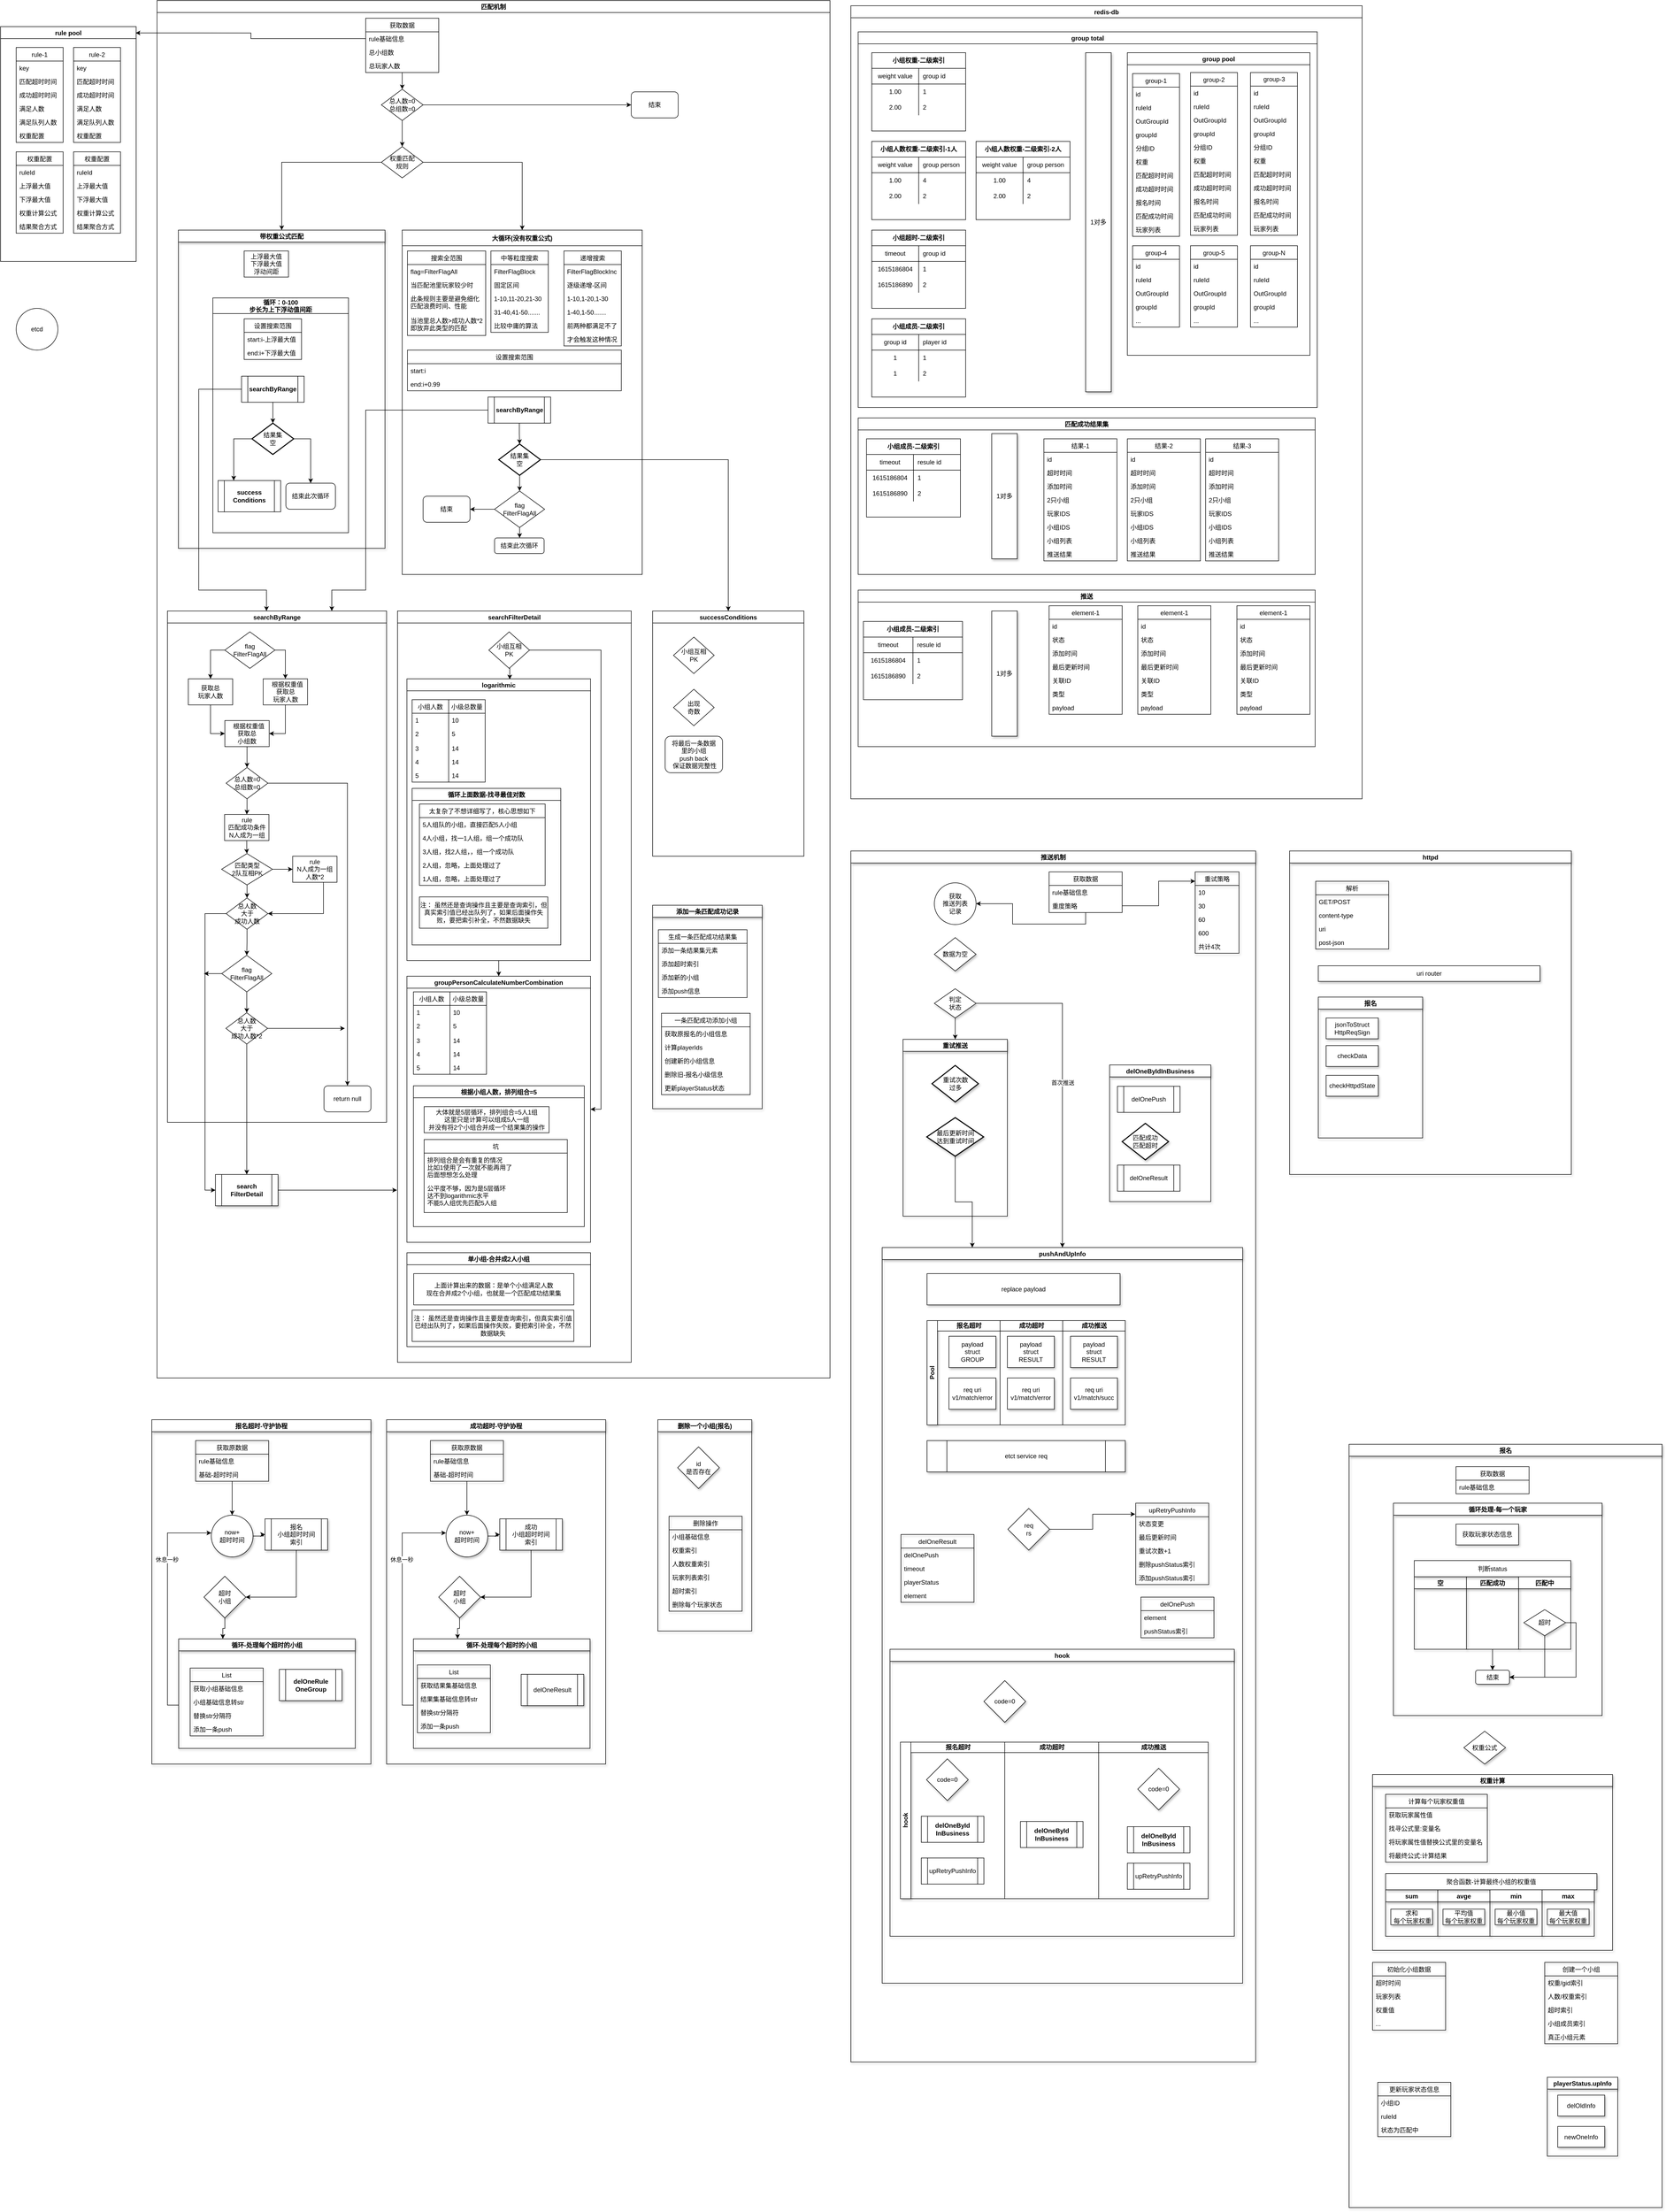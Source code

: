 <mxfile version="14.4.4" type="github">
  <diagram id="A0iVA3XITitb1yduaHoC" name="Page-1">
    <mxGraphModel dx="1426" dy="704" grid="1" gridSize="10" guides="1" tooltips="1" connect="1" arrows="1" fold="1" page="1" pageScale="1" pageWidth="827" pageHeight="1169" math="0" shadow="0">
      <root>
        <mxCell id="0" />
        <mxCell id="1" parent="0" />
        <mxCell id="WnycxrVpptrqjy_BFZ2X-1" value="etcd" style="ellipse;whiteSpace=wrap;html=1;aspect=fixed;" vertex="1" parent="1">
          <mxGeometry x="40" y="610" width="80" height="80" as="geometry" />
        </mxCell>
        <mxCell id="WnycxrVpptrqjy_BFZ2X-6" value="rule pool" style="swimlane;" vertex="1" parent="1">
          <mxGeometry x="10" y="70" width="260" height="450" as="geometry" />
        </mxCell>
        <mxCell id="WnycxrVpptrqjy_BFZ2X-2" value="rule-1" style="swimlane;fontStyle=0;childLayout=stackLayout;horizontal=1;startSize=26;fillColor=none;horizontalStack=0;resizeParent=1;resizeParentMax=0;resizeLast=0;collapsible=1;marginBottom=0;" vertex="1" parent="WnycxrVpptrqjy_BFZ2X-6">
          <mxGeometry x="30" y="40" width="90" height="182" as="geometry" />
        </mxCell>
        <mxCell id="WnycxrVpptrqjy_BFZ2X-3" value="key" style="text;strokeColor=none;fillColor=none;align=left;verticalAlign=top;spacingLeft=4;spacingRight=4;overflow=hidden;rotatable=0;points=[[0,0.5],[1,0.5]];portConstraint=eastwest;" vertex="1" parent="WnycxrVpptrqjy_BFZ2X-2">
          <mxGeometry y="26" width="90" height="26" as="geometry" />
        </mxCell>
        <mxCell id="WnycxrVpptrqjy_BFZ2X-4" value="匹配超时时间" style="text;strokeColor=none;fillColor=none;align=left;verticalAlign=top;spacingLeft=4;spacingRight=4;overflow=hidden;rotatable=0;points=[[0,0.5],[1,0.5]];portConstraint=eastwest;" vertex="1" parent="WnycxrVpptrqjy_BFZ2X-2">
          <mxGeometry y="52" width="90" height="26" as="geometry" />
        </mxCell>
        <mxCell id="WnycxrVpptrqjy_BFZ2X-5" value="成功超时时间" style="text;strokeColor=none;fillColor=none;align=left;verticalAlign=top;spacingLeft=4;spacingRight=4;overflow=hidden;rotatable=0;points=[[0,0.5],[1,0.5]];portConstraint=eastwest;" vertex="1" parent="WnycxrVpptrqjy_BFZ2X-2">
          <mxGeometry y="78" width="90" height="26" as="geometry" />
        </mxCell>
        <mxCell id="WnycxrVpptrqjy_BFZ2X-7" value="满足人数" style="text;strokeColor=none;fillColor=none;align=left;verticalAlign=top;spacingLeft=4;spacingRight=4;overflow=hidden;rotatable=0;points=[[0,0.5],[1,0.5]];portConstraint=eastwest;" vertex="1" parent="WnycxrVpptrqjy_BFZ2X-2">
          <mxGeometry y="104" width="90" height="26" as="geometry" />
        </mxCell>
        <mxCell id="WnycxrVpptrqjy_BFZ2X-8" value="满足队列人数" style="text;strokeColor=none;fillColor=none;align=left;verticalAlign=top;spacingLeft=4;spacingRight=4;overflow=hidden;rotatable=0;points=[[0,0.5],[1,0.5]];portConstraint=eastwest;" vertex="1" parent="WnycxrVpptrqjy_BFZ2X-2">
          <mxGeometry y="130" width="90" height="26" as="geometry" />
        </mxCell>
        <mxCell id="WnycxrVpptrqjy_BFZ2X-9" value="权重配置" style="text;strokeColor=none;fillColor=none;align=left;verticalAlign=top;spacingLeft=4;spacingRight=4;overflow=hidden;rotatable=0;points=[[0,0.5],[1,0.5]];portConstraint=eastwest;" vertex="1" parent="WnycxrVpptrqjy_BFZ2X-2">
          <mxGeometry y="156" width="90" height="26" as="geometry" />
        </mxCell>
        <mxCell id="WnycxrVpptrqjy_BFZ2X-11" value="rule-2" style="swimlane;fontStyle=0;childLayout=stackLayout;horizontal=1;startSize=26;fillColor=none;horizontalStack=0;resizeParent=1;resizeParentMax=0;resizeLast=0;collapsible=1;marginBottom=0;" vertex="1" parent="WnycxrVpptrqjy_BFZ2X-6">
          <mxGeometry x="140" y="40" width="90" height="182" as="geometry" />
        </mxCell>
        <mxCell id="WnycxrVpptrqjy_BFZ2X-12" value="key" style="text;strokeColor=none;fillColor=none;align=left;verticalAlign=top;spacingLeft=4;spacingRight=4;overflow=hidden;rotatable=0;points=[[0,0.5],[1,0.5]];portConstraint=eastwest;" vertex="1" parent="WnycxrVpptrqjy_BFZ2X-11">
          <mxGeometry y="26" width="90" height="26" as="geometry" />
        </mxCell>
        <mxCell id="WnycxrVpptrqjy_BFZ2X-13" value="匹配超时时间" style="text;strokeColor=none;fillColor=none;align=left;verticalAlign=top;spacingLeft=4;spacingRight=4;overflow=hidden;rotatable=0;points=[[0,0.5],[1,0.5]];portConstraint=eastwest;" vertex="1" parent="WnycxrVpptrqjy_BFZ2X-11">
          <mxGeometry y="52" width="90" height="26" as="geometry" />
        </mxCell>
        <mxCell id="WnycxrVpptrqjy_BFZ2X-14" value="成功超时时间" style="text;strokeColor=none;fillColor=none;align=left;verticalAlign=top;spacingLeft=4;spacingRight=4;overflow=hidden;rotatable=0;points=[[0,0.5],[1,0.5]];portConstraint=eastwest;" vertex="1" parent="WnycxrVpptrqjy_BFZ2X-11">
          <mxGeometry y="78" width="90" height="26" as="geometry" />
        </mxCell>
        <mxCell id="WnycxrVpptrqjy_BFZ2X-15" value="满足人数" style="text;strokeColor=none;fillColor=none;align=left;verticalAlign=top;spacingLeft=4;spacingRight=4;overflow=hidden;rotatable=0;points=[[0,0.5],[1,0.5]];portConstraint=eastwest;" vertex="1" parent="WnycxrVpptrqjy_BFZ2X-11">
          <mxGeometry y="104" width="90" height="26" as="geometry" />
        </mxCell>
        <mxCell id="WnycxrVpptrqjy_BFZ2X-16" value="满足队列人数" style="text;strokeColor=none;fillColor=none;align=left;verticalAlign=top;spacingLeft=4;spacingRight=4;overflow=hidden;rotatable=0;points=[[0,0.5],[1,0.5]];portConstraint=eastwest;" vertex="1" parent="WnycxrVpptrqjy_BFZ2X-11">
          <mxGeometry y="130" width="90" height="26" as="geometry" />
        </mxCell>
        <mxCell id="WnycxrVpptrqjy_BFZ2X-17" value="权重配置" style="text;strokeColor=none;fillColor=none;align=left;verticalAlign=top;spacingLeft=4;spacingRight=4;overflow=hidden;rotatable=0;points=[[0,0.5],[1,0.5]];portConstraint=eastwest;" vertex="1" parent="WnycxrVpptrqjy_BFZ2X-11">
          <mxGeometry y="156" width="90" height="26" as="geometry" />
        </mxCell>
        <mxCell id="WnycxrVpptrqjy_BFZ2X-19" value="权重配置" style="swimlane;fontStyle=0;childLayout=stackLayout;horizontal=1;startSize=26;fillColor=none;horizontalStack=0;resizeParent=1;resizeParentMax=0;resizeLast=0;collapsible=1;marginBottom=0;" vertex="1" parent="WnycxrVpptrqjy_BFZ2X-6">
          <mxGeometry x="30" y="240" width="90" height="156" as="geometry" />
        </mxCell>
        <mxCell id="WnycxrVpptrqjy_BFZ2X-20" value="ruleId" style="text;strokeColor=none;fillColor=none;align=left;verticalAlign=top;spacingLeft=4;spacingRight=4;overflow=hidden;rotatable=0;points=[[0,0.5],[1,0.5]];portConstraint=eastwest;" vertex="1" parent="WnycxrVpptrqjy_BFZ2X-19">
          <mxGeometry y="26" width="90" height="26" as="geometry" />
        </mxCell>
        <mxCell id="WnycxrVpptrqjy_BFZ2X-21" value="上浮最大值" style="text;strokeColor=none;fillColor=none;align=left;verticalAlign=top;spacingLeft=4;spacingRight=4;overflow=hidden;rotatable=0;points=[[0,0.5],[1,0.5]];portConstraint=eastwest;" vertex="1" parent="WnycxrVpptrqjy_BFZ2X-19">
          <mxGeometry y="52" width="90" height="26" as="geometry" />
        </mxCell>
        <mxCell id="WnycxrVpptrqjy_BFZ2X-22" value="下浮最大值" style="text;strokeColor=none;fillColor=none;align=left;verticalAlign=top;spacingLeft=4;spacingRight=4;overflow=hidden;rotatable=0;points=[[0,0.5],[1,0.5]];portConstraint=eastwest;" vertex="1" parent="WnycxrVpptrqjy_BFZ2X-19">
          <mxGeometry y="78" width="90" height="26" as="geometry" />
        </mxCell>
        <mxCell id="WnycxrVpptrqjy_BFZ2X-23" value="权重计算公式" style="text;strokeColor=none;fillColor=none;align=left;verticalAlign=top;spacingLeft=4;spacingRight=4;overflow=hidden;rotatable=0;points=[[0,0.5],[1,0.5]];portConstraint=eastwest;" vertex="1" parent="WnycxrVpptrqjy_BFZ2X-19">
          <mxGeometry y="104" width="90" height="26" as="geometry" />
        </mxCell>
        <mxCell id="WnycxrVpptrqjy_BFZ2X-24" value="结果聚合方式" style="text;strokeColor=none;fillColor=none;align=left;verticalAlign=top;spacingLeft=4;spacingRight=4;overflow=hidden;rotatable=0;points=[[0,0.5],[1,0.5]];portConstraint=eastwest;" vertex="1" parent="WnycxrVpptrqjy_BFZ2X-19">
          <mxGeometry y="130" width="90" height="26" as="geometry" />
        </mxCell>
        <mxCell id="WnycxrVpptrqjy_BFZ2X-26" value="权重配置" style="swimlane;fontStyle=0;childLayout=stackLayout;horizontal=1;startSize=26;fillColor=none;horizontalStack=0;resizeParent=1;resizeParentMax=0;resizeLast=0;collapsible=1;marginBottom=0;" vertex="1" parent="WnycxrVpptrqjy_BFZ2X-6">
          <mxGeometry x="140" y="240" width="90" height="156" as="geometry" />
        </mxCell>
        <mxCell id="WnycxrVpptrqjy_BFZ2X-27" value="ruleId" style="text;strokeColor=none;fillColor=none;align=left;verticalAlign=top;spacingLeft=4;spacingRight=4;overflow=hidden;rotatable=0;points=[[0,0.5],[1,0.5]];portConstraint=eastwest;" vertex="1" parent="WnycxrVpptrqjy_BFZ2X-26">
          <mxGeometry y="26" width="90" height="26" as="geometry" />
        </mxCell>
        <mxCell id="WnycxrVpptrqjy_BFZ2X-28" value="上浮最大值" style="text;strokeColor=none;fillColor=none;align=left;verticalAlign=top;spacingLeft=4;spacingRight=4;overflow=hidden;rotatable=0;points=[[0,0.5],[1,0.5]];portConstraint=eastwest;" vertex="1" parent="WnycxrVpptrqjy_BFZ2X-26">
          <mxGeometry y="52" width="90" height="26" as="geometry" />
        </mxCell>
        <mxCell id="WnycxrVpptrqjy_BFZ2X-29" value="下浮最大值" style="text;strokeColor=none;fillColor=none;align=left;verticalAlign=top;spacingLeft=4;spacingRight=4;overflow=hidden;rotatable=0;points=[[0,0.5],[1,0.5]];portConstraint=eastwest;" vertex="1" parent="WnycxrVpptrqjy_BFZ2X-26">
          <mxGeometry y="78" width="90" height="26" as="geometry" />
        </mxCell>
        <mxCell id="WnycxrVpptrqjy_BFZ2X-30" value="权重计算公式" style="text;strokeColor=none;fillColor=none;align=left;verticalAlign=top;spacingLeft=4;spacingRight=4;overflow=hidden;rotatable=0;points=[[0,0.5],[1,0.5]];portConstraint=eastwest;" vertex="1" parent="WnycxrVpptrqjy_BFZ2X-26">
          <mxGeometry y="104" width="90" height="26" as="geometry" />
        </mxCell>
        <mxCell id="WnycxrVpptrqjy_BFZ2X-31" value="结果聚合方式" style="text;strokeColor=none;fillColor=none;align=left;verticalAlign=top;spacingLeft=4;spacingRight=4;overflow=hidden;rotatable=0;points=[[0,0.5],[1,0.5]];portConstraint=eastwest;" vertex="1" parent="WnycxrVpptrqjy_BFZ2X-26">
          <mxGeometry y="130" width="90" height="26" as="geometry" />
        </mxCell>
        <mxCell id="WnycxrVpptrqjy_BFZ2X-146" style="edgeStyle=orthogonalEdgeStyle;rounded=0;orthogonalLoop=1;jettySize=auto;html=1;exitX=0;exitY=0.5;exitDx=0;exitDy=0;entryX=0.996;entryY=0.027;entryDx=0;entryDy=0;entryPerimeter=0;" edge="1" parent="1" source="WnycxrVpptrqjy_BFZ2X-387" target="WnycxrVpptrqjy_BFZ2X-6">
          <mxGeometry relative="1" as="geometry">
            <mxPoint x="460" y="125" as="sourcePoint" />
          </mxGeometry>
        </mxCell>
        <mxCell id="WnycxrVpptrqjy_BFZ2X-18" value="匹配机制" style="swimlane;" vertex="1" parent="1">
          <mxGeometry x="310" y="20" width="1290" height="2640" as="geometry" />
        </mxCell>
        <mxCell id="WnycxrVpptrqjy_BFZ2X-394" style="edgeStyle=orthogonalEdgeStyle;rounded=0;orthogonalLoop=1;jettySize=auto;html=1;entryX=0.5;entryY=0;entryDx=0;entryDy=0;" edge="1" parent="WnycxrVpptrqjy_BFZ2X-18" source="WnycxrVpptrqjy_BFZ2X-147" target="WnycxrVpptrqjy_BFZ2X-166">
          <mxGeometry relative="1" as="geometry" />
        </mxCell>
        <mxCell id="WnycxrVpptrqjy_BFZ2X-618" style="edgeStyle=orthogonalEdgeStyle;rounded=0;orthogonalLoop=1;jettySize=auto;html=1;entryX=0;entryY=0.5;entryDx=0;entryDy=0;" edge="1" parent="WnycxrVpptrqjy_BFZ2X-18" source="WnycxrVpptrqjy_BFZ2X-147" target="WnycxrVpptrqjy_BFZ2X-617">
          <mxGeometry relative="1" as="geometry" />
        </mxCell>
        <mxCell id="WnycxrVpptrqjy_BFZ2X-147" value="总人数=0&lt;br&gt;总组数=0" style="rhombus;whiteSpace=wrap;html=1;" vertex="1" parent="WnycxrVpptrqjy_BFZ2X-18">
          <mxGeometry x="430" y="170" width="80" height="60" as="geometry" />
        </mxCell>
        <mxCell id="WnycxrVpptrqjy_BFZ2X-1103" style="edgeStyle=orthogonalEdgeStyle;rounded=0;orthogonalLoop=1;jettySize=auto;html=1;exitX=0;exitY=0.5;exitDx=0;exitDy=0;" edge="1" parent="WnycxrVpptrqjy_BFZ2X-18" source="WnycxrVpptrqjy_BFZ2X-166" target="WnycxrVpptrqjy_BFZ2X-1091">
          <mxGeometry relative="1" as="geometry" />
        </mxCell>
        <mxCell id="WnycxrVpptrqjy_BFZ2X-1104" style="edgeStyle=orthogonalEdgeStyle;rounded=0;orthogonalLoop=1;jettySize=auto;html=1;exitX=1;exitY=0.5;exitDx=0;exitDy=0;entryX=0.5;entryY=0;entryDx=0;entryDy=0;" edge="1" parent="WnycxrVpptrqjy_BFZ2X-18" source="WnycxrVpptrqjy_BFZ2X-166" target="WnycxrVpptrqjy_BFZ2X-395">
          <mxGeometry relative="1" as="geometry" />
        </mxCell>
        <mxCell id="WnycxrVpptrqjy_BFZ2X-166" value="权重匹配&lt;br&gt;规则" style="rhombus;whiteSpace=wrap;html=1;" vertex="1" parent="WnycxrVpptrqjy_BFZ2X-18">
          <mxGeometry x="430" y="280" width="80" height="60" as="geometry" />
        </mxCell>
        <mxCell id="WnycxrVpptrqjy_BFZ2X-178" value="searchByRange" style="swimlane;" vertex="1" parent="WnycxrVpptrqjy_BFZ2X-18">
          <mxGeometry x="20" y="1170" width="420" height="980" as="geometry" />
        </mxCell>
        <mxCell id="WnycxrVpptrqjy_BFZ2X-619" style="edgeStyle=orthogonalEdgeStyle;rounded=0;orthogonalLoop=1;jettySize=auto;html=1;exitX=0;exitY=0.5;exitDx=0;exitDy=0;entryX=0.5;entryY=0;entryDx=0;entryDy=0;" edge="1" parent="WnycxrVpptrqjy_BFZ2X-178" source="WnycxrVpptrqjy_BFZ2X-182" target="WnycxrVpptrqjy_BFZ2X-183">
          <mxGeometry relative="1" as="geometry" />
        </mxCell>
        <mxCell id="WnycxrVpptrqjy_BFZ2X-620" style="edgeStyle=orthogonalEdgeStyle;rounded=0;orthogonalLoop=1;jettySize=auto;html=1;exitX=1;exitY=0.5;exitDx=0;exitDy=0;entryX=0.5;entryY=0;entryDx=0;entryDy=0;" edge="1" parent="WnycxrVpptrqjy_BFZ2X-178" source="WnycxrVpptrqjy_BFZ2X-182" target="WnycxrVpptrqjy_BFZ2X-184">
          <mxGeometry relative="1" as="geometry" />
        </mxCell>
        <mxCell id="WnycxrVpptrqjy_BFZ2X-182" value="flag &lt;br&gt;FilterFlagAll" style="rhombus;whiteSpace=wrap;html=1;" vertex="1" parent="WnycxrVpptrqjy_BFZ2X-178">
          <mxGeometry x="110" y="40" width="96" height="70" as="geometry" />
        </mxCell>
        <mxCell id="WnycxrVpptrqjy_BFZ2X-621" style="edgeStyle=orthogonalEdgeStyle;rounded=0;orthogonalLoop=1;jettySize=auto;html=1;entryX=0;entryY=0.5;entryDx=0;entryDy=0;" edge="1" parent="WnycxrVpptrqjy_BFZ2X-178" source="WnycxrVpptrqjy_BFZ2X-183" target="WnycxrVpptrqjy_BFZ2X-186">
          <mxGeometry relative="1" as="geometry" />
        </mxCell>
        <mxCell id="WnycxrVpptrqjy_BFZ2X-183" value="获取总&lt;br&gt;玩家人数" style="rounded=0;whiteSpace=wrap;html=1;" vertex="1" parent="WnycxrVpptrqjy_BFZ2X-178">
          <mxGeometry x="40" y="130" width="85" height="50" as="geometry" />
        </mxCell>
        <mxCell id="WnycxrVpptrqjy_BFZ2X-622" style="edgeStyle=orthogonalEdgeStyle;rounded=0;orthogonalLoop=1;jettySize=auto;html=1;entryX=1;entryY=0.5;entryDx=0;entryDy=0;" edge="1" parent="WnycxrVpptrqjy_BFZ2X-178" source="WnycxrVpptrqjy_BFZ2X-184" target="WnycxrVpptrqjy_BFZ2X-186">
          <mxGeometry relative="1" as="geometry" />
        </mxCell>
        <mxCell id="WnycxrVpptrqjy_BFZ2X-184" value="&amp;nbsp; 根据权重值&lt;br&gt;获取总&lt;br&gt;玩家人数" style="rounded=0;whiteSpace=wrap;html=1;" vertex="1" parent="WnycxrVpptrqjy_BFZ2X-178">
          <mxGeometry x="183.5" y="130" width="85" height="50" as="geometry" />
        </mxCell>
        <mxCell id="WnycxrVpptrqjy_BFZ2X-186" value="&amp;nbsp; 根据权重值&lt;br&gt;获取总&lt;br&gt;小组数" style="rounded=0;whiteSpace=wrap;html=1;" vertex="1" parent="WnycxrVpptrqjy_BFZ2X-178">
          <mxGeometry x="110" y="210" width="85" height="50" as="geometry" />
        </mxCell>
        <mxCell id="WnycxrVpptrqjy_BFZ2X-627" style="edgeStyle=orthogonalEdgeStyle;rounded=0;orthogonalLoop=1;jettySize=auto;html=1;entryX=0;entryY=0.5;entryDx=0;entryDy=0;" edge="1" parent="WnycxrVpptrqjy_BFZ2X-178" source="WnycxrVpptrqjy_BFZ2X-625" target="WnycxrVpptrqjy_BFZ2X-191">
          <mxGeometry relative="1" as="geometry" />
        </mxCell>
        <mxCell id="WnycxrVpptrqjy_BFZ2X-625" value="匹配类型&lt;br&gt;2队互相PK" style="rhombus;whiteSpace=wrap;html=1;" vertex="1" parent="WnycxrVpptrqjy_BFZ2X-178">
          <mxGeometry x="103.75" y="465" width="97.5" height="60" as="geometry" />
        </mxCell>
        <mxCell id="WnycxrVpptrqjy_BFZ2X-191" value="rule&lt;br&gt;N人成为一组&lt;br&gt;人数*2" style="rounded=0;whiteSpace=wrap;html=1;" vertex="1" parent="WnycxrVpptrqjy_BFZ2X-178">
          <mxGeometry x="240" y="470" width="85" height="50" as="geometry" />
        </mxCell>
        <mxCell id="WnycxrVpptrqjy_BFZ2X-194" value="return null" style="rounded=1;whiteSpace=wrap;html=1;" vertex="1" parent="WnycxrVpptrqjy_BFZ2X-178">
          <mxGeometry x="300" y="910" width="90" height="50" as="geometry" />
        </mxCell>
        <mxCell id="WnycxrVpptrqjy_BFZ2X-192" value="总人数&lt;br&gt;大于&lt;br&gt;成功人数" style="rhombus;whiteSpace=wrap;html=1;" vertex="1" parent="WnycxrVpptrqjy_BFZ2X-178">
          <mxGeometry x="112.5" y="550" width="80" height="60" as="geometry" />
        </mxCell>
        <mxCell id="WnycxrVpptrqjy_BFZ2X-203" style="edgeStyle=orthogonalEdgeStyle;rounded=0;orthogonalLoop=1;jettySize=auto;html=1;entryX=1;entryY=0.5;entryDx=0;entryDy=0;" edge="1" parent="WnycxrVpptrqjy_BFZ2X-178" source="WnycxrVpptrqjy_BFZ2X-191" target="WnycxrVpptrqjy_BFZ2X-192">
          <mxGeometry relative="1" as="geometry">
            <Array as="points">
              <mxPoint x="299" y="580" />
            </Array>
          </mxGeometry>
        </mxCell>
        <mxCell id="WnycxrVpptrqjy_BFZ2X-628" style="edgeStyle=orthogonalEdgeStyle;rounded=0;orthogonalLoop=1;jettySize=auto;html=1;entryX=0.5;entryY=0;entryDx=0;entryDy=0;" edge="1" parent="WnycxrVpptrqjy_BFZ2X-178" source="WnycxrVpptrqjy_BFZ2X-625" target="WnycxrVpptrqjy_BFZ2X-192">
          <mxGeometry relative="1" as="geometry" />
        </mxCell>
        <mxCell id="WnycxrVpptrqjy_BFZ2X-195" value="总人数&lt;br&gt;大于&lt;br&gt;成功人数*2" style="rhombus;whiteSpace=wrap;html=1;" vertex="1" parent="WnycxrVpptrqjy_BFZ2X-178">
          <mxGeometry x="112" y="770" width="80" height="60" as="geometry" />
        </mxCell>
        <mxCell id="WnycxrVpptrqjy_BFZ2X-193" value="flag &lt;br&gt;FilterFlagAll" style="rhombus;whiteSpace=wrap;html=1;" vertex="1" parent="WnycxrVpptrqjy_BFZ2X-178">
          <mxGeometry x="104" y="660" width="96" height="70" as="geometry" />
        </mxCell>
        <mxCell id="WnycxrVpptrqjy_BFZ2X-206" style="edgeStyle=orthogonalEdgeStyle;rounded=0;orthogonalLoop=1;jettySize=auto;html=1;exitX=0.5;exitY=1;exitDx=0;exitDy=0;" edge="1" parent="WnycxrVpptrqjy_BFZ2X-178" source="WnycxrVpptrqjy_BFZ2X-192" target="WnycxrVpptrqjy_BFZ2X-193">
          <mxGeometry relative="1" as="geometry" />
        </mxCell>
        <mxCell id="WnycxrVpptrqjy_BFZ2X-209" style="edgeStyle=orthogonalEdgeStyle;rounded=0;orthogonalLoop=1;jettySize=auto;html=1;exitX=0.5;exitY=1;exitDx=0;exitDy=0;entryX=0.5;entryY=0;entryDx=0;entryDy=0;" edge="1" parent="WnycxrVpptrqjy_BFZ2X-178" source="WnycxrVpptrqjy_BFZ2X-193" target="WnycxrVpptrqjy_BFZ2X-195">
          <mxGeometry relative="1" as="geometry" />
        </mxCell>
        <mxCell id="WnycxrVpptrqjy_BFZ2X-189" value="rule&lt;br&gt;匹配成功条件&lt;br&gt;N人成为一组" style="rounded=0;whiteSpace=wrap;html=1;" vertex="1" parent="WnycxrVpptrqjy_BFZ2X-178">
          <mxGeometry x="109.5" y="390" width="85" height="50" as="geometry" />
        </mxCell>
        <mxCell id="WnycxrVpptrqjy_BFZ2X-187" value="总人数=0&lt;br&gt;总组数=0" style="rhombus;whiteSpace=wrap;html=1;" vertex="1" parent="WnycxrVpptrqjy_BFZ2X-178">
          <mxGeometry x="112.5" y="300" width="80" height="60" as="geometry" />
        </mxCell>
        <mxCell id="WnycxrVpptrqjy_BFZ2X-626" style="edgeStyle=orthogonalEdgeStyle;rounded=0;orthogonalLoop=1;jettySize=auto;html=1;entryX=0.5;entryY=0;entryDx=0;entryDy=0;" edge="1" parent="WnycxrVpptrqjy_BFZ2X-178" source="WnycxrVpptrqjy_BFZ2X-189" target="WnycxrVpptrqjy_BFZ2X-625">
          <mxGeometry relative="1" as="geometry" />
        </mxCell>
        <mxCell id="WnycxrVpptrqjy_BFZ2X-208" style="edgeStyle=orthogonalEdgeStyle;rounded=0;orthogonalLoop=1;jettySize=auto;html=1;entryX=0.5;entryY=0;entryDx=0;entryDy=0;" edge="1" parent="WnycxrVpptrqjy_BFZ2X-178" source="WnycxrVpptrqjy_BFZ2X-187" target="WnycxrVpptrqjy_BFZ2X-189">
          <mxGeometry relative="1" as="geometry" />
        </mxCell>
        <mxCell id="WnycxrVpptrqjy_BFZ2X-197" style="edgeStyle=orthogonalEdgeStyle;rounded=0;orthogonalLoop=1;jettySize=auto;html=1;exitX=1;exitY=0.5;exitDx=0;exitDy=0;" edge="1" parent="WnycxrVpptrqjy_BFZ2X-178" source="WnycxrVpptrqjy_BFZ2X-187" target="WnycxrVpptrqjy_BFZ2X-194">
          <mxGeometry relative="1" as="geometry" />
        </mxCell>
        <mxCell id="WnycxrVpptrqjy_BFZ2X-623" style="edgeStyle=orthogonalEdgeStyle;rounded=0;orthogonalLoop=1;jettySize=auto;html=1;entryX=0.5;entryY=0;entryDx=0;entryDy=0;" edge="1" parent="WnycxrVpptrqjy_BFZ2X-178" source="WnycxrVpptrqjy_BFZ2X-186" target="WnycxrVpptrqjy_BFZ2X-187">
          <mxGeometry relative="1" as="geometry" />
        </mxCell>
        <mxCell id="WnycxrVpptrqjy_BFZ2X-196" value="searchFilterDetail" style="swimlane;" vertex="1" parent="WnycxrVpptrqjy_BFZ2X-18">
          <mxGeometry x="461" y="1170" width="448" height="1440" as="geometry" />
        </mxCell>
        <mxCell id="WnycxrVpptrqjy_BFZ2X-1114" style="edgeStyle=orthogonalEdgeStyle;rounded=0;orthogonalLoop=1;jettySize=auto;html=1;exitX=0.5;exitY=1;exitDx=0;exitDy=0;entryX=0.56;entryY=0.002;entryDx=0;entryDy=0;entryPerimeter=0;" edge="1" parent="WnycxrVpptrqjy_BFZ2X-196" source="WnycxrVpptrqjy_BFZ2X-213" target="WnycxrVpptrqjy_BFZ2X-218">
          <mxGeometry relative="1" as="geometry" />
        </mxCell>
        <mxCell id="WnycxrVpptrqjy_BFZ2X-1116" style="edgeStyle=orthogonalEdgeStyle;rounded=0;orthogonalLoop=1;jettySize=auto;html=1;entryX=1;entryY=0.5;entryDx=0;entryDy=0;" edge="1" parent="WnycxrVpptrqjy_BFZ2X-196" source="WnycxrVpptrqjy_BFZ2X-213" target="WnycxrVpptrqjy_BFZ2X-264">
          <mxGeometry relative="1" as="geometry">
            <Array as="points">
              <mxPoint x="390" y="75" />
              <mxPoint x="390" y="955" />
            </Array>
          </mxGeometry>
        </mxCell>
        <mxCell id="WnycxrVpptrqjy_BFZ2X-213" value="小组互相&lt;br&gt;PK" style="rhombus;whiteSpace=wrap;html=1;" vertex="1" parent="WnycxrVpptrqjy_BFZ2X-196">
          <mxGeometry x="175" y="40" width="78" height="70" as="geometry" />
        </mxCell>
        <mxCell id="WnycxrVpptrqjy_BFZ2X-1115" style="edgeStyle=orthogonalEdgeStyle;rounded=0;orthogonalLoop=1;jettySize=auto;html=1;entryX=0.5;entryY=0;entryDx=0;entryDy=0;" edge="1" parent="WnycxrVpptrqjy_BFZ2X-196" source="WnycxrVpptrqjy_BFZ2X-218" target="WnycxrVpptrqjy_BFZ2X-264">
          <mxGeometry relative="1" as="geometry" />
        </mxCell>
        <mxCell id="WnycxrVpptrqjy_BFZ2X-218" value="logarithmic" style="swimlane;" vertex="1" parent="WnycxrVpptrqjy_BFZ2X-196">
          <mxGeometry x="18" y="130" width="352" height="540" as="geometry" />
        </mxCell>
        <mxCell id="WnycxrVpptrqjy_BFZ2X-230" value="小组人数" style="swimlane;fontStyle=0;childLayout=stackLayout;horizontal=1;startSize=26;fillColor=none;horizontalStack=0;resizeParent=1;resizeParentMax=0;resizeLast=0;collapsible=1;marginBottom=0;" vertex="1" parent="WnycxrVpptrqjy_BFZ2X-218">
          <mxGeometry x="10" y="40" width="70" height="158" as="geometry" />
        </mxCell>
        <mxCell id="WnycxrVpptrqjy_BFZ2X-231" value="1" style="text;strokeColor=none;fillColor=none;align=left;verticalAlign=top;spacingLeft=4;spacingRight=4;overflow=hidden;rotatable=0;points=[[0,0.5],[1,0.5]];portConstraint=eastwest;" vertex="1" parent="WnycxrVpptrqjy_BFZ2X-230">
          <mxGeometry y="26" width="70" height="26" as="geometry" />
        </mxCell>
        <mxCell id="WnycxrVpptrqjy_BFZ2X-232" value="2" style="text;strokeColor=none;fillColor=none;align=left;verticalAlign=top;spacingLeft=4;spacingRight=4;overflow=hidden;rotatable=0;points=[[0,0.5],[1,0.5]];portConstraint=eastwest;" vertex="1" parent="WnycxrVpptrqjy_BFZ2X-230">
          <mxGeometry y="52" width="70" height="28" as="geometry" />
        </mxCell>
        <mxCell id="WnycxrVpptrqjy_BFZ2X-233" value="3" style="text;strokeColor=none;fillColor=none;align=left;verticalAlign=top;spacingLeft=4;spacingRight=4;overflow=hidden;rotatable=0;points=[[0,0.5],[1,0.5]];portConstraint=eastwest;" vertex="1" parent="WnycxrVpptrqjy_BFZ2X-230">
          <mxGeometry y="80" width="70" height="26" as="geometry" />
        </mxCell>
        <mxCell id="WnycxrVpptrqjy_BFZ2X-238" value="4" style="text;strokeColor=none;fillColor=none;align=left;verticalAlign=top;spacingLeft=4;spacingRight=4;overflow=hidden;rotatable=0;points=[[0,0.5],[1,0.5]];portConstraint=eastwest;" vertex="1" parent="WnycxrVpptrqjy_BFZ2X-230">
          <mxGeometry y="106" width="70" height="26" as="geometry" />
        </mxCell>
        <mxCell id="WnycxrVpptrqjy_BFZ2X-239" value="5" style="text;strokeColor=none;fillColor=none;align=left;verticalAlign=top;spacingLeft=4;spacingRight=4;overflow=hidden;rotatable=0;points=[[0,0.5],[1,0.5]];portConstraint=eastwest;" vertex="1" parent="WnycxrVpptrqjy_BFZ2X-230">
          <mxGeometry y="132" width="70" height="26" as="geometry" />
        </mxCell>
        <mxCell id="WnycxrVpptrqjy_BFZ2X-234" value="小级总数量" style="swimlane;fontStyle=0;childLayout=stackLayout;horizontal=1;startSize=26;fillColor=none;horizontalStack=0;resizeParent=1;resizeParentMax=0;resizeLast=0;collapsible=1;marginBottom=0;" vertex="1" parent="WnycxrVpptrqjy_BFZ2X-218">
          <mxGeometry x="80" y="40" width="70" height="158" as="geometry" />
        </mxCell>
        <mxCell id="WnycxrVpptrqjy_BFZ2X-235" value="10" style="text;strokeColor=none;fillColor=none;align=left;verticalAlign=top;spacingLeft=4;spacingRight=4;overflow=hidden;rotatable=0;points=[[0,0.5],[1,0.5]];portConstraint=eastwest;" vertex="1" parent="WnycxrVpptrqjy_BFZ2X-234">
          <mxGeometry y="26" width="70" height="26" as="geometry" />
        </mxCell>
        <mxCell id="WnycxrVpptrqjy_BFZ2X-236" value="5" style="text;strokeColor=none;fillColor=none;align=left;verticalAlign=top;spacingLeft=4;spacingRight=4;overflow=hidden;rotatable=0;points=[[0,0.5],[1,0.5]];portConstraint=eastwest;" vertex="1" parent="WnycxrVpptrqjy_BFZ2X-234">
          <mxGeometry y="52" width="70" height="28" as="geometry" />
        </mxCell>
        <mxCell id="WnycxrVpptrqjy_BFZ2X-237" value="14" style="text;strokeColor=none;fillColor=none;align=left;verticalAlign=top;spacingLeft=4;spacingRight=4;overflow=hidden;rotatable=0;points=[[0,0.5],[1,0.5]];portConstraint=eastwest;" vertex="1" parent="WnycxrVpptrqjy_BFZ2X-234">
          <mxGeometry y="80" width="70" height="26" as="geometry" />
        </mxCell>
        <mxCell id="WnycxrVpptrqjy_BFZ2X-241" value="14" style="text;strokeColor=none;fillColor=none;align=left;verticalAlign=top;spacingLeft=4;spacingRight=4;overflow=hidden;rotatable=0;points=[[0,0.5],[1,0.5]];portConstraint=eastwest;" vertex="1" parent="WnycxrVpptrqjy_BFZ2X-234">
          <mxGeometry y="106" width="70" height="26" as="geometry" />
        </mxCell>
        <mxCell id="WnycxrVpptrqjy_BFZ2X-244" value="14" style="text;strokeColor=none;fillColor=none;align=left;verticalAlign=top;spacingLeft=4;spacingRight=4;overflow=hidden;rotatable=0;points=[[0,0.5],[1,0.5]];portConstraint=eastwest;" vertex="1" parent="WnycxrVpptrqjy_BFZ2X-234">
          <mxGeometry y="132" width="70" height="26" as="geometry" />
        </mxCell>
        <mxCell id="WnycxrVpptrqjy_BFZ2X-255" value="循环上面数据-找寻最佳对数" style="swimlane;" vertex="1" parent="WnycxrVpptrqjy_BFZ2X-218">
          <mxGeometry x="10" y="210" width="285" height="300" as="geometry" />
        </mxCell>
        <mxCell id="WnycxrVpptrqjy_BFZ2X-257" value="太复杂了不想详细写了，核心思想如下" style="swimlane;fontStyle=0;childLayout=stackLayout;horizontal=1;startSize=26;fillColor=none;horizontalStack=0;resizeParent=1;resizeParentMax=0;resizeLast=0;collapsible=1;marginBottom=0;" vertex="1" parent="WnycxrVpptrqjy_BFZ2X-255">
          <mxGeometry x="14" y="30" width="241" height="156" as="geometry" />
        </mxCell>
        <mxCell id="WnycxrVpptrqjy_BFZ2X-258" value="5人组队的小组，直接匹配5人小组" style="text;strokeColor=none;fillColor=none;align=left;verticalAlign=top;spacingLeft=4;spacingRight=4;overflow=hidden;rotatable=0;points=[[0,0.5],[1,0.5]];portConstraint=eastwest;" vertex="1" parent="WnycxrVpptrqjy_BFZ2X-257">
          <mxGeometry y="26" width="241" height="26" as="geometry" />
        </mxCell>
        <mxCell id="WnycxrVpptrqjy_BFZ2X-259" value="4人小组，找一1人组，组一个成功队" style="text;strokeColor=none;fillColor=none;align=left;verticalAlign=top;spacingLeft=4;spacingRight=4;overflow=hidden;rotatable=0;points=[[0,0.5],[1,0.5]];portConstraint=eastwest;" vertex="1" parent="WnycxrVpptrqjy_BFZ2X-257">
          <mxGeometry y="52" width="241" height="26" as="geometry" />
        </mxCell>
        <mxCell id="WnycxrVpptrqjy_BFZ2X-260" value="3人组，找2人组，，组一个成功队" style="text;strokeColor=none;fillColor=none;align=left;verticalAlign=top;spacingLeft=4;spacingRight=4;overflow=hidden;rotatable=0;points=[[0,0.5],[1,0.5]];portConstraint=eastwest;" vertex="1" parent="WnycxrVpptrqjy_BFZ2X-257">
          <mxGeometry y="78" width="241" height="26" as="geometry" />
        </mxCell>
        <mxCell id="WnycxrVpptrqjy_BFZ2X-261" value="2人组，忽略，上面处理过了" style="text;strokeColor=none;fillColor=none;align=left;verticalAlign=top;spacingLeft=4;spacingRight=4;overflow=hidden;rotatable=0;points=[[0,0.5],[1,0.5]];portConstraint=eastwest;" vertex="1" parent="WnycxrVpptrqjy_BFZ2X-257">
          <mxGeometry y="104" width="241" height="26" as="geometry" />
        </mxCell>
        <mxCell id="WnycxrVpptrqjy_BFZ2X-262" value="1人组，忽略，上面处理过了" style="text;strokeColor=none;fillColor=none;align=left;verticalAlign=top;spacingLeft=4;spacingRight=4;overflow=hidden;rotatable=0;points=[[0,0.5],[1,0.5]];portConstraint=eastwest;" vertex="1" parent="WnycxrVpptrqjy_BFZ2X-257">
          <mxGeometry y="130" width="241" height="26" as="geometry" />
        </mxCell>
        <mxCell id="WnycxrVpptrqjy_BFZ2X-263" value="注： 虽然还是查询操作且主要是查询索引，但真实索引值已经出队列了，如果后面操作失败，要把索引补全，不然数据缺失" style="rounded=0;whiteSpace=wrap;html=1;" vertex="1" parent="WnycxrVpptrqjy_BFZ2X-255">
          <mxGeometry x="14" y="208" width="246" height="60" as="geometry" />
        </mxCell>
        <mxCell id="WnycxrVpptrqjy_BFZ2X-264" value="groupPersonCalculateNumberCombination" style="swimlane;" vertex="1" parent="WnycxrVpptrqjy_BFZ2X-196">
          <mxGeometry x="18" y="700" width="352" height="510" as="geometry" />
        </mxCell>
        <mxCell id="WnycxrVpptrqjy_BFZ2X-265" value="小组人数" style="swimlane;fontStyle=0;childLayout=stackLayout;horizontal=1;startSize=26;fillColor=none;horizontalStack=0;resizeParent=1;resizeParentMax=0;resizeLast=0;collapsible=1;marginBottom=0;" vertex="1" parent="WnycxrVpptrqjy_BFZ2X-264">
          <mxGeometry x="12.5" y="30" width="70" height="158" as="geometry" />
        </mxCell>
        <mxCell id="WnycxrVpptrqjy_BFZ2X-266" value="1" style="text;strokeColor=none;fillColor=none;align=left;verticalAlign=top;spacingLeft=4;spacingRight=4;overflow=hidden;rotatable=0;points=[[0,0.5],[1,0.5]];portConstraint=eastwest;" vertex="1" parent="WnycxrVpptrqjy_BFZ2X-265">
          <mxGeometry y="26" width="70" height="26" as="geometry" />
        </mxCell>
        <mxCell id="WnycxrVpptrqjy_BFZ2X-267" value="2" style="text;strokeColor=none;fillColor=none;align=left;verticalAlign=top;spacingLeft=4;spacingRight=4;overflow=hidden;rotatable=0;points=[[0,0.5],[1,0.5]];portConstraint=eastwest;" vertex="1" parent="WnycxrVpptrqjy_BFZ2X-265">
          <mxGeometry y="52" width="70" height="28" as="geometry" />
        </mxCell>
        <mxCell id="WnycxrVpptrqjy_BFZ2X-268" value="3" style="text;strokeColor=none;fillColor=none;align=left;verticalAlign=top;spacingLeft=4;spacingRight=4;overflow=hidden;rotatable=0;points=[[0,0.5],[1,0.5]];portConstraint=eastwest;" vertex="1" parent="WnycxrVpptrqjy_BFZ2X-265">
          <mxGeometry y="80" width="70" height="26" as="geometry" />
        </mxCell>
        <mxCell id="WnycxrVpptrqjy_BFZ2X-269" value="4" style="text;strokeColor=none;fillColor=none;align=left;verticalAlign=top;spacingLeft=4;spacingRight=4;overflow=hidden;rotatable=0;points=[[0,0.5],[1,0.5]];portConstraint=eastwest;" vertex="1" parent="WnycxrVpptrqjy_BFZ2X-265">
          <mxGeometry y="106" width="70" height="26" as="geometry" />
        </mxCell>
        <mxCell id="WnycxrVpptrqjy_BFZ2X-270" value="5" style="text;strokeColor=none;fillColor=none;align=left;verticalAlign=top;spacingLeft=4;spacingRight=4;overflow=hidden;rotatable=0;points=[[0,0.5],[1,0.5]];portConstraint=eastwest;" vertex="1" parent="WnycxrVpptrqjy_BFZ2X-265">
          <mxGeometry y="132" width="70" height="26" as="geometry" />
        </mxCell>
        <mxCell id="WnycxrVpptrqjy_BFZ2X-271" value="小级总数量" style="swimlane;fontStyle=0;childLayout=stackLayout;horizontal=1;startSize=26;fillColor=none;horizontalStack=0;resizeParent=1;resizeParentMax=0;resizeLast=0;collapsible=1;marginBottom=0;" vertex="1" parent="WnycxrVpptrqjy_BFZ2X-264">
          <mxGeometry x="82.5" y="30" width="70" height="158" as="geometry" />
        </mxCell>
        <mxCell id="WnycxrVpptrqjy_BFZ2X-272" value="10" style="text;strokeColor=none;fillColor=none;align=left;verticalAlign=top;spacingLeft=4;spacingRight=4;overflow=hidden;rotatable=0;points=[[0,0.5],[1,0.5]];portConstraint=eastwest;" vertex="1" parent="WnycxrVpptrqjy_BFZ2X-271">
          <mxGeometry y="26" width="70" height="26" as="geometry" />
        </mxCell>
        <mxCell id="WnycxrVpptrqjy_BFZ2X-273" value="5" style="text;strokeColor=none;fillColor=none;align=left;verticalAlign=top;spacingLeft=4;spacingRight=4;overflow=hidden;rotatable=0;points=[[0,0.5],[1,0.5]];portConstraint=eastwest;" vertex="1" parent="WnycxrVpptrqjy_BFZ2X-271">
          <mxGeometry y="52" width="70" height="28" as="geometry" />
        </mxCell>
        <mxCell id="WnycxrVpptrqjy_BFZ2X-274" value="14" style="text;strokeColor=none;fillColor=none;align=left;verticalAlign=top;spacingLeft=4;spacingRight=4;overflow=hidden;rotatable=0;points=[[0,0.5],[1,0.5]];portConstraint=eastwest;" vertex="1" parent="WnycxrVpptrqjy_BFZ2X-271">
          <mxGeometry y="80" width="70" height="26" as="geometry" />
        </mxCell>
        <mxCell id="WnycxrVpptrqjy_BFZ2X-275" value="14" style="text;strokeColor=none;fillColor=none;align=left;verticalAlign=top;spacingLeft=4;spacingRight=4;overflow=hidden;rotatable=0;points=[[0,0.5],[1,0.5]];portConstraint=eastwest;" vertex="1" parent="WnycxrVpptrqjy_BFZ2X-271">
          <mxGeometry y="106" width="70" height="26" as="geometry" />
        </mxCell>
        <mxCell id="WnycxrVpptrqjy_BFZ2X-276" value="14" style="text;strokeColor=none;fillColor=none;align=left;verticalAlign=top;spacingLeft=4;spacingRight=4;overflow=hidden;rotatable=0;points=[[0,0.5],[1,0.5]];portConstraint=eastwest;" vertex="1" parent="WnycxrVpptrqjy_BFZ2X-271">
          <mxGeometry y="132" width="70" height="26" as="geometry" />
        </mxCell>
        <mxCell id="WnycxrVpptrqjy_BFZ2X-278" value="根据小组人数，排列组合=5" style="swimlane;" vertex="1" parent="WnycxrVpptrqjy_BFZ2X-264">
          <mxGeometry x="12.5" y="210" width="327.5" height="270" as="geometry" />
        </mxCell>
        <mxCell id="WnycxrVpptrqjy_BFZ2X-279" value="坑" style="swimlane;fontStyle=0;childLayout=stackLayout;horizontal=1;startSize=26;fillColor=none;horizontalStack=0;resizeParent=1;resizeParentMax=0;resizeLast=0;collapsible=1;marginBottom=0;" vertex="1" parent="WnycxrVpptrqjy_BFZ2X-278">
          <mxGeometry x="20.5" y="103" width="274.5" height="140" as="geometry" />
        </mxCell>
        <mxCell id="WnycxrVpptrqjy_BFZ2X-280" value="排列组合是会有重复的情况&#xa;比如1使用了一次就不能再用了&#xa;后面想想怎么处理" style="text;strokeColor=none;fillColor=none;align=left;verticalAlign=top;spacingLeft=4;spacingRight=4;overflow=hidden;rotatable=0;points=[[0,0.5],[1,0.5]];portConstraint=eastwest;" vertex="1" parent="WnycxrVpptrqjy_BFZ2X-279">
          <mxGeometry y="26" width="274.5" height="54" as="geometry" />
        </mxCell>
        <mxCell id="WnycxrVpptrqjy_BFZ2X-281" value="公平度不够，因为是5层循环&#xa;达不到logarithmic水平&#xa;不能5人组优先匹配5人组&#xa;&#xa;" style="text;strokeColor=none;fillColor=none;align=left;verticalAlign=top;spacingLeft=4;spacingRight=4;overflow=hidden;rotatable=0;points=[[0,0.5],[1,0.5]];portConstraint=eastwest;" vertex="1" parent="WnycxrVpptrqjy_BFZ2X-279">
          <mxGeometry y="80" width="274.5" height="60" as="geometry" />
        </mxCell>
        <mxCell id="WnycxrVpptrqjy_BFZ2X-283" value="大体就是5层循环，排列组合=5人1组&lt;br&gt;这里只是计算可以组成5人一组&lt;br&gt;并没有将2个小组合并成一个结果集的操作" style="rounded=0;whiteSpace=wrap;html=1;" vertex="1" parent="WnycxrVpptrqjy_BFZ2X-278">
          <mxGeometry x="20.5" y="40" width="239.5" height="50" as="geometry" />
        </mxCell>
        <mxCell id="WnycxrVpptrqjy_BFZ2X-284" value="单小组-合并成2人小组" style="swimlane;" vertex="1" parent="WnycxrVpptrqjy_BFZ2X-196">
          <mxGeometry x="18" y="1230" width="352" height="180" as="geometry" />
        </mxCell>
        <mxCell id="WnycxrVpptrqjy_BFZ2X-285" value="上面计算出来的数据：是单个小组满足人数&lt;br&gt;现在合并成2个小组，也就是一个匹配成功结果集" style="rounded=0;whiteSpace=wrap;html=1;" vertex="1" parent="WnycxrVpptrqjy_BFZ2X-284">
          <mxGeometry x="13" y="40" width="307" height="60" as="geometry" />
        </mxCell>
        <mxCell id="WnycxrVpptrqjy_BFZ2X-286" value="注： 虽然还是查询操作且主要是查询索引，但真实索引值已经出队列了，如果后面操作失败，要把索引补全，不然数据缺失" style="rounded=0;whiteSpace=wrap;html=1;" vertex="1" parent="WnycxrVpptrqjy_BFZ2X-284">
          <mxGeometry x="10" y="110" width="310" height="60" as="geometry" />
        </mxCell>
        <mxCell id="WnycxrVpptrqjy_BFZ2X-393" style="edgeStyle=orthogonalEdgeStyle;rounded=0;orthogonalLoop=1;jettySize=auto;html=1;entryX=0.5;entryY=0;entryDx=0;entryDy=0;" edge="1" parent="WnycxrVpptrqjy_BFZ2X-18" source="WnycxrVpptrqjy_BFZ2X-386" target="WnycxrVpptrqjy_BFZ2X-147">
          <mxGeometry relative="1" as="geometry" />
        </mxCell>
        <mxCell id="WnycxrVpptrqjy_BFZ2X-386" value="获取数据" style="swimlane;fontStyle=0;childLayout=stackLayout;horizontal=1;startSize=26;fillColor=none;horizontalStack=0;resizeParent=1;resizeParentMax=0;resizeLast=0;collapsible=1;marginBottom=0;" vertex="1" parent="WnycxrVpptrqjy_BFZ2X-18">
          <mxGeometry x="400" y="34" width="140" height="104" as="geometry" />
        </mxCell>
        <mxCell id="WnycxrVpptrqjy_BFZ2X-387" value="rule基础信息" style="text;strokeColor=none;fillColor=none;align=left;verticalAlign=top;spacingLeft=4;spacingRight=4;overflow=hidden;rotatable=0;points=[[0,0.5],[1,0.5]];portConstraint=eastwest;" vertex="1" parent="WnycxrVpptrqjy_BFZ2X-386">
          <mxGeometry y="26" width="140" height="26" as="geometry" />
        </mxCell>
        <mxCell id="WnycxrVpptrqjy_BFZ2X-388" value="总小组数" style="text;strokeColor=none;fillColor=none;align=left;verticalAlign=top;spacingLeft=4;spacingRight=4;overflow=hidden;rotatable=0;points=[[0,0.5],[1,0.5]];portConstraint=eastwest;" vertex="1" parent="WnycxrVpptrqjy_BFZ2X-386">
          <mxGeometry y="52" width="140" height="26" as="geometry" />
        </mxCell>
        <mxCell id="WnycxrVpptrqjy_BFZ2X-390" value="总玩家人数" style="text;strokeColor=none;fillColor=none;align=left;verticalAlign=top;spacingLeft=4;spacingRight=4;overflow=hidden;rotatable=0;points=[[0,0.5],[1,0.5]];portConstraint=eastwest;" vertex="1" parent="WnycxrVpptrqjy_BFZ2X-386">
          <mxGeometry y="78" width="140" height="26" as="geometry" />
        </mxCell>
        <mxCell id="WnycxrVpptrqjy_BFZ2X-395" value="大循环(没有权重公式)" style="swimlane;startSize=30;" vertex="1" parent="WnycxrVpptrqjy_BFZ2X-18">
          <mxGeometry x="470" y="440" width="460" height="660" as="geometry" />
        </mxCell>
        <mxCell id="WnycxrVpptrqjy_BFZ2X-396" value="搜索全范围" style="swimlane;fontStyle=0;childLayout=stackLayout;horizontal=1;startSize=26;fillColor=none;horizontalStack=0;resizeParent=1;resizeParentMax=0;resizeLast=0;collapsible=1;marginBottom=0;" vertex="1" parent="WnycxrVpptrqjy_BFZ2X-395">
          <mxGeometry x="10" y="40" width="150" height="162" as="geometry" />
        </mxCell>
        <mxCell id="WnycxrVpptrqjy_BFZ2X-397" value="flag=FilterFlagAll" style="text;strokeColor=none;fillColor=none;align=left;verticalAlign=top;spacingLeft=4;spacingRight=4;overflow=hidden;rotatable=0;points=[[0,0.5],[1,0.5]];portConstraint=eastwest;" vertex="1" parent="WnycxrVpptrqjy_BFZ2X-396">
          <mxGeometry y="26" width="150" height="26" as="geometry" />
        </mxCell>
        <mxCell id="WnycxrVpptrqjy_BFZ2X-398" value="当匹配池里玩家较少时&#xa;" style="text;strokeColor=none;fillColor=none;align=left;verticalAlign=top;spacingLeft=4;spacingRight=4;overflow=hidden;rotatable=0;points=[[0,0.5],[1,0.5]];portConstraint=eastwest;" vertex="1" parent="WnycxrVpptrqjy_BFZ2X-396">
          <mxGeometry y="52" width="150" height="26" as="geometry" />
        </mxCell>
        <mxCell id="WnycxrVpptrqjy_BFZ2X-403" value="此条规则主要是避免细化&#xa;匹配浪费时间、性能" style="text;strokeColor=none;fillColor=none;align=left;verticalAlign=top;spacingLeft=4;spacingRight=4;overflow=hidden;rotatable=0;points=[[0,0.5],[1,0.5]];portConstraint=eastwest;" vertex="1" parent="WnycxrVpptrqjy_BFZ2X-396">
          <mxGeometry y="78" width="150" height="42" as="geometry" />
        </mxCell>
        <mxCell id="WnycxrVpptrqjy_BFZ2X-404" value="当池里总人数&gt;成功人数*2&#xa;即放弃此类型的匹配" style="text;strokeColor=none;fillColor=none;align=left;verticalAlign=top;spacingLeft=4;spacingRight=4;overflow=hidden;rotatable=0;points=[[0,0.5],[1,0.5]];portConstraint=eastwest;" vertex="1" parent="WnycxrVpptrqjy_BFZ2X-396">
          <mxGeometry y="120" width="150" height="42" as="geometry" />
        </mxCell>
        <mxCell id="WnycxrVpptrqjy_BFZ2X-399" value="中等粒度搜索" style="swimlane;fontStyle=0;childLayout=stackLayout;horizontal=1;startSize=26;fillColor=none;horizontalStack=0;resizeParent=1;resizeParentMax=0;resizeLast=0;collapsible=1;marginBottom=0;" vertex="1" parent="WnycxrVpptrqjy_BFZ2X-395">
          <mxGeometry x="170" y="40" width="110" height="156" as="geometry" />
        </mxCell>
        <mxCell id="WnycxrVpptrqjy_BFZ2X-400" value="FilterFlagBlock" style="text;strokeColor=none;fillColor=none;align=left;verticalAlign=top;spacingLeft=4;spacingRight=4;overflow=hidden;rotatable=0;points=[[0,0.5],[1,0.5]];portConstraint=eastwest;" vertex="1" parent="WnycxrVpptrqjy_BFZ2X-399">
          <mxGeometry y="26" width="110" height="26" as="geometry" />
        </mxCell>
        <mxCell id="WnycxrVpptrqjy_BFZ2X-401" value="固定区间" style="text;strokeColor=none;fillColor=none;align=left;verticalAlign=top;spacingLeft=4;spacingRight=4;overflow=hidden;rotatable=0;points=[[0,0.5],[1,0.5]];portConstraint=eastwest;" vertex="1" parent="WnycxrVpptrqjy_BFZ2X-399">
          <mxGeometry y="52" width="110" height="26" as="geometry" />
        </mxCell>
        <mxCell id="WnycxrVpptrqjy_BFZ2X-607" value="1-10,11-20,21-30" style="text;strokeColor=none;fillColor=none;align=left;verticalAlign=top;spacingLeft=4;spacingRight=4;overflow=hidden;rotatable=0;points=[[0,0.5],[1,0.5]];portConstraint=eastwest;" vertex="1" parent="WnycxrVpptrqjy_BFZ2X-399">
          <mxGeometry y="78" width="110" height="26" as="geometry" />
        </mxCell>
        <mxCell id="WnycxrVpptrqjy_BFZ2X-608" value="31-40,41-50......." style="text;strokeColor=none;fillColor=none;align=left;verticalAlign=top;spacingLeft=4;spacingRight=4;overflow=hidden;rotatable=0;points=[[0,0.5],[1,0.5]];portConstraint=eastwest;" vertex="1" parent="WnycxrVpptrqjy_BFZ2X-399">
          <mxGeometry y="104" width="110" height="26" as="geometry" />
        </mxCell>
        <mxCell id="WnycxrVpptrqjy_BFZ2X-609" value="比较中庸的算法" style="text;strokeColor=none;fillColor=none;align=left;verticalAlign=top;spacingLeft=4;spacingRight=4;overflow=hidden;rotatable=0;points=[[0,0.5],[1,0.5]];portConstraint=eastwest;" vertex="1" parent="WnycxrVpptrqjy_BFZ2X-399">
          <mxGeometry y="130" width="110" height="26" as="geometry" />
        </mxCell>
        <mxCell id="WnycxrVpptrqjy_BFZ2X-610" value="递增搜索" style="swimlane;fontStyle=0;childLayout=stackLayout;horizontal=1;startSize=26;fillColor=none;horizontalStack=0;resizeParent=1;resizeParentMax=0;resizeLast=0;collapsible=1;marginBottom=0;" vertex="1" parent="WnycxrVpptrqjy_BFZ2X-395">
          <mxGeometry x="310" y="40" width="110" height="182" as="geometry" />
        </mxCell>
        <mxCell id="WnycxrVpptrqjy_BFZ2X-611" value="FilterFlagBlockInc" style="text;strokeColor=none;fillColor=none;align=left;verticalAlign=top;spacingLeft=4;spacingRight=4;overflow=hidden;rotatable=0;points=[[0,0.5],[1,0.5]];portConstraint=eastwest;" vertex="1" parent="WnycxrVpptrqjy_BFZ2X-610">
          <mxGeometry y="26" width="110" height="26" as="geometry" />
        </mxCell>
        <mxCell id="WnycxrVpptrqjy_BFZ2X-612" value="逐级递增-区间" style="text;strokeColor=none;fillColor=none;align=left;verticalAlign=top;spacingLeft=4;spacingRight=4;overflow=hidden;rotatable=0;points=[[0,0.5],[1,0.5]];portConstraint=eastwest;" vertex="1" parent="WnycxrVpptrqjy_BFZ2X-610">
          <mxGeometry y="52" width="110" height="26" as="geometry" />
        </mxCell>
        <mxCell id="WnycxrVpptrqjy_BFZ2X-613" value="1-10,1-20,1-30" style="text;strokeColor=none;fillColor=none;align=left;verticalAlign=top;spacingLeft=4;spacingRight=4;overflow=hidden;rotatable=0;points=[[0,0.5],[1,0.5]];portConstraint=eastwest;" vertex="1" parent="WnycxrVpptrqjy_BFZ2X-610">
          <mxGeometry y="78" width="110" height="26" as="geometry" />
        </mxCell>
        <mxCell id="WnycxrVpptrqjy_BFZ2X-614" value="1-40,1-50......." style="text;strokeColor=none;fillColor=none;align=left;verticalAlign=top;spacingLeft=4;spacingRight=4;overflow=hidden;rotatable=0;points=[[0,0.5],[1,0.5]];portConstraint=eastwest;" vertex="1" parent="WnycxrVpptrqjy_BFZ2X-610">
          <mxGeometry y="104" width="110" height="26" as="geometry" />
        </mxCell>
        <mxCell id="WnycxrVpptrqjy_BFZ2X-615" value="前两种都满足不了" style="text;strokeColor=none;fillColor=none;align=left;verticalAlign=top;spacingLeft=4;spacingRight=4;overflow=hidden;rotatable=0;points=[[0,0.5],[1,0.5]];portConstraint=eastwest;" vertex="1" parent="WnycxrVpptrqjy_BFZ2X-610">
          <mxGeometry y="130" width="110" height="26" as="geometry" />
        </mxCell>
        <mxCell id="WnycxrVpptrqjy_BFZ2X-616" value="才会触发这种情况" style="text;strokeColor=none;fillColor=none;align=left;verticalAlign=top;spacingLeft=4;spacingRight=4;overflow=hidden;rotatable=0;points=[[0,0.5],[1,0.5]];portConstraint=eastwest;" vertex="1" parent="WnycxrVpptrqjy_BFZ2X-610">
          <mxGeometry y="156" width="110" height="26" as="geometry" />
        </mxCell>
        <mxCell id="WnycxrVpptrqjy_BFZ2X-635" value="设置搜索范围" style="swimlane;fontStyle=0;childLayout=stackLayout;horizontal=1;startSize=26;fillColor=none;horizontalStack=0;resizeParent=1;resizeParentMax=0;resizeLast=0;collapsible=1;marginBottom=0;" vertex="1" parent="WnycxrVpptrqjy_BFZ2X-395">
          <mxGeometry x="10" y="230" width="410" height="78" as="geometry" />
        </mxCell>
        <mxCell id="WnycxrVpptrqjy_BFZ2X-636" value="start:i" style="text;strokeColor=none;fillColor=none;align=left;verticalAlign=top;spacingLeft=4;spacingRight=4;overflow=hidden;rotatable=0;points=[[0,0.5],[1,0.5]];portConstraint=eastwest;" vertex="1" parent="WnycxrVpptrqjy_BFZ2X-635">
          <mxGeometry y="26" width="410" height="26" as="geometry" />
        </mxCell>
        <mxCell id="WnycxrVpptrqjy_BFZ2X-637" value="end:i+0.99" style="text;strokeColor=none;fillColor=none;align=left;verticalAlign=top;spacingLeft=4;spacingRight=4;overflow=hidden;rotatable=0;points=[[0,0.5],[1,0.5]];portConstraint=eastwest;" vertex="1" parent="WnycxrVpptrqjy_BFZ2X-635">
          <mxGeometry y="52" width="410" height="26" as="geometry" />
        </mxCell>
        <mxCell id="WnycxrVpptrqjy_BFZ2X-1108" style="edgeStyle=orthogonalEdgeStyle;rounded=0;orthogonalLoop=1;jettySize=auto;html=1;entryX=0.5;entryY=0;entryDx=0;entryDy=0;entryPerimeter=0;" edge="1" parent="WnycxrVpptrqjy_BFZ2X-395" source="WnycxrVpptrqjy_BFZ2X-644" target="WnycxrVpptrqjy_BFZ2X-645">
          <mxGeometry relative="1" as="geometry" />
        </mxCell>
        <mxCell id="WnycxrVpptrqjy_BFZ2X-644" value="&lt;span style=&quot;font-weight: 700&quot;&gt;searchByRange&lt;/span&gt;" style="shape=process;whiteSpace=wrap;html=1;backgroundOutline=1;" vertex="1" parent="WnycxrVpptrqjy_BFZ2X-395">
          <mxGeometry x="164.5" y="320" width="120" height="50" as="geometry" />
        </mxCell>
        <mxCell id="WnycxrVpptrqjy_BFZ2X-650" style="edgeStyle=orthogonalEdgeStyle;rounded=0;orthogonalLoop=1;jettySize=auto;html=1;exitX=0.5;exitY=1;exitDx=0;exitDy=0;exitPerimeter=0;entryX=0.5;entryY=0;entryDx=0;entryDy=0;" edge="1" parent="WnycxrVpptrqjy_BFZ2X-395" source="WnycxrVpptrqjy_BFZ2X-645" target="WnycxrVpptrqjy_BFZ2X-646">
          <mxGeometry relative="1" as="geometry" />
        </mxCell>
        <mxCell id="WnycxrVpptrqjy_BFZ2X-645" value="结果集&lt;br&gt;空" style="strokeWidth=2;html=1;shape=mxgraph.flowchart.decision;whiteSpace=wrap;" vertex="1" parent="WnycxrVpptrqjy_BFZ2X-395">
          <mxGeometry x="185" y="410" width="80" height="60" as="geometry" />
        </mxCell>
        <mxCell id="WnycxrVpptrqjy_BFZ2X-651" style="edgeStyle=orthogonalEdgeStyle;rounded=0;orthogonalLoop=1;jettySize=auto;html=1;entryX=1;entryY=0.5;entryDx=0;entryDy=0;" edge="1" parent="WnycxrVpptrqjy_BFZ2X-395" source="WnycxrVpptrqjy_BFZ2X-646" target="WnycxrVpptrqjy_BFZ2X-648">
          <mxGeometry relative="1" as="geometry" />
        </mxCell>
        <mxCell id="WnycxrVpptrqjy_BFZ2X-652" style="edgeStyle=orthogonalEdgeStyle;rounded=0;orthogonalLoop=1;jettySize=auto;html=1;entryX=0.5;entryY=0;entryDx=0;entryDy=0;" edge="1" parent="WnycxrVpptrqjy_BFZ2X-395" source="WnycxrVpptrqjy_BFZ2X-646" target="WnycxrVpptrqjy_BFZ2X-647">
          <mxGeometry relative="1" as="geometry" />
        </mxCell>
        <mxCell id="WnycxrVpptrqjy_BFZ2X-646" value="flag &lt;br&gt;FilterFlagAll" style="rhombus;whiteSpace=wrap;html=1;" vertex="1" parent="WnycxrVpptrqjy_BFZ2X-395">
          <mxGeometry x="177" y="500" width="96" height="70" as="geometry" />
        </mxCell>
        <mxCell id="WnycxrVpptrqjy_BFZ2X-647" value="结束此次循环" style="rounded=1;whiteSpace=wrap;html=1;" vertex="1" parent="WnycxrVpptrqjy_BFZ2X-395">
          <mxGeometry x="177" y="590" width="95" height="30" as="geometry" />
        </mxCell>
        <mxCell id="WnycxrVpptrqjy_BFZ2X-648" value="结束" style="rounded=1;whiteSpace=wrap;html=1;" vertex="1" parent="WnycxrVpptrqjy_BFZ2X-395">
          <mxGeometry x="40" y="510" width="90" height="50" as="geometry" />
        </mxCell>
        <mxCell id="WnycxrVpptrqjy_BFZ2X-617" value="结束" style="rounded=1;whiteSpace=wrap;html=1;" vertex="1" parent="WnycxrVpptrqjy_BFZ2X-18">
          <mxGeometry x="909" y="175" width="90" height="50" as="geometry" />
        </mxCell>
        <mxCell id="WnycxrVpptrqjy_BFZ2X-212" style="edgeStyle=orthogonalEdgeStyle;rounded=0;orthogonalLoop=1;jettySize=auto;html=1;entryX=0.5;entryY=0;entryDx=0;entryDy=0;" edge="1" parent="WnycxrVpptrqjy_BFZ2X-18" source="WnycxrVpptrqjy_BFZ2X-195">
          <mxGeometry relative="1" as="geometry">
            <mxPoint x="172" y="2250" as="targetPoint" />
          </mxGeometry>
        </mxCell>
        <mxCell id="WnycxrVpptrqjy_BFZ2X-292" value="successConditions" style="swimlane;" vertex="1" parent="WnycxrVpptrqjy_BFZ2X-18">
          <mxGeometry x="950" y="1170" width="290" height="470" as="geometry" />
        </mxCell>
        <mxCell id="WnycxrVpptrqjy_BFZ2X-293" value="小组互相&lt;br&gt;PK" style="rhombus;whiteSpace=wrap;html=1;" vertex="1" parent="WnycxrVpptrqjy_BFZ2X-292">
          <mxGeometry x="40" y="50" width="78" height="70" as="geometry" />
        </mxCell>
        <mxCell id="WnycxrVpptrqjy_BFZ2X-383" value="出现&lt;br&gt;奇数" style="rhombus;whiteSpace=wrap;html=1;" vertex="1" parent="WnycxrVpptrqjy_BFZ2X-292">
          <mxGeometry x="40" y="150" width="78" height="70" as="geometry" />
        </mxCell>
        <mxCell id="WnycxrVpptrqjy_BFZ2X-384" value="将最后一条数据&lt;br&gt;里的小组&lt;br&gt;push back&lt;br&gt;&amp;nbsp;保证数据完整性" style="rounded=1;whiteSpace=wrap;html=1;" vertex="1" parent="WnycxrVpptrqjy_BFZ2X-292">
          <mxGeometry x="24" y="240" width="110" height="70" as="geometry" />
        </mxCell>
        <mxCell id="WnycxrVpptrqjy_BFZ2X-657" style="edgeStyle=orthogonalEdgeStyle;rounded=0;orthogonalLoop=1;jettySize=auto;html=1;entryX=0.5;entryY=0;entryDx=0;entryDy=0;" edge="1" parent="WnycxrVpptrqjy_BFZ2X-18" source="WnycxrVpptrqjy_BFZ2X-645" target="WnycxrVpptrqjy_BFZ2X-292">
          <mxGeometry relative="1" as="geometry" />
        </mxCell>
        <mxCell id="WnycxrVpptrqjy_BFZ2X-1091" value="带权重公式匹配" style="swimlane;shadow=1;" vertex="1" parent="WnycxrVpptrqjy_BFZ2X-18">
          <mxGeometry x="41" y="440" width="396" height="610" as="geometry" />
        </mxCell>
        <mxCell id="WnycxrVpptrqjy_BFZ2X-1092" value="上浮最大值&lt;br&gt;下浮最大值&lt;br&gt;浮动间距" style="rounded=0;whiteSpace=wrap;html=1;" vertex="1" parent="WnycxrVpptrqjy_BFZ2X-1091">
          <mxGeometry x="126" y="40" width="85" height="50" as="geometry" />
        </mxCell>
        <mxCell id="WnycxrVpptrqjy_BFZ2X-1093" value="循环：0-100&#xa;步长为上下浮动值间距" style="swimlane;startSize=30;" vertex="1" parent="WnycxrVpptrqjy_BFZ2X-1091">
          <mxGeometry x="66" y="130" width="260" height="450" as="geometry" />
        </mxCell>
        <mxCell id="WnycxrVpptrqjy_BFZ2X-1094" value="设置搜索范围" style="swimlane;fontStyle=0;childLayout=stackLayout;horizontal=1;startSize=26;fillColor=none;horizontalStack=0;resizeParent=1;resizeParentMax=0;resizeLast=0;collapsible=1;marginBottom=0;" vertex="1" parent="WnycxrVpptrqjy_BFZ2X-1093">
          <mxGeometry x="60" y="40" width="110" height="78" as="geometry" />
        </mxCell>
        <mxCell id="WnycxrVpptrqjy_BFZ2X-1095" value="start:i-上浮最大值" style="text;strokeColor=none;fillColor=none;align=left;verticalAlign=top;spacingLeft=4;spacingRight=4;overflow=hidden;rotatable=0;points=[[0,0.5],[1,0.5]];portConstraint=eastwest;" vertex="1" parent="WnycxrVpptrqjy_BFZ2X-1094">
          <mxGeometry y="26" width="110" height="26" as="geometry" />
        </mxCell>
        <mxCell id="WnycxrVpptrqjy_BFZ2X-1096" value="end:i+下浮最大值" style="text;strokeColor=none;fillColor=none;align=left;verticalAlign=top;spacingLeft=4;spacingRight=4;overflow=hidden;rotatable=0;points=[[0,0.5],[1,0.5]];portConstraint=eastwest;" vertex="1" parent="WnycxrVpptrqjy_BFZ2X-1094">
          <mxGeometry y="52" width="110" height="26" as="geometry" />
        </mxCell>
        <mxCell id="WnycxrVpptrqjy_BFZ2X-1107" style="edgeStyle=orthogonalEdgeStyle;rounded=0;orthogonalLoop=1;jettySize=auto;html=1;exitX=0.5;exitY=1;exitDx=0;exitDy=0;" edge="1" parent="WnycxrVpptrqjy_BFZ2X-1093" source="WnycxrVpptrqjy_BFZ2X-1097" target="WnycxrVpptrqjy_BFZ2X-1100">
          <mxGeometry relative="1" as="geometry" />
        </mxCell>
        <mxCell id="WnycxrVpptrqjy_BFZ2X-1097" value="&lt;span style=&quot;font-weight: 700&quot;&gt;searchByRange&lt;/span&gt;" style="shape=process;whiteSpace=wrap;html=1;backgroundOutline=1;" vertex="1" parent="WnycxrVpptrqjy_BFZ2X-1093">
          <mxGeometry x="55" y="150" width="120" height="50" as="geometry" />
        </mxCell>
        <mxCell id="WnycxrVpptrqjy_BFZ2X-1098" style="edgeStyle=orthogonalEdgeStyle;rounded=0;orthogonalLoop=1;jettySize=auto;html=1;exitX=0;exitY=0.5;exitDx=0;exitDy=0;exitPerimeter=0;entryX=0.25;entryY=0;entryDx=0;entryDy=0;" edge="1" parent="WnycxrVpptrqjy_BFZ2X-1093" source="WnycxrVpptrqjy_BFZ2X-1100" target="WnycxrVpptrqjy_BFZ2X-1101">
          <mxGeometry relative="1" as="geometry" />
        </mxCell>
        <mxCell id="WnycxrVpptrqjy_BFZ2X-1099" style="edgeStyle=orthogonalEdgeStyle;rounded=0;orthogonalLoop=1;jettySize=auto;html=1;exitX=1;exitY=0.5;exitDx=0;exitDy=0;exitPerimeter=0;" edge="1" parent="WnycxrVpptrqjy_BFZ2X-1093" source="WnycxrVpptrqjy_BFZ2X-1100" target="WnycxrVpptrqjy_BFZ2X-1102">
          <mxGeometry relative="1" as="geometry" />
        </mxCell>
        <mxCell id="WnycxrVpptrqjy_BFZ2X-1100" value="结果集&lt;br&gt;空" style="strokeWidth=2;html=1;shape=mxgraph.flowchart.decision;whiteSpace=wrap;" vertex="1" parent="WnycxrVpptrqjy_BFZ2X-1093">
          <mxGeometry x="75" y="240" width="80" height="60" as="geometry" />
        </mxCell>
        <mxCell id="WnycxrVpptrqjy_BFZ2X-1101" value="&lt;span style=&quot;font-weight: 700&quot;&gt;success&lt;br&gt;Conditions&lt;/span&gt;" style="shape=process;whiteSpace=wrap;html=1;backgroundOutline=1;" vertex="1" parent="WnycxrVpptrqjy_BFZ2X-1093">
          <mxGeometry x="10" y="350" width="120" height="60" as="geometry" />
        </mxCell>
        <mxCell id="WnycxrVpptrqjy_BFZ2X-1102" value="结束此次循环" style="rounded=1;whiteSpace=wrap;html=1;" vertex="1" parent="WnycxrVpptrqjy_BFZ2X-1093">
          <mxGeometry x="140" y="355" width="95" height="50" as="geometry" />
        </mxCell>
        <mxCell id="WnycxrVpptrqjy_BFZ2X-1105" style="edgeStyle=orthogonalEdgeStyle;rounded=0;orthogonalLoop=1;jettySize=auto;html=1;exitX=0;exitY=0.5;exitDx=0;exitDy=0;entryX=0.452;entryY=0;entryDx=0;entryDy=0;entryPerimeter=0;" edge="1" parent="WnycxrVpptrqjy_BFZ2X-18" source="WnycxrVpptrqjy_BFZ2X-1097" target="WnycxrVpptrqjy_BFZ2X-178">
          <mxGeometry relative="1" as="geometry">
            <Array as="points">
              <mxPoint x="80" y="745" />
              <mxPoint x="80" y="1130" />
              <mxPoint x="210" y="1130" />
            </Array>
          </mxGeometry>
        </mxCell>
        <mxCell id="WnycxrVpptrqjy_BFZ2X-1106" style="edgeStyle=orthogonalEdgeStyle;rounded=0;orthogonalLoop=1;jettySize=auto;html=1;exitX=0;exitY=0.5;exitDx=0;exitDy=0;entryX=0.75;entryY=0;entryDx=0;entryDy=0;" edge="1" parent="WnycxrVpptrqjy_BFZ2X-18" source="WnycxrVpptrqjy_BFZ2X-644" target="WnycxrVpptrqjy_BFZ2X-178">
          <mxGeometry relative="1" as="geometry">
            <Array as="points">
              <mxPoint x="400" y="785" />
              <mxPoint x="400" y="1130" />
              <mxPoint x="335" y="1130" />
            </Array>
          </mxGeometry>
        </mxCell>
        <mxCell id="WnycxrVpptrqjy_BFZ2X-1110" value="&lt;span style=&quot;font-weight: 700&quot;&gt;search&lt;br&gt;FilterDetail&lt;/span&gt;" style="shape=process;whiteSpace=wrap;html=1;backgroundOutline=1;shadow=1;" vertex="1" parent="WnycxrVpptrqjy_BFZ2X-18">
          <mxGeometry x="112" y="2250" width="120" height="60" as="geometry" />
        </mxCell>
        <mxCell id="WnycxrVpptrqjy_BFZ2X-1111" style="edgeStyle=orthogonalEdgeStyle;rounded=0;orthogonalLoop=1;jettySize=auto;html=1;exitX=0;exitY=0.5;exitDx=0;exitDy=0;entryX=0;entryY=0.5;entryDx=0;entryDy=0;" edge="1" parent="WnycxrVpptrqjy_BFZ2X-18" source="WnycxrVpptrqjy_BFZ2X-192" target="WnycxrVpptrqjy_BFZ2X-1110">
          <mxGeometry relative="1" as="geometry" />
        </mxCell>
        <mxCell id="WnycxrVpptrqjy_BFZ2X-844" style="edgeStyle=orthogonalEdgeStyle;rounded=0;orthogonalLoop=1;jettySize=auto;html=1;entryX=1.006;entryY=0.138;entryDx=0;entryDy=0;entryPerimeter=0;" edge="1" parent="WnycxrVpptrqjy_BFZ2X-18" target="WnycxrVpptrqjy_BFZ2X-839">
          <mxGeometry relative="1" as="geometry">
            <mxPoint x="1169" y="2121" as="sourcePoint" />
          </mxGeometry>
        </mxCell>
        <mxCell id="WnycxrVpptrqjy_BFZ2X-1117" value="添加一条匹配成功记录" style="swimlane;shadow=1;" vertex="1" parent="WnycxrVpptrqjy_BFZ2X-18">
          <mxGeometry x="950" y="1734" width="210" height="390" as="geometry" />
        </mxCell>
        <mxCell id="WnycxrVpptrqjy_BFZ2X-1118" value="生成一条匹配成功结果集" style="swimlane;fontStyle=0;childLayout=stackLayout;horizontal=1;startSize=26;fillColor=none;horizontalStack=0;resizeParent=1;resizeParentMax=0;resizeLast=0;collapsible=1;marginBottom=0;" vertex="1" parent="WnycxrVpptrqjy_BFZ2X-1117">
          <mxGeometry x="11" y="47" width="170" height="130" as="geometry" />
        </mxCell>
        <mxCell id="WnycxrVpptrqjy_BFZ2X-1119" value="添加一条结果集元素" style="text;strokeColor=none;fillColor=none;align=left;verticalAlign=top;spacingLeft=4;spacingRight=4;overflow=hidden;rotatable=0;points=[[0,0.5],[1,0.5]];portConstraint=eastwest;" vertex="1" parent="WnycxrVpptrqjy_BFZ2X-1118">
          <mxGeometry y="26" width="170" height="26" as="geometry" />
        </mxCell>
        <mxCell id="WnycxrVpptrqjy_BFZ2X-1120" value="添加超时索引" style="text;strokeColor=none;fillColor=none;align=left;verticalAlign=top;spacingLeft=4;spacingRight=4;overflow=hidden;rotatable=0;points=[[0,0.5],[1,0.5]];portConstraint=eastwest;" vertex="1" parent="WnycxrVpptrqjy_BFZ2X-1118">
          <mxGeometry y="52" width="170" height="26" as="geometry" />
        </mxCell>
        <mxCell id="WnycxrVpptrqjy_BFZ2X-1121" value="添加新的小组" style="text;strokeColor=none;fillColor=none;align=left;verticalAlign=top;spacingLeft=4;spacingRight=4;overflow=hidden;rotatable=0;points=[[0,0.5],[1,0.5]];portConstraint=eastwest;" vertex="1" parent="WnycxrVpptrqjy_BFZ2X-1118">
          <mxGeometry y="78" width="170" height="26" as="geometry" />
        </mxCell>
        <mxCell id="WnycxrVpptrqjy_BFZ2X-1122" value="添加push信息" style="text;strokeColor=none;fillColor=none;align=left;verticalAlign=top;spacingLeft=4;spacingRight=4;overflow=hidden;rotatable=0;points=[[0,0.5],[1,0.5]];portConstraint=eastwest;" vertex="1" parent="WnycxrVpptrqjy_BFZ2X-1118">
          <mxGeometry y="104" width="170" height="26" as="geometry" />
        </mxCell>
        <mxCell id="WnycxrVpptrqjy_BFZ2X-1123" value="一条匹配成功添加小组" style="swimlane;fontStyle=0;childLayout=stackLayout;horizontal=1;startSize=26;fillColor=none;horizontalStack=0;resizeParent=1;resizeParentMax=0;resizeLast=0;collapsible=1;marginBottom=0;" vertex="1" parent="WnycxrVpptrqjy_BFZ2X-1117">
          <mxGeometry x="17" y="207" width="170" height="156" as="geometry" />
        </mxCell>
        <mxCell id="WnycxrVpptrqjy_BFZ2X-1124" value="获取原报名的小组信息" style="text;strokeColor=none;fillColor=none;align=left;verticalAlign=top;spacingLeft=4;spacingRight=4;overflow=hidden;rotatable=0;points=[[0,0.5],[1,0.5]];portConstraint=eastwest;" vertex="1" parent="WnycxrVpptrqjy_BFZ2X-1123">
          <mxGeometry y="26" width="170" height="26" as="geometry" />
        </mxCell>
        <mxCell id="WnycxrVpptrqjy_BFZ2X-1125" value="计算playerIds" style="text;strokeColor=none;fillColor=none;align=left;verticalAlign=top;spacingLeft=4;spacingRight=4;overflow=hidden;rotatable=0;points=[[0,0.5],[1,0.5]];portConstraint=eastwest;" vertex="1" parent="WnycxrVpptrqjy_BFZ2X-1123">
          <mxGeometry y="52" width="170" height="26" as="geometry" />
        </mxCell>
        <mxCell id="WnycxrVpptrqjy_BFZ2X-1126" value="创建新的小组信息" style="text;strokeColor=none;fillColor=none;align=left;verticalAlign=top;spacingLeft=4;spacingRight=4;overflow=hidden;rotatable=0;points=[[0,0.5],[1,0.5]];portConstraint=eastwest;" vertex="1" parent="WnycxrVpptrqjy_BFZ2X-1123">
          <mxGeometry y="78" width="170" height="26" as="geometry" />
        </mxCell>
        <mxCell id="WnycxrVpptrqjy_BFZ2X-1127" value="删除旧-报名小级信息" style="text;strokeColor=none;fillColor=none;align=left;verticalAlign=top;spacingLeft=4;spacingRight=4;overflow=hidden;rotatable=0;points=[[0,0.5],[1,0.5]];portConstraint=eastwest;" vertex="1" parent="WnycxrVpptrqjy_BFZ2X-1123">
          <mxGeometry y="104" width="170" height="26" as="geometry" />
        </mxCell>
        <mxCell id="WnycxrVpptrqjy_BFZ2X-1128" value="更新playerStatus状态" style="text;strokeColor=none;fillColor=none;align=left;verticalAlign=top;spacingLeft=4;spacingRight=4;overflow=hidden;rotatable=0;points=[[0,0.5],[1,0.5]];portConstraint=eastwest;" vertex="1" parent="WnycxrVpptrqjy_BFZ2X-1123">
          <mxGeometry y="130" width="170" height="26" as="geometry" />
        </mxCell>
        <mxCell id="WnycxrVpptrqjy_BFZ2X-661" value="redis-db" style="swimlane;" vertex="1" parent="1">
          <mxGeometry x="1640" y="30" width="980" height="1520" as="geometry" />
        </mxCell>
        <mxCell id="WnycxrVpptrqjy_BFZ2X-662" value="group total" style="swimlane;" vertex="1" parent="WnycxrVpptrqjy_BFZ2X-661">
          <mxGeometry x="14" y="50" width="880" height="720" as="geometry" />
        </mxCell>
        <mxCell id="WnycxrVpptrqjy_BFZ2X-663" value="group pool" style="swimlane;" vertex="1" parent="WnycxrVpptrqjy_BFZ2X-662">
          <mxGeometry x="516" y="40" width="350" height="580" as="geometry" />
        </mxCell>
        <mxCell id="WnycxrVpptrqjy_BFZ2X-664" value="group-1" style="swimlane;fontStyle=0;childLayout=stackLayout;horizontal=1;startSize=26;fillColor=none;horizontalStack=0;resizeParent=1;resizeParentMax=0;resizeLast=0;collapsible=1;marginBottom=0;" vertex="1" parent="WnycxrVpptrqjy_BFZ2X-663">
          <mxGeometry x="10" y="40" width="90" height="312" as="geometry" />
        </mxCell>
        <mxCell id="WnycxrVpptrqjy_BFZ2X-665" value="id" style="text;strokeColor=none;fillColor=none;align=left;verticalAlign=top;spacingLeft=4;spacingRight=4;overflow=hidden;rotatable=0;points=[[0,0.5],[1,0.5]];portConstraint=eastwest;" vertex="1" parent="WnycxrVpptrqjy_BFZ2X-664">
          <mxGeometry y="26" width="90" height="26" as="geometry" />
        </mxCell>
        <mxCell id="WnycxrVpptrqjy_BFZ2X-1139" value="ruleId" style="text;strokeColor=none;fillColor=none;align=left;verticalAlign=top;spacingLeft=4;spacingRight=4;overflow=hidden;rotatable=0;points=[[0,0.5],[1,0.5]];portConstraint=eastwest;" vertex="1" parent="WnycxrVpptrqjy_BFZ2X-664">
          <mxGeometry y="52" width="90" height="26" as="geometry" />
        </mxCell>
        <mxCell id="WnycxrVpptrqjy_BFZ2X-1140" value="OutGroupId" style="text;strokeColor=none;fillColor=none;align=left;verticalAlign=top;spacingLeft=4;spacingRight=4;overflow=hidden;rotatable=0;points=[[0,0.5],[1,0.5]];portConstraint=eastwest;" vertex="1" parent="WnycxrVpptrqjy_BFZ2X-664">
          <mxGeometry y="78" width="90" height="26" as="geometry" />
        </mxCell>
        <mxCell id="WnycxrVpptrqjy_BFZ2X-666" value="groupId" style="text;strokeColor=none;fillColor=none;align=left;verticalAlign=top;spacingLeft=4;spacingRight=4;overflow=hidden;rotatable=0;points=[[0,0.5],[1,0.5]];portConstraint=eastwest;" vertex="1" parent="WnycxrVpptrqjy_BFZ2X-664">
          <mxGeometry y="104" width="90" height="26" as="geometry" />
        </mxCell>
        <mxCell id="WnycxrVpptrqjy_BFZ2X-673" value="分组ID" style="text;strokeColor=none;fillColor=none;align=left;verticalAlign=top;spacingLeft=4;spacingRight=4;overflow=hidden;rotatable=0;points=[[0,0.5],[1,0.5]];portConstraint=eastwest;" vertex="1" parent="WnycxrVpptrqjy_BFZ2X-664">
          <mxGeometry y="130" width="90" height="26" as="geometry" />
        </mxCell>
        <mxCell id="WnycxrVpptrqjy_BFZ2X-667" value="权重" style="text;strokeColor=none;fillColor=none;align=left;verticalAlign=top;spacingLeft=4;spacingRight=4;overflow=hidden;rotatable=0;points=[[0,0.5],[1,0.5]];portConstraint=eastwest;" vertex="1" parent="WnycxrVpptrqjy_BFZ2X-664">
          <mxGeometry y="156" width="90" height="26" as="geometry" />
        </mxCell>
        <mxCell id="WnycxrVpptrqjy_BFZ2X-668" value="匹配超时时间" style="text;strokeColor=none;fillColor=none;align=left;verticalAlign=top;spacingLeft=4;spacingRight=4;overflow=hidden;rotatable=0;points=[[0,0.5],[1,0.5]];portConstraint=eastwest;" vertex="1" parent="WnycxrVpptrqjy_BFZ2X-664">
          <mxGeometry y="182" width="90" height="26" as="geometry" />
        </mxCell>
        <mxCell id="WnycxrVpptrqjy_BFZ2X-669" value="成功超时时间" style="text;strokeColor=none;fillColor=none;align=left;verticalAlign=top;spacingLeft=4;spacingRight=4;overflow=hidden;rotatable=0;points=[[0,0.5],[1,0.5]];portConstraint=eastwest;" vertex="1" parent="WnycxrVpptrqjy_BFZ2X-664">
          <mxGeometry y="208" width="90" height="26" as="geometry" />
        </mxCell>
        <mxCell id="WnycxrVpptrqjy_BFZ2X-670" value="报名时间" style="text;strokeColor=none;fillColor=none;align=left;verticalAlign=top;spacingLeft=4;spacingRight=4;overflow=hidden;rotatable=0;points=[[0,0.5],[1,0.5]];portConstraint=eastwest;" vertex="1" parent="WnycxrVpptrqjy_BFZ2X-664">
          <mxGeometry y="234" width="90" height="26" as="geometry" />
        </mxCell>
        <mxCell id="WnycxrVpptrqjy_BFZ2X-671" value="匹配成功时间" style="text;strokeColor=none;fillColor=none;align=left;verticalAlign=top;spacingLeft=4;spacingRight=4;overflow=hidden;rotatable=0;points=[[0,0.5],[1,0.5]];portConstraint=eastwest;" vertex="1" parent="WnycxrVpptrqjy_BFZ2X-664">
          <mxGeometry y="260" width="90" height="26" as="geometry" />
        </mxCell>
        <mxCell id="WnycxrVpptrqjy_BFZ2X-672" value="玩家列表" style="text;strokeColor=none;fillColor=none;align=left;verticalAlign=top;spacingLeft=4;spacingRight=4;overflow=hidden;rotatable=0;points=[[0,0.5],[1,0.5]];portConstraint=eastwest;" vertex="1" parent="WnycxrVpptrqjy_BFZ2X-664">
          <mxGeometry y="286" width="90" height="26" as="geometry" />
        </mxCell>
        <mxCell id="WnycxrVpptrqjy_BFZ2X-1205" value="group-2" style="swimlane;fontStyle=0;childLayout=stackLayout;horizontal=1;startSize=26;fillColor=none;horizontalStack=0;resizeParent=1;resizeParentMax=0;resizeLast=0;collapsible=1;marginBottom=0;" vertex="1" parent="WnycxrVpptrqjy_BFZ2X-663">
          <mxGeometry x="121" y="38" width="90" height="312" as="geometry" />
        </mxCell>
        <mxCell id="WnycxrVpptrqjy_BFZ2X-1206" value="id" style="text;strokeColor=none;fillColor=none;align=left;verticalAlign=top;spacingLeft=4;spacingRight=4;overflow=hidden;rotatable=0;points=[[0,0.5],[1,0.5]];portConstraint=eastwest;" vertex="1" parent="WnycxrVpptrqjy_BFZ2X-1205">
          <mxGeometry y="26" width="90" height="26" as="geometry" />
        </mxCell>
        <mxCell id="WnycxrVpptrqjy_BFZ2X-1207" value="ruleId" style="text;strokeColor=none;fillColor=none;align=left;verticalAlign=top;spacingLeft=4;spacingRight=4;overflow=hidden;rotatable=0;points=[[0,0.5],[1,0.5]];portConstraint=eastwest;" vertex="1" parent="WnycxrVpptrqjy_BFZ2X-1205">
          <mxGeometry y="52" width="90" height="26" as="geometry" />
        </mxCell>
        <mxCell id="WnycxrVpptrqjy_BFZ2X-1208" value="OutGroupId" style="text;strokeColor=none;fillColor=none;align=left;verticalAlign=top;spacingLeft=4;spacingRight=4;overflow=hidden;rotatable=0;points=[[0,0.5],[1,0.5]];portConstraint=eastwest;" vertex="1" parent="WnycxrVpptrqjy_BFZ2X-1205">
          <mxGeometry y="78" width="90" height="26" as="geometry" />
        </mxCell>
        <mxCell id="WnycxrVpptrqjy_BFZ2X-1209" value="groupId" style="text;strokeColor=none;fillColor=none;align=left;verticalAlign=top;spacingLeft=4;spacingRight=4;overflow=hidden;rotatable=0;points=[[0,0.5],[1,0.5]];portConstraint=eastwest;" vertex="1" parent="WnycxrVpptrqjy_BFZ2X-1205">
          <mxGeometry y="104" width="90" height="26" as="geometry" />
        </mxCell>
        <mxCell id="WnycxrVpptrqjy_BFZ2X-1210" value="分组ID" style="text;strokeColor=none;fillColor=none;align=left;verticalAlign=top;spacingLeft=4;spacingRight=4;overflow=hidden;rotatable=0;points=[[0,0.5],[1,0.5]];portConstraint=eastwest;" vertex="1" parent="WnycxrVpptrqjy_BFZ2X-1205">
          <mxGeometry y="130" width="90" height="26" as="geometry" />
        </mxCell>
        <mxCell id="WnycxrVpptrqjy_BFZ2X-1211" value="权重" style="text;strokeColor=none;fillColor=none;align=left;verticalAlign=top;spacingLeft=4;spacingRight=4;overflow=hidden;rotatable=0;points=[[0,0.5],[1,0.5]];portConstraint=eastwest;" vertex="1" parent="WnycxrVpptrqjy_BFZ2X-1205">
          <mxGeometry y="156" width="90" height="26" as="geometry" />
        </mxCell>
        <mxCell id="WnycxrVpptrqjy_BFZ2X-1212" value="匹配超时时间" style="text;strokeColor=none;fillColor=none;align=left;verticalAlign=top;spacingLeft=4;spacingRight=4;overflow=hidden;rotatable=0;points=[[0,0.5],[1,0.5]];portConstraint=eastwest;" vertex="1" parent="WnycxrVpptrqjy_BFZ2X-1205">
          <mxGeometry y="182" width="90" height="26" as="geometry" />
        </mxCell>
        <mxCell id="WnycxrVpptrqjy_BFZ2X-1213" value="成功超时时间" style="text;strokeColor=none;fillColor=none;align=left;verticalAlign=top;spacingLeft=4;spacingRight=4;overflow=hidden;rotatable=0;points=[[0,0.5],[1,0.5]];portConstraint=eastwest;" vertex="1" parent="WnycxrVpptrqjy_BFZ2X-1205">
          <mxGeometry y="208" width="90" height="26" as="geometry" />
        </mxCell>
        <mxCell id="WnycxrVpptrqjy_BFZ2X-1214" value="报名时间" style="text;strokeColor=none;fillColor=none;align=left;verticalAlign=top;spacingLeft=4;spacingRight=4;overflow=hidden;rotatable=0;points=[[0,0.5],[1,0.5]];portConstraint=eastwest;" vertex="1" parent="WnycxrVpptrqjy_BFZ2X-1205">
          <mxGeometry y="234" width="90" height="26" as="geometry" />
        </mxCell>
        <mxCell id="WnycxrVpptrqjy_BFZ2X-1215" value="匹配成功时间" style="text;strokeColor=none;fillColor=none;align=left;verticalAlign=top;spacingLeft=4;spacingRight=4;overflow=hidden;rotatable=0;points=[[0,0.5],[1,0.5]];portConstraint=eastwest;" vertex="1" parent="WnycxrVpptrqjy_BFZ2X-1205">
          <mxGeometry y="260" width="90" height="26" as="geometry" />
        </mxCell>
        <mxCell id="WnycxrVpptrqjy_BFZ2X-1216" value="玩家列表" style="text;strokeColor=none;fillColor=none;align=left;verticalAlign=top;spacingLeft=4;spacingRight=4;overflow=hidden;rotatable=0;points=[[0,0.5],[1,0.5]];portConstraint=eastwest;" vertex="1" parent="WnycxrVpptrqjy_BFZ2X-1205">
          <mxGeometry y="286" width="90" height="26" as="geometry" />
        </mxCell>
        <mxCell id="WnycxrVpptrqjy_BFZ2X-1217" value="group-3" style="swimlane;fontStyle=0;childLayout=stackLayout;horizontal=1;startSize=26;fillColor=none;horizontalStack=0;resizeParent=1;resizeParentMax=0;resizeLast=0;collapsible=1;marginBottom=0;html=1;" vertex="1" parent="WnycxrVpptrqjy_BFZ2X-663">
          <mxGeometry x="236" y="38" width="90" height="312" as="geometry" />
        </mxCell>
        <mxCell id="WnycxrVpptrqjy_BFZ2X-1218" value="id" style="text;strokeColor=none;fillColor=none;align=left;verticalAlign=top;spacingLeft=4;spacingRight=4;overflow=hidden;rotatable=0;points=[[0,0.5],[1,0.5]];portConstraint=eastwest;" vertex="1" parent="WnycxrVpptrqjy_BFZ2X-1217">
          <mxGeometry y="26" width="90" height="26" as="geometry" />
        </mxCell>
        <mxCell id="WnycxrVpptrqjy_BFZ2X-1219" value="ruleId" style="text;strokeColor=none;fillColor=none;align=left;verticalAlign=top;spacingLeft=4;spacingRight=4;overflow=hidden;rotatable=0;points=[[0,0.5],[1,0.5]];portConstraint=eastwest;" vertex="1" parent="WnycxrVpptrqjy_BFZ2X-1217">
          <mxGeometry y="52" width="90" height="26" as="geometry" />
        </mxCell>
        <mxCell id="WnycxrVpptrqjy_BFZ2X-1220" value="OutGroupId" style="text;strokeColor=none;fillColor=none;align=left;verticalAlign=top;spacingLeft=4;spacingRight=4;overflow=hidden;rotatable=0;points=[[0,0.5],[1,0.5]];portConstraint=eastwest;" vertex="1" parent="WnycxrVpptrqjy_BFZ2X-1217">
          <mxGeometry y="78" width="90" height="26" as="geometry" />
        </mxCell>
        <mxCell id="WnycxrVpptrqjy_BFZ2X-1221" value="groupId" style="text;strokeColor=none;fillColor=none;align=left;verticalAlign=top;spacingLeft=4;spacingRight=4;overflow=hidden;rotatable=0;points=[[0,0.5],[1,0.5]];portConstraint=eastwest;" vertex="1" parent="WnycxrVpptrqjy_BFZ2X-1217">
          <mxGeometry y="104" width="90" height="26" as="geometry" />
        </mxCell>
        <mxCell id="WnycxrVpptrqjy_BFZ2X-1222" value="分组ID" style="text;strokeColor=none;fillColor=none;align=left;verticalAlign=top;spacingLeft=4;spacingRight=4;overflow=hidden;rotatable=0;points=[[0,0.5],[1,0.5]];portConstraint=eastwest;" vertex="1" parent="WnycxrVpptrqjy_BFZ2X-1217">
          <mxGeometry y="130" width="90" height="26" as="geometry" />
        </mxCell>
        <mxCell id="WnycxrVpptrqjy_BFZ2X-1223" value="权重" style="text;strokeColor=none;fillColor=none;align=left;verticalAlign=top;spacingLeft=4;spacingRight=4;overflow=hidden;rotatable=0;points=[[0,0.5],[1,0.5]];portConstraint=eastwest;" vertex="1" parent="WnycxrVpptrqjy_BFZ2X-1217">
          <mxGeometry y="156" width="90" height="26" as="geometry" />
        </mxCell>
        <mxCell id="WnycxrVpptrqjy_BFZ2X-1224" value="匹配超时时间" style="text;strokeColor=none;fillColor=none;align=left;verticalAlign=top;spacingLeft=4;spacingRight=4;overflow=hidden;rotatable=0;points=[[0,0.5],[1,0.5]];portConstraint=eastwest;" vertex="1" parent="WnycxrVpptrqjy_BFZ2X-1217">
          <mxGeometry y="182" width="90" height="26" as="geometry" />
        </mxCell>
        <mxCell id="WnycxrVpptrqjy_BFZ2X-1225" value="成功超时时间" style="text;strokeColor=none;fillColor=none;align=left;verticalAlign=top;spacingLeft=4;spacingRight=4;overflow=hidden;rotatable=0;points=[[0,0.5],[1,0.5]];portConstraint=eastwest;" vertex="1" parent="WnycxrVpptrqjy_BFZ2X-1217">
          <mxGeometry y="208" width="90" height="26" as="geometry" />
        </mxCell>
        <mxCell id="WnycxrVpptrqjy_BFZ2X-1226" value="报名时间" style="text;strokeColor=none;fillColor=none;align=left;verticalAlign=top;spacingLeft=4;spacingRight=4;overflow=hidden;rotatable=0;points=[[0,0.5],[1,0.5]];portConstraint=eastwest;" vertex="1" parent="WnycxrVpptrqjy_BFZ2X-1217">
          <mxGeometry y="234" width="90" height="26" as="geometry" />
        </mxCell>
        <mxCell id="WnycxrVpptrqjy_BFZ2X-1227" value="匹配成功时间" style="text;strokeColor=none;fillColor=none;align=left;verticalAlign=top;spacingLeft=4;spacingRight=4;overflow=hidden;rotatable=0;points=[[0,0.5],[1,0.5]];portConstraint=eastwest;" vertex="1" parent="WnycxrVpptrqjy_BFZ2X-1217">
          <mxGeometry y="260" width="90" height="26" as="geometry" />
        </mxCell>
        <mxCell id="WnycxrVpptrqjy_BFZ2X-1228" value="玩家列表" style="text;strokeColor=none;fillColor=none;align=left;verticalAlign=top;spacingLeft=4;spacingRight=4;overflow=hidden;rotatable=0;points=[[0,0.5],[1,0.5]];portConstraint=eastwest;" vertex="1" parent="WnycxrVpptrqjy_BFZ2X-1217">
          <mxGeometry y="286" width="90" height="26" as="geometry" />
        </mxCell>
        <mxCell id="WnycxrVpptrqjy_BFZ2X-1229" value="group-4" style="swimlane;fontStyle=0;childLayout=stackLayout;horizontal=1;startSize=26;fillColor=none;horizontalStack=0;resizeParent=1;resizeParentMax=0;resizeLast=0;collapsible=1;marginBottom=0;" vertex="1" parent="WnycxrVpptrqjy_BFZ2X-663">
          <mxGeometry x="10" y="370" width="90" height="156" as="geometry" />
        </mxCell>
        <mxCell id="WnycxrVpptrqjy_BFZ2X-1230" value="id" style="text;strokeColor=none;fillColor=none;align=left;verticalAlign=top;spacingLeft=4;spacingRight=4;overflow=hidden;rotatable=0;points=[[0,0.5],[1,0.5]];portConstraint=eastwest;" vertex="1" parent="WnycxrVpptrqjy_BFZ2X-1229">
          <mxGeometry y="26" width="90" height="26" as="geometry" />
        </mxCell>
        <mxCell id="WnycxrVpptrqjy_BFZ2X-1231" value="ruleId" style="text;strokeColor=none;fillColor=none;align=left;verticalAlign=top;spacingLeft=4;spacingRight=4;overflow=hidden;rotatable=0;points=[[0,0.5],[1,0.5]];portConstraint=eastwest;" vertex="1" parent="WnycxrVpptrqjy_BFZ2X-1229">
          <mxGeometry y="52" width="90" height="26" as="geometry" />
        </mxCell>
        <mxCell id="WnycxrVpptrqjy_BFZ2X-1232" value="OutGroupId" style="text;strokeColor=none;fillColor=none;align=left;verticalAlign=top;spacingLeft=4;spacingRight=4;overflow=hidden;rotatable=0;points=[[0,0.5],[1,0.5]];portConstraint=eastwest;" vertex="1" parent="WnycxrVpptrqjy_BFZ2X-1229">
          <mxGeometry y="78" width="90" height="26" as="geometry" />
        </mxCell>
        <mxCell id="WnycxrVpptrqjy_BFZ2X-1233" value="groupId" style="text;strokeColor=none;fillColor=none;align=left;verticalAlign=top;spacingLeft=4;spacingRight=4;overflow=hidden;rotatable=0;points=[[0,0.5],[1,0.5]];portConstraint=eastwest;" vertex="1" parent="WnycxrVpptrqjy_BFZ2X-1229">
          <mxGeometry y="104" width="90" height="26" as="geometry" />
        </mxCell>
        <mxCell id="WnycxrVpptrqjy_BFZ2X-1240" value="..." style="text;strokeColor=none;fillColor=none;align=left;verticalAlign=top;spacingLeft=4;spacingRight=4;overflow=hidden;rotatable=0;points=[[0,0.5],[1,0.5]];portConstraint=eastwest;" vertex="1" parent="WnycxrVpptrqjy_BFZ2X-1229">
          <mxGeometry y="130" width="90" height="26" as="geometry" />
        </mxCell>
        <mxCell id="WnycxrVpptrqjy_BFZ2X-1241" value="group-5" style="swimlane;fontStyle=0;childLayout=stackLayout;horizontal=1;startSize=26;fillColor=none;horizontalStack=0;resizeParent=1;resizeParentMax=0;resizeLast=0;collapsible=1;marginBottom=0;" vertex="1" parent="WnycxrVpptrqjy_BFZ2X-663">
          <mxGeometry x="121" y="370" width="90" height="156" as="geometry" />
        </mxCell>
        <mxCell id="WnycxrVpptrqjy_BFZ2X-1242" value="id" style="text;strokeColor=none;fillColor=none;align=left;verticalAlign=top;spacingLeft=4;spacingRight=4;overflow=hidden;rotatable=0;points=[[0,0.5],[1,0.5]];portConstraint=eastwest;" vertex="1" parent="WnycxrVpptrqjy_BFZ2X-1241">
          <mxGeometry y="26" width="90" height="26" as="geometry" />
        </mxCell>
        <mxCell id="WnycxrVpptrqjy_BFZ2X-1243" value="ruleId" style="text;strokeColor=none;fillColor=none;align=left;verticalAlign=top;spacingLeft=4;spacingRight=4;overflow=hidden;rotatable=0;points=[[0,0.5],[1,0.5]];portConstraint=eastwest;" vertex="1" parent="WnycxrVpptrqjy_BFZ2X-1241">
          <mxGeometry y="52" width="90" height="26" as="geometry" />
        </mxCell>
        <mxCell id="WnycxrVpptrqjy_BFZ2X-1244" value="OutGroupId" style="text;strokeColor=none;fillColor=none;align=left;verticalAlign=top;spacingLeft=4;spacingRight=4;overflow=hidden;rotatable=0;points=[[0,0.5],[1,0.5]];portConstraint=eastwest;" vertex="1" parent="WnycxrVpptrqjy_BFZ2X-1241">
          <mxGeometry y="78" width="90" height="26" as="geometry" />
        </mxCell>
        <mxCell id="WnycxrVpptrqjy_BFZ2X-1245" value="groupId" style="text;strokeColor=none;fillColor=none;align=left;verticalAlign=top;spacingLeft=4;spacingRight=4;overflow=hidden;rotatable=0;points=[[0,0.5],[1,0.5]];portConstraint=eastwest;" vertex="1" parent="WnycxrVpptrqjy_BFZ2X-1241">
          <mxGeometry y="104" width="90" height="26" as="geometry" />
        </mxCell>
        <mxCell id="WnycxrVpptrqjy_BFZ2X-1246" value="..." style="text;strokeColor=none;fillColor=none;align=left;verticalAlign=top;spacingLeft=4;spacingRight=4;overflow=hidden;rotatable=0;points=[[0,0.5],[1,0.5]];portConstraint=eastwest;" vertex="1" parent="WnycxrVpptrqjy_BFZ2X-1241">
          <mxGeometry y="130" width="90" height="26" as="geometry" />
        </mxCell>
        <mxCell id="WnycxrVpptrqjy_BFZ2X-1247" value="group-N" style="swimlane;fontStyle=0;childLayout=stackLayout;horizontal=1;startSize=26;fillColor=none;horizontalStack=0;resizeParent=1;resizeParentMax=0;resizeLast=0;collapsible=1;marginBottom=0;" vertex="1" parent="WnycxrVpptrqjy_BFZ2X-663">
          <mxGeometry x="236" y="370" width="90" height="156" as="geometry" />
        </mxCell>
        <mxCell id="WnycxrVpptrqjy_BFZ2X-1248" value="id" style="text;strokeColor=none;fillColor=none;align=left;verticalAlign=top;spacingLeft=4;spacingRight=4;overflow=hidden;rotatable=0;points=[[0,0.5],[1,0.5]];portConstraint=eastwest;" vertex="1" parent="WnycxrVpptrqjy_BFZ2X-1247">
          <mxGeometry y="26" width="90" height="26" as="geometry" />
        </mxCell>
        <mxCell id="WnycxrVpptrqjy_BFZ2X-1249" value="ruleId" style="text;strokeColor=none;fillColor=none;align=left;verticalAlign=top;spacingLeft=4;spacingRight=4;overflow=hidden;rotatable=0;points=[[0,0.5],[1,0.5]];portConstraint=eastwest;" vertex="1" parent="WnycxrVpptrqjy_BFZ2X-1247">
          <mxGeometry y="52" width="90" height="26" as="geometry" />
        </mxCell>
        <mxCell id="WnycxrVpptrqjy_BFZ2X-1250" value="OutGroupId" style="text;strokeColor=none;fillColor=none;align=left;verticalAlign=top;spacingLeft=4;spacingRight=4;overflow=hidden;rotatable=0;points=[[0,0.5],[1,0.5]];portConstraint=eastwest;" vertex="1" parent="WnycxrVpptrqjy_BFZ2X-1247">
          <mxGeometry y="78" width="90" height="26" as="geometry" />
        </mxCell>
        <mxCell id="WnycxrVpptrqjy_BFZ2X-1251" value="groupId" style="text;strokeColor=none;fillColor=none;align=left;verticalAlign=top;spacingLeft=4;spacingRight=4;overflow=hidden;rotatable=0;points=[[0,0.5],[1,0.5]];portConstraint=eastwest;" vertex="1" parent="WnycxrVpptrqjy_BFZ2X-1247">
          <mxGeometry y="104" width="90" height="26" as="geometry" />
        </mxCell>
        <mxCell id="WnycxrVpptrqjy_BFZ2X-1252" value="..." style="text;strokeColor=none;fillColor=none;align=left;verticalAlign=top;spacingLeft=4;spacingRight=4;overflow=hidden;rotatable=0;points=[[0,0.5],[1,0.5]];portConstraint=eastwest;" vertex="1" parent="WnycxrVpptrqjy_BFZ2X-1247">
          <mxGeometry y="130" width="90" height="26" as="geometry" />
        </mxCell>
        <mxCell id="WnycxrVpptrqjy_BFZ2X-684" value="小组权重-二级索引" style="shape=table;html=1;whiteSpace=wrap;startSize=30;container=1;collapsible=0;childLayout=tableLayout;fixedRows=1;rowLines=0;fontStyle=1;align=center;" vertex="1" parent="WnycxrVpptrqjy_BFZ2X-662">
          <mxGeometry x="26" y="40" width="180" height="150" as="geometry" />
        </mxCell>
        <mxCell id="WnycxrVpptrqjy_BFZ2X-685" value="" style="shape=partialRectangle;html=1;whiteSpace=wrap;collapsible=0;dropTarget=0;pointerEvents=0;fillColor=none;top=0;left=0;bottom=1;right=0;points=[[0,0.5],[1,0.5]];portConstraint=eastwest;" vertex="1" parent="WnycxrVpptrqjy_BFZ2X-684">
          <mxGeometry y="30" width="180" height="30" as="geometry" />
        </mxCell>
        <mxCell id="WnycxrVpptrqjy_BFZ2X-686" value="weight value" style="shape=partialRectangle;html=1;whiteSpace=wrap;connectable=0;fillColor=none;top=0;left=0;bottom=0;right=0;overflow=hidden;" vertex="1" parent="WnycxrVpptrqjy_BFZ2X-685">
          <mxGeometry width="90" height="30" as="geometry" />
        </mxCell>
        <mxCell id="WnycxrVpptrqjy_BFZ2X-687" value="group id" style="shape=partialRectangle;html=1;whiteSpace=wrap;connectable=0;fillColor=none;top=0;left=0;bottom=0;right=0;align=left;spacingLeft=6;overflow=hidden;" vertex="1" parent="WnycxrVpptrqjy_BFZ2X-685">
          <mxGeometry x="90" width="90" height="30" as="geometry" />
        </mxCell>
        <mxCell id="WnycxrVpptrqjy_BFZ2X-688" value="" style="shape=partialRectangle;html=1;whiteSpace=wrap;collapsible=0;dropTarget=0;pointerEvents=0;fillColor=none;top=0;left=0;bottom=0;right=0;points=[[0,0.5],[1,0.5]];portConstraint=eastwest;" vertex="1" parent="WnycxrVpptrqjy_BFZ2X-684">
          <mxGeometry y="60" width="180" height="30" as="geometry" />
        </mxCell>
        <mxCell id="WnycxrVpptrqjy_BFZ2X-689" value="1.00" style="shape=partialRectangle;html=1;whiteSpace=wrap;connectable=0;fillColor=none;top=0;left=0;bottom=0;right=0;overflow=hidden;" vertex="1" parent="WnycxrVpptrqjy_BFZ2X-688">
          <mxGeometry width="90" height="30" as="geometry" />
        </mxCell>
        <mxCell id="WnycxrVpptrqjy_BFZ2X-690" value="1" style="shape=partialRectangle;html=1;whiteSpace=wrap;connectable=0;fillColor=none;top=0;left=0;bottom=0;right=0;align=left;spacingLeft=6;overflow=hidden;" vertex="1" parent="WnycxrVpptrqjy_BFZ2X-688">
          <mxGeometry x="90" width="90" height="30" as="geometry" />
        </mxCell>
        <mxCell id="WnycxrVpptrqjy_BFZ2X-691" value="" style="shape=partialRectangle;html=1;whiteSpace=wrap;collapsible=0;dropTarget=0;pointerEvents=0;fillColor=none;top=0;left=0;bottom=0;right=0;points=[[0,0.5],[1,0.5]];portConstraint=eastwest;" vertex="1" parent="WnycxrVpptrqjy_BFZ2X-684">
          <mxGeometry y="90" width="180" height="30" as="geometry" />
        </mxCell>
        <mxCell id="WnycxrVpptrqjy_BFZ2X-692" value="2.00" style="shape=partialRectangle;html=1;whiteSpace=wrap;connectable=0;fillColor=none;top=0;left=0;bottom=0;right=0;overflow=hidden;" vertex="1" parent="WnycxrVpptrqjy_BFZ2X-691">
          <mxGeometry width="90" height="30" as="geometry" />
        </mxCell>
        <mxCell id="WnycxrVpptrqjy_BFZ2X-693" value="2" style="shape=partialRectangle;html=1;whiteSpace=wrap;connectable=0;fillColor=none;top=0;left=0;bottom=0;right=0;align=left;spacingLeft=6;overflow=hidden;" vertex="1" parent="WnycxrVpptrqjy_BFZ2X-691">
          <mxGeometry x="90" width="90" height="30" as="geometry" />
        </mxCell>
        <mxCell id="WnycxrVpptrqjy_BFZ2X-694" value="小组人数权重-二级索引-1人" style="shape=table;html=1;whiteSpace=wrap;startSize=30;container=1;collapsible=0;childLayout=tableLayout;fixedRows=1;rowLines=0;fontStyle=1;align=center;" vertex="1" parent="WnycxrVpptrqjy_BFZ2X-662">
          <mxGeometry x="26" y="210" width="180" height="150" as="geometry" />
        </mxCell>
        <mxCell id="WnycxrVpptrqjy_BFZ2X-695" value="" style="shape=partialRectangle;html=1;whiteSpace=wrap;collapsible=0;dropTarget=0;pointerEvents=0;fillColor=none;top=0;left=0;bottom=1;right=0;points=[[0,0.5],[1,0.5]];portConstraint=eastwest;" vertex="1" parent="WnycxrVpptrqjy_BFZ2X-694">
          <mxGeometry y="30" width="180" height="30" as="geometry" />
        </mxCell>
        <mxCell id="WnycxrVpptrqjy_BFZ2X-696" value="weight value" style="shape=partialRectangle;html=1;whiteSpace=wrap;connectable=0;fillColor=none;top=0;left=0;bottom=0;right=0;overflow=hidden;" vertex="1" parent="WnycxrVpptrqjy_BFZ2X-695">
          <mxGeometry width="90" height="30" as="geometry" />
        </mxCell>
        <mxCell id="WnycxrVpptrqjy_BFZ2X-697" value="group person" style="shape=partialRectangle;html=1;whiteSpace=wrap;connectable=0;fillColor=none;top=0;left=0;bottom=0;right=0;align=left;spacingLeft=6;overflow=hidden;" vertex="1" parent="WnycxrVpptrqjy_BFZ2X-695">
          <mxGeometry x="90" width="90" height="30" as="geometry" />
        </mxCell>
        <mxCell id="WnycxrVpptrqjy_BFZ2X-698" value="" style="shape=partialRectangle;html=1;whiteSpace=wrap;collapsible=0;dropTarget=0;pointerEvents=0;fillColor=none;top=0;left=0;bottom=0;right=0;points=[[0,0.5],[1,0.5]];portConstraint=eastwest;" vertex="1" parent="WnycxrVpptrqjy_BFZ2X-694">
          <mxGeometry y="60" width="180" height="30" as="geometry" />
        </mxCell>
        <mxCell id="WnycxrVpptrqjy_BFZ2X-699" value="1.00" style="shape=partialRectangle;html=1;whiteSpace=wrap;connectable=0;fillColor=none;top=0;left=0;bottom=0;right=0;overflow=hidden;" vertex="1" parent="WnycxrVpptrqjy_BFZ2X-698">
          <mxGeometry width="90" height="30" as="geometry" />
        </mxCell>
        <mxCell id="WnycxrVpptrqjy_BFZ2X-700" value="4" style="shape=partialRectangle;html=1;whiteSpace=wrap;connectable=0;fillColor=none;top=0;left=0;bottom=0;right=0;align=left;spacingLeft=6;overflow=hidden;" vertex="1" parent="WnycxrVpptrqjy_BFZ2X-698">
          <mxGeometry x="90" width="90" height="30" as="geometry" />
        </mxCell>
        <mxCell id="WnycxrVpptrqjy_BFZ2X-701" value="" style="shape=partialRectangle;html=1;whiteSpace=wrap;collapsible=0;dropTarget=0;pointerEvents=0;fillColor=none;top=0;left=0;bottom=0;right=0;points=[[0,0.5],[1,0.5]];portConstraint=eastwest;" vertex="1" parent="WnycxrVpptrqjy_BFZ2X-694">
          <mxGeometry y="90" width="180" height="30" as="geometry" />
        </mxCell>
        <mxCell id="WnycxrVpptrqjy_BFZ2X-702" value="2.00" style="shape=partialRectangle;html=1;whiteSpace=wrap;connectable=0;fillColor=none;top=0;left=0;bottom=0;right=0;overflow=hidden;" vertex="1" parent="WnycxrVpptrqjy_BFZ2X-701">
          <mxGeometry width="90" height="30" as="geometry" />
        </mxCell>
        <mxCell id="WnycxrVpptrqjy_BFZ2X-703" value="2" style="shape=partialRectangle;html=1;whiteSpace=wrap;connectable=0;fillColor=none;top=0;left=0;bottom=0;right=0;align=left;spacingLeft=6;overflow=hidden;" vertex="1" parent="WnycxrVpptrqjy_BFZ2X-701">
          <mxGeometry x="90" width="90" height="30" as="geometry" />
        </mxCell>
        <mxCell id="WnycxrVpptrqjy_BFZ2X-704" value="小组超时-二级索引" style="shape=table;html=1;whiteSpace=wrap;startSize=30;container=1;collapsible=0;childLayout=tableLayout;fixedRows=1;rowLines=0;fontStyle=1;align=center;" vertex="1" parent="WnycxrVpptrqjy_BFZ2X-662">
          <mxGeometry x="26" y="380" width="180" height="150" as="geometry" />
        </mxCell>
        <mxCell id="WnycxrVpptrqjy_BFZ2X-705" value="" style="shape=partialRectangle;html=1;whiteSpace=wrap;collapsible=0;dropTarget=0;pointerEvents=0;fillColor=none;top=0;left=0;bottom=1;right=0;points=[[0,0.5],[1,0.5]];portConstraint=eastwest;" vertex="1" parent="WnycxrVpptrqjy_BFZ2X-704">
          <mxGeometry y="30" width="180" height="30" as="geometry" />
        </mxCell>
        <mxCell id="WnycxrVpptrqjy_BFZ2X-706" value="timeout" style="shape=partialRectangle;html=1;whiteSpace=wrap;connectable=0;fillColor=none;top=0;left=0;bottom=0;right=0;overflow=hidden;" vertex="1" parent="WnycxrVpptrqjy_BFZ2X-705">
          <mxGeometry width="90" height="30" as="geometry" />
        </mxCell>
        <mxCell id="WnycxrVpptrqjy_BFZ2X-707" value="group id" style="shape=partialRectangle;html=1;whiteSpace=wrap;connectable=0;fillColor=none;top=0;left=0;bottom=0;right=0;align=left;spacingLeft=6;overflow=hidden;" vertex="1" parent="WnycxrVpptrqjy_BFZ2X-705">
          <mxGeometry x="90" width="90" height="30" as="geometry" />
        </mxCell>
        <mxCell id="WnycxrVpptrqjy_BFZ2X-708" value="" style="shape=partialRectangle;html=1;whiteSpace=wrap;collapsible=0;dropTarget=0;pointerEvents=0;fillColor=none;top=0;left=0;bottom=0;right=0;points=[[0,0.5],[1,0.5]];portConstraint=eastwest;" vertex="1" parent="WnycxrVpptrqjy_BFZ2X-704">
          <mxGeometry y="60" width="180" height="30" as="geometry" />
        </mxCell>
        <mxCell id="WnycxrVpptrqjy_BFZ2X-709" value="1615186804" style="shape=partialRectangle;html=1;whiteSpace=wrap;connectable=0;fillColor=none;top=0;left=0;bottom=0;right=0;overflow=hidden;" vertex="1" parent="WnycxrVpptrqjy_BFZ2X-708">
          <mxGeometry width="90" height="30" as="geometry" />
        </mxCell>
        <mxCell id="WnycxrVpptrqjy_BFZ2X-710" value="1" style="shape=partialRectangle;html=1;whiteSpace=wrap;connectable=0;fillColor=none;top=0;left=0;bottom=0;right=0;align=left;spacingLeft=6;overflow=hidden;" vertex="1" parent="WnycxrVpptrqjy_BFZ2X-708">
          <mxGeometry x="90" width="90" height="30" as="geometry" />
        </mxCell>
        <mxCell id="WnycxrVpptrqjy_BFZ2X-711" value="" style="shape=partialRectangle;html=1;whiteSpace=wrap;collapsible=0;dropTarget=0;pointerEvents=0;fillColor=none;top=0;left=0;bottom=0;right=0;points=[[0,0.5],[1,0.5]];portConstraint=eastwest;" vertex="1" parent="WnycxrVpptrqjy_BFZ2X-704">
          <mxGeometry y="90" width="180" height="30" as="geometry" />
        </mxCell>
        <mxCell id="WnycxrVpptrqjy_BFZ2X-712" value="1615186890" style="shape=partialRectangle;html=1;whiteSpace=wrap;connectable=0;fillColor=none;top=0;left=0;bottom=0;right=0;overflow=hidden;" vertex="1" parent="WnycxrVpptrqjy_BFZ2X-711">
          <mxGeometry width="90" height="30" as="geometry" />
        </mxCell>
        <mxCell id="WnycxrVpptrqjy_BFZ2X-713" value="2" style="shape=partialRectangle;html=1;whiteSpace=wrap;connectable=0;fillColor=none;top=0;left=0;bottom=0;right=0;align=left;spacingLeft=6;overflow=hidden;" vertex="1" parent="WnycxrVpptrqjy_BFZ2X-711">
          <mxGeometry x="90" width="90" height="30" as="geometry" />
        </mxCell>
        <mxCell id="WnycxrVpptrqjy_BFZ2X-714" value="小组成员-二级索引" style="shape=table;html=1;whiteSpace=wrap;startSize=30;container=1;collapsible=0;childLayout=tableLayout;fixedRows=1;rowLines=0;fontStyle=1;align=center;" vertex="1" parent="WnycxrVpptrqjy_BFZ2X-662">
          <mxGeometry x="26" y="550" width="180" height="150" as="geometry" />
        </mxCell>
        <mxCell id="WnycxrVpptrqjy_BFZ2X-715" value="" style="shape=partialRectangle;html=1;whiteSpace=wrap;collapsible=0;dropTarget=0;pointerEvents=0;fillColor=none;top=0;left=0;bottom=1;right=0;points=[[0,0.5],[1,0.5]];portConstraint=eastwest;" vertex="1" parent="WnycxrVpptrqjy_BFZ2X-714">
          <mxGeometry y="30" width="180" height="30" as="geometry" />
        </mxCell>
        <mxCell id="WnycxrVpptrqjy_BFZ2X-716" value="group id" style="shape=partialRectangle;html=1;whiteSpace=wrap;connectable=0;fillColor=none;top=0;left=0;bottom=0;right=0;overflow=hidden;" vertex="1" parent="WnycxrVpptrqjy_BFZ2X-715">
          <mxGeometry width="90" height="30" as="geometry" />
        </mxCell>
        <mxCell id="WnycxrVpptrqjy_BFZ2X-717" value="player id" style="shape=partialRectangle;html=1;whiteSpace=wrap;connectable=0;fillColor=none;top=0;left=0;bottom=0;right=0;align=left;spacingLeft=6;overflow=hidden;" vertex="1" parent="WnycxrVpptrqjy_BFZ2X-715">
          <mxGeometry x="90" width="90" height="30" as="geometry" />
        </mxCell>
        <mxCell id="WnycxrVpptrqjy_BFZ2X-718" value="" style="shape=partialRectangle;html=1;whiteSpace=wrap;collapsible=0;dropTarget=0;pointerEvents=0;fillColor=none;top=0;left=0;bottom=0;right=0;points=[[0,0.5],[1,0.5]];portConstraint=eastwest;" vertex="1" parent="WnycxrVpptrqjy_BFZ2X-714">
          <mxGeometry y="60" width="180" height="30" as="geometry" />
        </mxCell>
        <mxCell id="WnycxrVpptrqjy_BFZ2X-719" value="1" style="shape=partialRectangle;html=1;whiteSpace=wrap;connectable=0;fillColor=none;top=0;left=0;bottom=0;right=0;overflow=hidden;" vertex="1" parent="WnycxrVpptrqjy_BFZ2X-718">
          <mxGeometry width="90" height="30" as="geometry" />
        </mxCell>
        <mxCell id="WnycxrVpptrqjy_BFZ2X-720" value="1" style="shape=partialRectangle;html=1;whiteSpace=wrap;connectable=0;fillColor=none;top=0;left=0;bottom=0;right=0;align=left;spacingLeft=6;overflow=hidden;" vertex="1" parent="WnycxrVpptrqjy_BFZ2X-718">
          <mxGeometry x="90" width="90" height="30" as="geometry" />
        </mxCell>
        <mxCell id="WnycxrVpptrqjy_BFZ2X-721" value="" style="shape=partialRectangle;html=1;whiteSpace=wrap;collapsible=0;dropTarget=0;pointerEvents=0;fillColor=none;top=0;left=0;bottom=0;right=0;points=[[0,0.5],[1,0.5]];portConstraint=eastwest;" vertex="1" parent="WnycxrVpptrqjy_BFZ2X-714">
          <mxGeometry y="90" width="180" height="30" as="geometry" />
        </mxCell>
        <mxCell id="WnycxrVpptrqjy_BFZ2X-722" value="1" style="shape=partialRectangle;html=1;whiteSpace=wrap;connectable=0;fillColor=none;top=0;left=0;bottom=0;right=0;overflow=hidden;" vertex="1" parent="WnycxrVpptrqjy_BFZ2X-721">
          <mxGeometry width="90" height="30" as="geometry" />
        </mxCell>
        <mxCell id="WnycxrVpptrqjy_BFZ2X-723" value="2" style="shape=partialRectangle;html=1;whiteSpace=wrap;connectable=0;fillColor=none;top=0;left=0;bottom=0;right=0;align=left;spacingLeft=6;overflow=hidden;" vertex="1" parent="WnycxrVpptrqjy_BFZ2X-721">
          <mxGeometry x="90" width="90" height="30" as="geometry" />
        </mxCell>
        <mxCell id="WnycxrVpptrqjy_BFZ2X-724" value="小组人数权重-二级索引-2人" style="shape=table;html=1;whiteSpace=wrap;startSize=30;container=1;collapsible=0;childLayout=tableLayout;fixedRows=1;rowLines=0;fontStyle=1;align=center;" vertex="1" parent="WnycxrVpptrqjy_BFZ2X-662">
          <mxGeometry x="226" y="210" width="180" height="150" as="geometry" />
        </mxCell>
        <mxCell id="WnycxrVpptrqjy_BFZ2X-725" value="" style="shape=partialRectangle;html=1;whiteSpace=wrap;collapsible=0;dropTarget=0;pointerEvents=0;fillColor=none;top=0;left=0;bottom=1;right=0;points=[[0,0.5],[1,0.5]];portConstraint=eastwest;" vertex="1" parent="WnycxrVpptrqjy_BFZ2X-724">
          <mxGeometry y="30" width="180" height="30" as="geometry" />
        </mxCell>
        <mxCell id="WnycxrVpptrqjy_BFZ2X-726" value="weight value" style="shape=partialRectangle;html=1;whiteSpace=wrap;connectable=0;fillColor=none;top=0;left=0;bottom=0;right=0;overflow=hidden;" vertex="1" parent="WnycxrVpptrqjy_BFZ2X-725">
          <mxGeometry width="90" height="30" as="geometry" />
        </mxCell>
        <mxCell id="WnycxrVpptrqjy_BFZ2X-727" value="group person" style="shape=partialRectangle;html=1;whiteSpace=wrap;connectable=0;fillColor=none;top=0;left=0;bottom=0;right=0;align=left;spacingLeft=6;overflow=hidden;" vertex="1" parent="WnycxrVpptrqjy_BFZ2X-725">
          <mxGeometry x="90" width="90" height="30" as="geometry" />
        </mxCell>
        <mxCell id="WnycxrVpptrqjy_BFZ2X-728" value="" style="shape=partialRectangle;html=1;whiteSpace=wrap;collapsible=0;dropTarget=0;pointerEvents=0;fillColor=none;top=0;left=0;bottom=0;right=0;points=[[0,0.5],[1,0.5]];portConstraint=eastwest;" vertex="1" parent="WnycxrVpptrqjy_BFZ2X-724">
          <mxGeometry y="60" width="180" height="30" as="geometry" />
        </mxCell>
        <mxCell id="WnycxrVpptrqjy_BFZ2X-729" value="1.00" style="shape=partialRectangle;html=1;whiteSpace=wrap;connectable=0;fillColor=none;top=0;left=0;bottom=0;right=0;overflow=hidden;" vertex="1" parent="WnycxrVpptrqjy_BFZ2X-728">
          <mxGeometry width="90" height="30" as="geometry" />
        </mxCell>
        <mxCell id="WnycxrVpptrqjy_BFZ2X-730" value="4" style="shape=partialRectangle;html=1;whiteSpace=wrap;connectable=0;fillColor=none;top=0;left=0;bottom=0;right=0;align=left;spacingLeft=6;overflow=hidden;" vertex="1" parent="WnycxrVpptrqjy_BFZ2X-728">
          <mxGeometry x="90" width="90" height="30" as="geometry" />
        </mxCell>
        <mxCell id="WnycxrVpptrqjy_BFZ2X-731" value="" style="shape=partialRectangle;html=1;whiteSpace=wrap;collapsible=0;dropTarget=0;pointerEvents=0;fillColor=none;top=0;left=0;bottom=0;right=0;points=[[0,0.5],[1,0.5]];portConstraint=eastwest;" vertex="1" parent="WnycxrVpptrqjy_BFZ2X-724">
          <mxGeometry y="90" width="180" height="30" as="geometry" />
        </mxCell>
        <mxCell id="WnycxrVpptrqjy_BFZ2X-732" value="2.00" style="shape=partialRectangle;html=1;whiteSpace=wrap;connectable=0;fillColor=none;top=0;left=0;bottom=0;right=0;overflow=hidden;" vertex="1" parent="WnycxrVpptrqjy_BFZ2X-731">
          <mxGeometry width="90" height="30" as="geometry" />
        </mxCell>
        <mxCell id="WnycxrVpptrqjy_BFZ2X-733" value="2" style="shape=partialRectangle;html=1;whiteSpace=wrap;connectable=0;fillColor=none;top=0;left=0;bottom=0;right=0;align=left;spacingLeft=6;overflow=hidden;" vertex="1" parent="WnycxrVpptrqjy_BFZ2X-731">
          <mxGeometry x="90" width="90" height="30" as="geometry" />
        </mxCell>
        <mxCell id="WnycxrVpptrqjy_BFZ2X-1253" value="1对多" style="rounded=0;whiteSpace=wrap;html=1;shadow=1;" vertex="1" parent="WnycxrVpptrqjy_BFZ2X-662">
          <mxGeometry x="436" y="40" width="49" height="650" as="geometry" />
        </mxCell>
        <mxCell id="WnycxrVpptrqjy_BFZ2X-1254" value="1对多" style="rounded=0;whiteSpace=wrap;html=1;shadow=1;" vertex="1" parent="WnycxrVpptrqjy_BFZ2X-662">
          <mxGeometry x="256" y="770" width="49" height="240" as="geometry" />
        </mxCell>
        <mxCell id="WnycxrVpptrqjy_BFZ2X-734" value="匹配成功结果集" style="swimlane;" vertex="1" parent="WnycxrVpptrqjy_BFZ2X-661">
          <mxGeometry x="14" y="790" width="876" height="300" as="geometry" />
        </mxCell>
        <mxCell id="WnycxrVpptrqjy_BFZ2X-745" value="结果-2" style="swimlane;fontStyle=0;childLayout=stackLayout;horizontal=1;startSize=26;fillColor=none;horizontalStack=0;resizeParent=1;resizeParentMax=0;resizeLast=0;collapsible=1;marginBottom=0;" vertex="1" parent="WnycxrVpptrqjy_BFZ2X-734">
          <mxGeometry x="516" y="40" width="140" height="234" as="geometry" />
        </mxCell>
        <mxCell id="WnycxrVpptrqjy_BFZ2X-746" value="id" style="text;strokeColor=none;fillColor=none;align=left;verticalAlign=top;spacingLeft=4;spacingRight=4;overflow=hidden;rotatable=0;points=[[0,0.5],[1,0.5]];portConstraint=eastwest;" vertex="1" parent="WnycxrVpptrqjy_BFZ2X-745">
          <mxGeometry y="26" width="140" height="26" as="geometry" />
        </mxCell>
        <mxCell id="WnycxrVpptrqjy_BFZ2X-747" value="超时时间" style="text;strokeColor=none;fillColor=none;align=left;verticalAlign=top;spacingLeft=4;spacingRight=4;overflow=hidden;rotatable=0;points=[[0,0.5],[1,0.5]];portConstraint=eastwest;" vertex="1" parent="WnycxrVpptrqjy_BFZ2X-745">
          <mxGeometry y="52" width="140" height="26" as="geometry" />
        </mxCell>
        <mxCell id="WnycxrVpptrqjy_BFZ2X-748" value="添加时间" style="text;strokeColor=none;fillColor=none;align=left;verticalAlign=top;spacingLeft=4;spacingRight=4;overflow=hidden;rotatable=0;points=[[0,0.5],[1,0.5]];portConstraint=eastwest;" vertex="1" parent="WnycxrVpptrqjy_BFZ2X-745">
          <mxGeometry y="78" width="140" height="26" as="geometry" />
        </mxCell>
        <mxCell id="WnycxrVpptrqjy_BFZ2X-749" value="2只小组" style="text;strokeColor=none;fillColor=none;align=left;verticalAlign=top;spacingLeft=4;spacingRight=4;overflow=hidden;rotatable=0;points=[[0,0.5],[1,0.5]];portConstraint=eastwest;" vertex="1" parent="WnycxrVpptrqjy_BFZ2X-745">
          <mxGeometry y="104" width="140" height="26" as="geometry" />
        </mxCell>
        <mxCell id="WnycxrVpptrqjy_BFZ2X-750" value="玩家IDS" style="text;strokeColor=none;fillColor=none;align=left;verticalAlign=top;spacingLeft=4;spacingRight=4;overflow=hidden;rotatable=0;points=[[0,0.5],[1,0.5]];portConstraint=eastwest;" vertex="1" parent="WnycxrVpptrqjy_BFZ2X-745">
          <mxGeometry y="130" width="140" height="26" as="geometry" />
        </mxCell>
        <mxCell id="WnycxrVpptrqjy_BFZ2X-751" value="小组IDS" style="text;strokeColor=none;fillColor=none;align=left;verticalAlign=top;spacingLeft=4;spacingRight=4;overflow=hidden;rotatable=0;points=[[0,0.5],[1,0.5]];portConstraint=eastwest;" vertex="1" parent="WnycxrVpptrqjy_BFZ2X-745">
          <mxGeometry y="156" width="140" height="26" as="geometry" />
        </mxCell>
        <mxCell id="WnycxrVpptrqjy_BFZ2X-752" value="小组列表" style="text;strokeColor=none;fillColor=none;align=left;verticalAlign=top;spacingLeft=4;spacingRight=4;overflow=hidden;rotatable=0;points=[[0,0.5],[1,0.5]];portConstraint=eastwest;" vertex="1" parent="WnycxrVpptrqjy_BFZ2X-745">
          <mxGeometry y="182" width="140" height="26" as="geometry" />
        </mxCell>
        <mxCell id="WnycxrVpptrqjy_BFZ2X-753" value="推送结果" style="text;strokeColor=none;fillColor=none;align=left;verticalAlign=top;spacingLeft=4;spacingRight=4;overflow=hidden;rotatable=0;points=[[0,0.5],[1,0.5]];portConstraint=eastwest;" vertex="1" parent="WnycxrVpptrqjy_BFZ2X-745">
          <mxGeometry y="208" width="140" height="26" as="geometry" />
        </mxCell>
        <mxCell id="WnycxrVpptrqjy_BFZ2X-754" value="结果-3" style="swimlane;fontStyle=0;childLayout=stackLayout;horizontal=1;startSize=26;fillColor=none;horizontalStack=0;resizeParent=1;resizeParentMax=0;resizeLast=0;collapsible=1;marginBottom=0;" vertex="1" parent="WnycxrVpptrqjy_BFZ2X-734">
          <mxGeometry x="666" y="40" width="140" height="234" as="geometry" />
        </mxCell>
        <mxCell id="WnycxrVpptrqjy_BFZ2X-755" value="id" style="text;strokeColor=none;fillColor=none;align=left;verticalAlign=top;spacingLeft=4;spacingRight=4;overflow=hidden;rotatable=0;points=[[0,0.5],[1,0.5]];portConstraint=eastwest;" vertex="1" parent="WnycxrVpptrqjy_BFZ2X-754">
          <mxGeometry y="26" width="140" height="26" as="geometry" />
        </mxCell>
        <mxCell id="WnycxrVpptrqjy_BFZ2X-756" value="超时时间" style="text;strokeColor=none;fillColor=none;align=left;verticalAlign=top;spacingLeft=4;spacingRight=4;overflow=hidden;rotatable=0;points=[[0,0.5],[1,0.5]];portConstraint=eastwest;" vertex="1" parent="WnycxrVpptrqjy_BFZ2X-754">
          <mxGeometry y="52" width="140" height="26" as="geometry" />
        </mxCell>
        <mxCell id="WnycxrVpptrqjy_BFZ2X-757" value="添加时间" style="text;strokeColor=none;fillColor=none;align=left;verticalAlign=top;spacingLeft=4;spacingRight=4;overflow=hidden;rotatable=0;points=[[0,0.5],[1,0.5]];portConstraint=eastwest;" vertex="1" parent="WnycxrVpptrqjy_BFZ2X-754">
          <mxGeometry y="78" width="140" height="26" as="geometry" />
        </mxCell>
        <mxCell id="WnycxrVpptrqjy_BFZ2X-758" value="2只小组" style="text;strokeColor=none;fillColor=none;align=left;verticalAlign=top;spacingLeft=4;spacingRight=4;overflow=hidden;rotatable=0;points=[[0,0.5],[1,0.5]];portConstraint=eastwest;" vertex="1" parent="WnycxrVpptrqjy_BFZ2X-754">
          <mxGeometry y="104" width="140" height="26" as="geometry" />
        </mxCell>
        <mxCell id="WnycxrVpptrqjy_BFZ2X-759" value="玩家IDS" style="text;strokeColor=none;fillColor=none;align=left;verticalAlign=top;spacingLeft=4;spacingRight=4;overflow=hidden;rotatable=0;points=[[0,0.5],[1,0.5]];portConstraint=eastwest;" vertex="1" parent="WnycxrVpptrqjy_BFZ2X-754">
          <mxGeometry y="130" width="140" height="26" as="geometry" />
        </mxCell>
        <mxCell id="WnycxrVpptrqjy_BFZ2X-760" value="小组IDS" style="text;strokeColor=none;fillColor=none;align=left;verticalAlign=top;spacingLeft=4;spacingRight=4;overflow=hidden;rotatable=0;points=[[0,0.5],[1,0.5]];portConstraint=eastwest;" vertex="1" parent="WnycxrVpptrqjy_BFZ2X-754">
          <mxGeometry y="156" width="140" height="26" as="geometry" />
        </mxCell>
        <mxCell id="WnycxrVpptrqjy_BFZ2X-761" value="小组列表" style="text;strokeColor=none;fillColor=none;align=left;verticalAlign=top;spacingLeft=4;spacingRight=4;overflow=hidden;rotatable=0;points=[[0,0.5],[1,0.5]];portConstraint=eastwest;" vertex="1" parent="WnycxrVpptrqjy_BFZ2X-754">
          <mxGeometry y="182" width="140" height="26" as="geometry" />
        </mxCell>
        <mxCell id="WnycxrVpptrqjy_BFZ2X-762" value="推送结果" style="text;strokeColor=none;fillColor=none;align=left;verticalAlign=top;spacingLeft=4;spacingRight=4;overflow=hidden;rotatable=0;points=[[0,0.5],[1,0.5]];portConstraint=eastwest;" vertex="1" parent="WnycxrVpptrqjy_BFZ2X-754">
          <mxGeometry y="208" width="140" height="26" as="geometry" />
        </mxCell>
        <mxCell id="WnycxrVpptrqjy_BFZ2X-763" value="结果-1" style="swimlane;fontStyle=0;childLayout=stackLayout;horizontal=1;startSize=26;fillColor=none;horizontalStack=0;resizeParent=1;resizeParentMax=0;resizeLast=0;collapsible=1;marginBottom=0;" vertex="1" parent="WnycxrVpptrqjy_BFZ2X-734">
          <mxGeometry x="356" y="40" width="140" height="234" as="geometry" />
        </mxCell>
        <mxCell id="WnycxrVpptrqjy_BFZ2X-764" value="id" style="text;strokeColor=none;fillColor=none;align=left;verticalAlign=top;spacingLeft=4;spacingRight=4;overflow=hidden;rotatable=0;points=[[0,0.5],[1,0.5]];portConstraint=eastwest;" vertex="1" parent="WnycxrVpptrqjy_BFZ2X-763">
          <mxGeometry y="26" width="140" height="26" as="geometry" />
        </mxCell>
        <mxCell id="WnycxrVpptrqjy_BFZ2X-765" value="超时时间" style="text;strokeColor=none;fillColor=none;align=left;verticalAlign=top;spacingLeft=4;spacingRight=4;overflow=hidden;rotatable=0;points=[[0,0.5],[1,0.5]];portConstraint=eastwest;" vertex="1" parent="WnycxrVpptrqjy_BFZ2X-763">
          <mxGeometry y="52" width="140" height="26" as="geometry" />
        </mxCell>
        <mxCell id="WnycxrVpptrqjy_BFZ2X-766" value="添加时间" style="text;strokeColor=none;fillColor=none;align=left;verticalAlign=top;spacingLeft=4;spacingRight=4;overflow=hidden;rotatable=0;points=[[0,0.5],[1,0.5]];portConstraint=eastwest;" vertex="1" parent="WnycxrVpptrqjy_BFZ2X-763">
          <mxGeometry y="78" width="140" height="26" as="geometry" />
        </mxCell>
        <mxCell id="WnycxrVpptrqjy_BFZ2X-767" value="2只小组" style="text;strokeColor=none;fillColor=none;align=left;verticalAlign=top;spacingLeft=4;spacingRight=4;overflow=hidden;rotatable=0;points=[[0,0.5],[1,0.5]];portConstraint=eastwest;" vertex="1" parent="WnycxrVpptrqjy_BFZ2X-763">
          <mxGeometry y="104" width="140" height="26" as="geometry" />
        </mxCell>
        <mxCell id="WnycxrVpptrqjy_BFZ2X-768" value="玩家IDS" style="text;strokeColor=none;fillColor=none;align=left;verticalAlign=top;spacingLeft=4;spacingRight=4;overflow=hidden;rotatable=0;points=[[0,0.5],[1,0.5]];portConstraint=eastwest;" vertex="1" parent="WnycxrVpptrqjy_BFZ2X-763">
          <mxGeometry y="130" width="140" height="26" as="geometry" />
        </mxCell>
        <mxCell id="WnycxrVpptrqjy_BFZ2X-769" value="小组IDS" style="text;strokeColor=none;fillColor=none;align=left;verticalAlign=top;spacingLeft=4;spacingRight=4;overflow=hidden;rotatable=0;points=[[0,0.5],[1,0.5]];portConstraint=eastwest;" vertex="1" parent="WnycxrVpptrqjy_BFZ2X-763">
          <mxGeometry y="156" width="140" height="26" as="geometry" />
        </mxCell>
        <mxCell id="WnycxrVpptrqjy_BFZ2X-770" value="小组列表" style="text;strokeColor=none;fillColor=none;align=left;verticalAlign=top;spacingLeft=4;spacingRight=4;overflow=hidden;rotatable=0;points=[[0,0.5],[1,0.5]];portConstraint=eastwest;" vertex="1" parent="WnycxrVpptrqjy_BFZ2X-763">
          <mxGeometry y="182" width="140" height="26" as="geometry" />
        </mxCell>
        <mxCell id="WnycxrVpptrqjy_BFZ2X-771" value="推送结果" style="text;strokeColor=none;fillColor=none;align=left;verticalAlign=top;spacingLeft=4;spacingRight=4;overflow=hidden;rotatable=0;points=[[0,0.5],[1,0.5]];portConstraint=eastwest;" vertex="1" parent="WnycxrVpptrqjy_BFZ2X-763">
          <mxGeometry y="208" width="140" height="26" as="geometry" />
        </mxCell>
        <mxCell id="WnycxrVpptrqjy_BFZ2X-772" value="推送" style="swimlane;startSize=23;" vertex="1" parent="WnycxrVpptrqjy_BFZ2X-661">
          <mxGeometry x="14" y="1120" width="876" height="300" as="geometry" />
        </mxCell>
        <mxCell id="WnycxrVpptrqjy_BFZ2X-773" value="element-1" style="swimlane;fontStyle=0;childLayout=stackLayout;horizontal=1;startSize=26;fillColor=none;horizontalStack=0;resizeParent=1;resizeParentMax=0;resizeLast=0;collapsible=1;marginBottom=0;" vertex="1" parent="WnycxrVpptrqjy_BFZ2X-772">
          <mxGeometry x="366" y="30" width="140" height="208" as="geometry" />
        </mxCell>
        <mxCell id="WnycxrVpptrqjy_BFZ2X-774" value="id" style="text;strokeColor=none;fillColor=none;align=left;verticalAlign=top;spacingLeft=4;spacingRight=4;overflow=hidden;rotatable=0;points=[[0,0.5],[1,0.5]];portConstraint=eastwest;" vertex="1" parent="WnycxrVpptrqjy_BFZ2X-773">
          <mxGeometry y="26" width="140" height="26" as="geometry" />
        </mxCell>
        <mxCell id="WnycxrVpptrqjy_BFZ2X-775" value="状态" style="text;strokeColor=none;fillColor=none;align=left;verticalAlign=top;spacingLeft=4;spacingRight=4;overflow=hidden;rotatable=0;points=[[0,0.5],[1,0.5]];portConstraint=eastwest;" vertex="1" parent="WnycxrVpptrqjy_BFZ2X-773">
          <mxGeometry y="52" width="140" height="26" as="geometry" />
        </mxCell>
        <mxCell id="WnycxrVpptrqjy_BFZ2X-776" value="添加时间" style="text;strokeColor=none;fillColor=none;align=left;verticalAlign=top;spacingLeft=4;spacingRight=4;overflow=hidden;rotatable=0;points=[[0,0.5],[1,0.5]];portConstraint=eastwest;" vertex="1" parent="WnycxrVpptrqjy_BFZ2X-773">
          <mxGeometry y="78" width="140" height="26" as="geometry" />
        </mxCell>
        <mxCell id="WnycxrVpptrqjy_BFZ2X-777" value="最后更新时间" style="text;strokeColor=none;fillColor=none;align=left;verticalAlign=top;spacingLeft=4;spacingRight=4;overflow=hidden;rotatable=0;points=[[0,0.5],[1,0.5]];portConstraint=eastwest;" vertex="1" parent="WnycxrVpptrqjy_BFZ2X-773">
          <mxGeometry y="104" width="140" height="26" as="geometry" />
        </mxCell>
        <mxCell id="WnycxrVpptrqjy_BFZ2X-778" value="关联ID" style="text;strokeColor=none;fillColor=none;align=left;verticalAlign=top;spacingLeft=4;spacingRight=4;overflow=hidden;rotatable=0;points=[[0,0.5],[1,0.5]];portConstraint=eastwest;" vertex="1" parent="WnycxrVpptrqjy_BFZ2X-773">
          <mxGeometry y="130" width="140" height="26" as="geometry" />
        </mxCell>
        <mxCell id="WnycxrVpptrqjy_BFZ2X-779" value="类型" style="text;strokeColor=none;fillColor=none;align=left;verticalAlign=top;spacingLeft=4;spacingRight=4;overflow=hidden;rotatable=0;points=[[0,0.5],[1,0.5]];portConstraint=eastwest;" vertex="1" parent="WnycxrVpptrqjy_BFZ2X-773">
          <mxGeometry y="156" width="140" height="26" as="geometry" />
        </mxCell>
        <mxCell id="WnycxrVpptrqjy_BFZ2X-780" value="payload" style="text;strokeColor=none;fillColor=none;align=left;verticalAlign=top;spacingLeft=4;spacingRight=4;overflow=hidden;rotatable=0;points=[[0,0.5],[1,0.5]];portConstraint=eastwest;" vertex="1" parent="WnycxrVpptrqjy_BFZ2X-773">
          <mxGeometry y="182" width="140" height="26" as="geometry" />
        </mxCell>
        <mxCell id="WnycxrVpptrqjy_BFZ2X-781" value="小组成员-二级索引" style="shape=table;html=1;whiteSpace=wrap;startSize=30;container=1;collapsible=0;childLayout=tableLayout;fixedRows=1;rowLines=0;fontStyle=1;align=center;" vertex="1" parent="WnycxrVpptrqjy_BFZ2X-772">
          <mxGeometry x="10" y="60" width="190" height="150" as="geometry" />
        </mxCell>
        <mxCell id="WnycxrVpptrqjy_BFZ2X-782" value="" style="shape=partialRectangle;html=1;whiteSpace=wrap;collapsible=0;dropTarget=0;pointerEvents=0;fillColor=none;top=0;left=0;bottom=1;right=0;points=[[0,0.5],[1,0.5]];portConstraint=eastwest;" vertex="1" parent="WnycxrVpptrqjy_BFZ2X-781">
          <mxGeometry y="30" width="190" height="30" as="geometry" />
        </mxCell>
        <mxCell id="WnycxrVpptrqjy_BFZ2X-783" value="timeout" style="shape=partialRectangle;html=1;whiteSpace=wrap;connectable=0;fillColor=none;top=0;left=0;bottom=0;right=0;overflow=hidden;" vertex="1" parent="WnycxrVpptrqjy_BFZ2X-782">
          <mxGeometry width="95" height="30" as="geometry" />
        </mxCell>
        <mxCell id="WnycxrVpptrqjy_BFZ2X-784" value="resule id" style="shape=partialRectangle;html=1;whiteSpace=wrap;connectable=0;fillColor=none;top=0;left=0;bottom=0;right=0;align=left;spacingLeft=6;overflow=hidden;" vertex="1" parent="WnycxrVpptrqjy_BFZ2X-782">
          <mxGeometry x="95" width="95" height="30" as="geometry" />
        </mxCell>
        <mxCell id="WnycxrVpptrqjy_BFZ2X-785" value="" style="shape=partialRectangle;html=1;whiteSpace=wrap;collapsible=0;dropTarget=0;pointerEvents=0;fillColor=none;top=0;left=0;bottom=0;right=0;points=[[0,0.5],[1,0.5]];portConstraint=eastwest;" vertex="1" parent="WnycxrVpptrqjy_BFZ2X-781">
          <mxGeometry y="60" width="190" height="30" as="geometry" />
        </mxCell>
        <mxCell id="WnycxrVpptrqjy_BFZ2X-786" value="1615186804" style="shape=partialRectangle;html=1;whiteSpace=wrap;connectable=0;fillColor=none;top=0;left=0;bottom=0;right=0;overflow=hidden;" vertex="1" parent="WnycxrVpptrqjy_BFZ2X-785">
          <mxGeometry width="95" height="30" as="geometry" />
        </mxCell>
        <mxCell id="WnycxrVpptrqjy_BFZ2X-787" value="1" style="shape=partialRectangle;html=1;whiteSpace=wrap;connectable=0;fillColor=none;top=0;left=0;bottom=0;right=0;align=left;spacingLeft=6;overflow=hidden;" vertex="1" parent="WnycxrVpptrqjy_BFZ2X-785">
          <mxGeometry x="95" width="95" height="30" as="geometry" />
        </mxCell>
        <mxCell id="WnycxrVpptrqjy_BFZ2X-788" value="" style="shape=partialRectangle;html=1;whiteSpace=wrap;collapsible=0;dropTarget=0;pointerEvents=0;fillColor=none;top=0;left=0;bottom=0;right=0;points=[[0,0.5],[1,0.5]];portConstraint=eastwest;" vertex="1" parent="WnycxrVpptrqjy_BFZ2X-781">
          <mxGeometry y="90" width="190" height="30" as="geometry" />
        </mxCell>
        <mxCell id="WnycxrVpptrqjy_BFZ2X-789" value="1615186890" style="shape=partialRectangle;html=1;whiteSpace=wrap;connectable=0;fillColor=none;top=0;left=0;bottom=0;right=0;overflow=hidden;" vertex="1" parent="WnycxrVpptrqjy_BFZ2X-788">
          <mxGeometry width="95" height="30" as="geometry" />
        </mxCell>
        <mxCell id="WnycxrVpptrqjy_BFZ2X-790" value="2" style="shape=partialRectangle;html=1;whiteSpace=wrap;connectable=0;fillColor=none;top=0;left=0;bottom=0;right=0;align=left;spacingLeft=6;overflow=hidden;" vertex="1" parent="WnycxrVpptrqjy_BFZ2X-788">
          <mxGeometry x="95" width="95" height="30" as="geometry" />
        </mxCell>
        <mxCell id="WnycxrVpptrqjy_BFZ2X-791" value="element-1" style="swimlane;fontStyle=0;childLayout=stackLayout;horizontal=1;startSize=26;fillColor=none;horizontalStack=0;resizeParent=1;resizeParentMax=0;resizeLast=0;collapsible=1;marginBottom=0;" vertex="1" parent="WnycxrVpptrqjy_BFZ2X-772">
          <mxGeometry x="726" y="30" width="140" height="208" as="geometry" />
        </mxCell>
        <mxCell id="WnycxrVpptrqjy_BFZ2X-792" value="id" style="text;strokeColor=none;fillColor=none;align=left;verticalAlign=top;spacingLeft=4;spacingRight=4;overflow=hidden;rotatable=0;points=[[0,0.5],[1,0.5]];portConstraint=eastwest;" vertex="1" parent="WnycxrVpptrqjy_BFZ2X-791">
          <mxGeometry y="26" width="140" height="26" as="geometry" />
        </mxCell>
        <mxCell id="WnycxrVpptrqjy_BFZ2X-793" value="状态" style="text;strokeColor=none;fillColor=none;align=left;verticalAlign=top;spacingLeft=4;spacingRight=4;overflow=hidden;rotatable=0;points=[[0,0.5],[1,0.5]];portConstraint=eastwest;" vertex="1" parent="WnycxrVpptrqjy_BFZ2X-791">
          <mxGeometry y="52" width="140" height="26" as="geometry" />
        </mxCell>
        <mxCell id="WnycxrVpptrqjy_BFZ2X-794" value="添加时间" style="text;strokeColor=none;fillColor=none;align=left;verticalAlign=top;spacingLeft=4;spacingRight=4;overflow=hidden;rotatable=0;points=[[0,0.5],[1,0.5]];portConstraint=eastwest;" vertex="1" parent="WnycxrVpptrqjy_BFZ2X-791">
          <mxGeometry y="78" width="140" height="26" as="geometry" />
        </mxCell>
        <mxCell id="WnycxrVpptrqjy_BFZ2X-795" value="最后更新时间" style="text;strokeColor=none;fillColor=none;align=left;verticalAlign=top;spacingLeft=4;spacingRight=4;overflow=hidden;rotatable=0;points=[[0,0.5],[1,0.5]];portConstraint=eastwest;" vertex="1" parent="WnycxrVpptrqjy_BFZ2X-791">
          <mxGeometry y="104" width="140" height="26" as="geometry" />
        </mxCell>
        <mxCell id="WnycxrVpptrqjy_BFZ2X-796" value="关联ID" style="text;strokeColor=none;fillColor=none;align=left;verticalAlign=top;spacingLeft=4;spacingRight=4;overflow=hidden;rotatable=0;points=[[0,0.5],[1,0.5]];portConstraint=eastwest;" vertex="1" parent="WnycxrVpptrqjy_BFZ2X-791">
          <mxGeometry y="130" width="140" height="26" as="geometry" />
        </mxCell>
        <mxCell id="WnycxrVpptrqjy_BFZ2X-797" value="类型" style="text;strokeColor=none;fillColor=none;align=left;verticalAlign=top;spacingLeft=4;spacingRight=4;overflow=hidden;rotatable=0;points=[[0,0.5],[1,0.5]];portConstraint=eastwest;" vertex="1" parent="WnycxrVpptrqjy_BFZ2X-791">
          <mxGeometry y="156" width="140" height="26" as="geometry" />
        </mxCell>
        <mxCell id="WnycxrVpptrqjy_BFZ2X-798" value="payload" style="text;strokeColor=none;fillColor=none;align=left;verticalAlign=top;spacingLeft=4;spacingRight=4;overflow=hidden;rotatable=0;points=[[0,0.5],[1,0.5]];portConstraint=eastwest;" vertex="1" parent="WnycxrVpptrqjy_BFZ2X-791">
          <mxGeometry y="182" width="140" height="26" as="geometry" />
        </mxCell>
        <mxCell id="WnycxrVpptrqjy_BFZ2X-799" value="element-1" style="swimlane;fontStyle=0;childLayout=stackLayout;horizontal=1;startSize=26;fillColor=none;horizontalStack=0;resizeParent=1;resizeParentMax=0;resizeLast=0;collapsible=1;marginBottom=0;" vertex="1" parent="WnycxrVpptrqjy_BFZ2X-772">
          <mxGeometry x="536" y="30" width="140" height="208" as="geometry" />
        </mxCell>
        <mxCell id="WnycxrVpptrqjy_BFZ2X-800" value="id" style="text;strokeColor=none;fillColor=none;align=left;verticalAlign=top;spacingLeft=4;spacingRight=4;overflow=hidden;rotatable=0;points=[[0,0.5],[1,0.5]];portConstraint=eastwest;" vertex="1" parent="WnycxrVpptrqjy_BFZ2X-799">
          <mxGeometry y="26" width="140" height="26" as="geometry" />
        </mxCell>
        <mxCell id="WnycxrVpptrqjy_BFZ2X-801" value="状态" style="text;strokeColor=none;fillColor=none;align=left;verticalAlign=top;spacingLeft=4;spacingRight=4;overflow=hidden;rotatable=0;points=[[0,0.5],[1,0.5]];portConstraint=eastwest;" vertex="1" parent="WnycxrVpptrqjy_BFZ2X-799">
          <mxGeometry y="52" width="140" height="26" as="geometry" />
        </mxCell>
        <mxCell id="WnycxrVpptrqjy_BFZ2X-802" value="添加时间" style="text;strokeColor=none;fillColor=none;align=left;verticalAlign=top;spacingLeft=4;spacingRight=4;overflow=hidden;rotatable=0;points=[[0,0.5],[1,0.5]];portConstraint=eastwest;" vertex="1" parent="WnycxrVpptrqjy_BFZ2X-799">
          <mxGeometry y="78" width="140" height="26" as="geometry" />
        </mxCell>
        <mxCell id="WnycxrVpptrqjy_BFZ2X-803" value="最后更新时间" style="text;strokeColor=none;fillColor=none;align=left;verticalAlign=top;spacingLeft=4;spacingRight=4;overflow=hidden;rotatable=0;points=[[0,0.5],[1,0.5]];portConstraint=eastwest;" vertex="1" parent="WnycxrVpptrqjy_BFZ2X-799">
          <mxGeometry y="104" width="140" height="26" as="geometry" />
        </mxCell>
        <mxCell id="WnycxrVpptrqjy_BFZ2X-804" value="关联ID" style="text;strokeColor=none;fillColor=none;align=left;verticalAlign=top;spacingLeft=4;spacingRight=4;overflow=hidden;rotatable=0;points=[[0,0.5],[1,0.5]];portConstraint=eastwest;" vertex="1" parent="WnycxrVpptrqjy_BFZ2X-799">
          <mxGeometry y="130" width="140" height="26" as="geometry" />
        </mxCell>
        <mxCell id="WnycxrVpptrqjy_BFZ2X-805" value="类型" style="text;strokeColor=none;fillColor=none;align=left;verticalAlign=top;spacingLeft=4;spacingRight=4;overflow=hidden;rotatable=0;points=[[0,0.5],[1,0.5]];portConstraint=eastwest;" vertex="1" parent="WnycxrVpptrqjy_BFZ2X-799">
          <mxGeometry y="156" width="140" height="26" as="geometry" />
        </mxCell>
        <mxCell id="WnycxrVpptrqjy_BFZ2X-806" value="payload" style="text;strokeColor=none;fillColor=none;align=left;verticalAlign=top;spacingLeft=4;spacingRight=4;overflow=hidden;rotatable=0;points=[[0,0.5],[1,0.5]];portConstraint=eastwest;" vertex="1" parent="WnycxrVpptrqjy_BFZ2X-799">
          <mxGeometry y="182" width="140" height="26" as="geometry" />
        </mxCell>
        <mxCell id="WnycxrVpptrqjy_BFZ2X-1255" value="1对多" style="rounded=0;whiteSpace=wrap;html=1;shadow=1;" vertex="1" parent="WnycxrVpptrqjy_BFZ2X-772">
          <mxGeometry x="256" y="40" width="49" height="240" as="geometry" />
        </mxCell>
        <mxCell id="WnycxrVpptrqjy_BFZ2X-807" value="推送机制" style="swimlane;shadow=1;" vertex="1" parent="1">
          <mxGeometry x="1640" y="1650" width="776" height="2321" as="geometry" />
        </mxCell>
        <mxCell id="WnycxrVpptrqjy_BFZ2X-808" value="获取&lt;br&gt;推送列表&lt;br&gt;记录" style="ellipse;whiteSpace=wrap;html=1;aspect=fixed;" vertex="1" parent="WnycxrVpptrqjy_BFZ2X-807">
          <mxGeometry x="160" y="61" width="80" height="80" as="geometry" />
        </mxCell>
        <mxCell id="WnycxrVpptrqjy_BFZ2X-809" value="数据为空" style="rhombus;whiteSpace=wrap;html=1;shadow=1;" vertex="1" parent="WnycxrVpptrqjy_BFZ2X-807">
          <mxGeometry x="160" y="166" width="80" height="64" as="geometry" />
        </mxCell>
        <mxCell id="WnycxrVpptrqjy_BFZ2X-890" value="首次推送" style="edgeStyle=orthogonalEdgeStyle;rounded=0;orthogonalLoop=1;jettySize=auto;html=1;entryX=0.5;entryY=0;entryDx=0;entryDy=0;" edge="1" parent="WnycxrVpptrqjy_BFZ2X-807" source="WnycxrVpptrqjy_BFZ2X-810" target="WnycxrVpptrqjy_BFZ2X-813">
          <mxGeometry relative="1" as="geometry">
            <Array as="points">
              <mxPoint x="405" y="292" />
            </Array>
          </mxGeometry>
        </mxCell>
        <mxCell id="WnycxrVpptrqjy_BFZ2X-891" style="edgeStyle=orthogonalEdgeStyle;rounded=0;orthogonalLoop=1;jettySize=auto;html=1;exitX=0.5;exitY=1;exitDx=0;exitDy=0;entryX=0.5;entryY=0;entryDx=0;entryDy=0;" edge="1" parent="WnycxrVpptrqjy_BFZ2X-807" source="WnycxrVpptrqjy_BFZ2X-810" target="WnycxrVpptrqjy_BFZ2X-812">
          <mxGeometry relative="1" as="geometry" />
        </mxCell>
        <mxCell id="WnycxrVpptrqjy_BFZ2X-810" value="判定&lt;br&gt;状态" style="rhombus;whiteSpace=wrap;html=1;shadow=1;" vertex="1" parent="WnycxrVpptrqjy_BFZ2X-807">
          <mxGeometry x="160" y="264" width="80" height="56" as="geometry" />
        </mxCell>
        <mxCell id="WnycxrVpptrqjy_BFZ2X-812" value="重试推送" style="swimlane;shadow=1;" vertex="1" parent="WnycxrVpptrqjy_BFZ2X-807">
          <mxGeometry x="100" y="361" width="200" height="339" as="geometry" />
        </mxCell>
        <mxCell id="WnycxrVpptrqjy_BFZ2X-886" value="重试次数&lt;br&gt;过多" style="strokeWidth=2;html=1;shape=mxgraph.flowchart.decision;whiteSpace=wrap;shadow=1;" vertex="1" parent="WnycxrVpptrqjy_BFZ2X-812">
          <mxGeometry x="55.5" y="50" width="89" height="70" as="geometry" />
        </mxCell>
        <mxCell id="WnycxrVpptrqjy_BFZ2X-887" value="最后更新时间&lt;br&gt;达到重试时间" style="strokeWidth=2;html=1;shape=mxgraph.flowchart.decision;whiteSpace=wrap;shadow=1;" vertex="1" parent="WnycxrVpptrqjy_BFZ2X-812">
          <mxGeometry x="45.5" y="150" width="109" height="74" as="geometry" />
        </mxCell>
        <mxCell id="WnycxrVpptrqjy_BFZ2X-813" value="pushAndUpInfo" style="swimlane;shadow=1;startSize=23;" vertex="1" parent="WnycxrVpptrqjy_BFZ2X-807">
          <mxGeometry x="60" y="760" width="691" height="1410" as="geometry" />
        </mxCell>
        <mxCell id="WnycxrVpptrqjy_BFZ2X-819" value="replace payload" style="rounded=0;whiteSpace=wrap;html=1;shadow=1;" vertex="1" parent="WnycxrVpptrqjy_BFZ2X-813">
          <mxGeometry x="86" y="50" width="370" height="60" as="geometry" />
        </mxCell>
        <mxCell id="WnycxrVpptrqjy_BFZ2X-835" value="etct service req" style="shape=process;whiteSpace=wrap;html=1;backgroundOutline=1;shadow=1;" vertex="1" parent="WnycxrVpptrqjy_BFZ2X-813">
          <mxGeometry x="86" y="370" width="380" height="60" as="geometry" />
        </mxCell>
        <mxCell id="WnycxrVpptrqjy_BFZ2X-854" style="edgeStyle=orthogonalEdgeStyle;rounded=0;orthogonalLoop=1;jettySize=auto;html=1;exitX=1;exitY=0.5;exitDx=0;exitDy=0;entryX=-0.007;entryY=0.135;entryDx=0;entryDy=0;entryPerimeter=0;" edge="1" parent="WnycxrVpptrqjy_BFZ2X-813" source="WnycxrVpptrqjy_BFZ2X-836" target="WnycxrVpptrqjy_BFZ2X-848">
          <mxGeometry relative="1" as="geometry" />
        </mxCell>
        <mxCell id="WnycxrVpptrqjy_BFZ2X-836" value="req&lt;br&gt;rs" style="rhombus;whiteSpace=wrap;html=1;shadow=1;" vertex="1" parent="WnycxrVpptrqjy_BFZ2X-813">
          <mxGeometry x="241" y="500" width="80" height="80" as="geometry" />
        </mxCell>
        <mxCell id="WnycxrVpptrqjy_BFZ2X-848" value="upRetryPushInfo" style="swimlane;fontStyle=0;childLayout=stackLayout;horizontal=1;startSize=26;fillColor=none;horizontalStack=0;resizeParent=1;resizeParentMax=0;resizeLast=0;collapsible=1;marginBottom=0;shadow=1;" vertex="1" parent="WnycxrVpptrqjy_BFZ2X-813">
          <mxGeometry x="486" y="490" width="140" height="156" as="geometry" />
        </mxCell>
        <mxCell id="WnycxrVpptrqjy_BFZ2X-849" value="状态变更" style="text;strokeColor=none;fillColor=none;align=left;verticalAlign=top;spacingLeft=4;spacingRight=4;overflow=hidden;rotatable=0;points=[[0,0.5],[1,0.5]];portConstraint=eastwest;" vertex="1" parent="WnycxrVpptrqjy_BFZ2X-848">
          <mxGeometry y="26" width="140" height="26" as="geometry" />
        </mxCell>
        <mxCell id="WnycxrVpptrqjy_BFZ2X-850" value="最后更新时间" style="text;strokeColor=none;fillColor=none;align=left;verticalAlign=top;spacingLeft=4;spacingRight=4;overflow=hidden;rotatable=0;points=[[0,0.5],[1,0.5]];portConstraint=eastwest;" vertex="1" parent="WnycxrVpptrqjy_BFZ2X-848">
          <mxGeometry y="52" width="140" height="26" as="geometry" />
        </mxCell>
        <mxCell id="WnycxrVpptrqjy_BFZ2X-851" value="重试次数+1" style="text;strokeColor=none;fillColor=none;align=left;verticalAlign=top;spacingLeft=4;spacingRight=4;overflow=hidden;rotatable=0;points=[[0,0.5],[1,0.5]];portConstraint=eastwest;" vertex="1" parent="WnycxrVpptrqjy_BFZ2X-848">
          <mxGeometry y="78" width="140" height="26" as="geometry" />
        </mxCell>
        <mxCell id="WnycxrVpptrqjy_BFZ2X-852" value="删除pushStatus索引" style="text;strokeColor=none;fillColor=none;align=left;verticalAlign=top;spacingLeft=4;spacingRight=4;overflow=hidden;rotatable=0;points=[[0,0.5],[1,0.5]];portConstraint=eastwest;" vertex="1" parent="WnycxrVpptrqjy_BFZ2X-848">
          <mxGeometry y="104" width="140" height="26" as="geometry" />
        </mxCell>
        <mxCell id="WnycxrVpptrqjy_BFZ2X-853" value="添加pushStatus索引" style="text;strokeColor=none;fillColor=none;align=left;verticalAlign=top;spacingLeft=4;spacingRight=4;overflow=hidden;rotatable=0;points=[[0,0.5],[1,0.5]];portConstraint=eastwest;" vertex="1" parent="WnycxrVpptrqjy_BFZ2X-848">
          <mxGeometry y="130" width="140" height="26" as="geometry" />
        </mxCell>
        <mxCell id="WnycxrVpptrqjy_BFZ2X-857" value="delOnePush" style="swimlane;fontStyle=0;childLayout=stackLayout;horizontal=1;startSize=26;fillColor=none;horizontalStack=0;resizeParent=1;resizeParentMax=0;resizeLast=0;collapsible=1;marginBottom=0;shadow=1;" vertex="1" parent="WnycxrVpptrqjy_BFZ2X-813">
          <mxGeometry x="496" y="670" width="140" height="78" as="geometry" />
        </mxCell>
        <mxCell id="WnycxrVpptrqjy_BFZ2X-858" value="element" style="text;strokeColor=none;fillColor=none;align=left;verticalAlign=top;spacingLeft=4;spacingRight=4;overflow=hidden;rotatable=0;points=[[0,0.5],[1,0.5]];portConstraint=eastwest;" vertex="1" parent="WnycxrVpptrqjy_BFZ2X-857">
          <mxGeometry y="26" width="140" height="26" as="geometry" />
        </mxCell>
        <mxCell id="WnycxrVpptrqjy_BFZ2X-859" value="pushStatus索引" style="text;strokeColor=none;fillColor=none;align=left;verticalAlign=top;spacingLeft=4;spacingRight=4;overflow=hidden;rotatable=0;points=[[0,0.5],[1,0.5]];portConstraint=eastwest;" vertex="1" parent="WnycxrVpptrqjy_BFZ2X-857">
          <mxGeometry y="52" width="140" height="26" as="geometry" />
        </mxCell>
        <mxCell id="WnycxrVpptrqjy_BFZ2X-863" value="delOneResult" style="swimlane;fontStyle=0;childLayout=stackLayout;horizontal=1;startSize=26;fillColor=none;horizontalStack=0;resizeParent=1;resizeParentMax=0;resizeLast=0;collapsible=1;marginBottom=0;shadow=1;" vertex="1" parent="WnycxrVpptrqjy_BFZ2X-813">
          <mxGeometry x="36" y="550" width="140" height="130" as="geometry" />
        </mxCell>
        <mxCell id="WnycxrVpptrqjy_BFZ2X-864" value="delOnePush" style="text;strokeColor=none;fillColor=none;align=left;verticalAlign=top;spacingLeft=4;spacingRight=4;overflow=hidden;rotatable=0;points=[[0,0.5],[1,0.5]];portConstraint=eastwest;" vertex="1" parent="WnycxrVpptrqjy_BFZ2X-863">
          <mxGeometry y="26" width="140" height="26" as="geometry" />
        </mxCell>
        <mxCell id="WnycxrVpptrqjy_BFZ2X-865" value="timeout" style="text;strokeColor=none;fillColor=none;align=left;verticalAlign=top;spacingLeft=4;spacingRight=4;overflow=hidden;rotatable=0;points=[[0,0.5],[1,0.5]];portConstraint=eastwest;" vertex="1" parent="WnycxrVpptrqjy_BFZ2X-863">
          <mxGeometry y="52" width="140" height="26" as="geometry" />
        </mxCell>
        <mxCell id="WnycxrVpptrqjy_BFZ2X-866" value="playerStatus" style="text;strokeColor=none;fillColor=none;align=left;verticalAlign=top;spacingLeft=4;spacingRight=4;overflow=hidden;rotatable=0;points=[[0,0.5],[1,0.5]];portConstraint=eastwest;" vertex="1" parent="WnycxrVpptrqjy_BFZ2X-863">
          <mxGeometry y="78" width="140" height="26" as="geometry" />
        </mxCell>
        <mxCell id="WnycxrVpptrqjy_BFZ2X-867" value="element" style="text;strokeColor=none;fillColor=none;align=left;verticalAlign=top;spacingLeft=4;spacingRight=4;overflow=hidden;rotatable=0;points=[[0,0.5],[1,0.5]];portConstraint=eastwest;" vertex="1" parent="WnycxrVpptrqjy_BFZ2X-863">
          <mxGeometry y="104" width="140" height="26" as="geometry" />
        </mxCell>
        <mxCell id="WnycxrVpptrqjy_BFZ2X-815" value="Pool" style="swimlane;html=1;childLayout=stackLayout;resizeParent=1;resizeParentMax=0;startSize=20;horizontal=0;horizontalStack=1;shadow=1;" vertex="1" parent="WnycxrVpptrqjy_BFZ2X-813">
          <mxGeometry x="86" y="140" width="380" height="200" as="geometry" />
        </mxCell>
        <mxCell id="WnycxrVpptrqjy_BFZ2X-816" value="报名超时" style="swimlane;html=1;startSize=20;" vertex="1" parent="WnycxrVpptrqjy_BFZ2X-815">
          <mxGeometry x="20" width="120" height="200" as="geometry" />
        </mxCell>
        <mxCell id="WnycxrVpptrqjy_BFZ2X-820" value="payload&lt;br&gt;struct&lt;br&gt;GROUP" style="rounded=0;whiteSpace=wrap;html=1;shadow=1;" vertex="1" parent="WnycxrVpptrqjy_BFZ2X-816">
          <mxGeometry x="22" y="30" width="90" height="60" as="geometry" />
        </mxCell>
        <mxCell id="WnycxrVpptrqjy_BFZ2X-831" value="req uri&lt;br&gt;v1/match/error" style="rounded=0;whiteSpace=wrap;html=1;shadow=1;" vertex="1" parent="WnycxrVpptrqjy_BFZ2X-816">
          <mxGeometry x="22" y="110" width="90" height="60" as="geometry" />
        </mxCell>
        <mxCell id="WnycxrVpptrqjy_BFZ2X-817" value="成功超时" style="swimlane;html=1;startSize=20;" vertex="1" parent="WnycxrVpptrqjy_BFZ2X-815">
          <mxGeometry x="140" width="120" height="200" as="geometry" />
        </mxCell>
        <mxCell id="WnycxrVpptrqjy_BFZ2X-828" value="payload&lt;br&gt;struct&lt;br&gt;RESULT" style="rounded=0;whiteSpace=wrap;html=1;shadow=1;" vertex="1" parent="WnycxrVpptrqjy_BFZ2X-817">
          <mxGeometry x="14" y="30" width="90" height="60" as="geometry" />
        </mxCell>
        <mxCell id="WnycxrVpptrqjy_BFZ2X-832" value="req uri&lt;br&gt;v1/match/error" style="rounded=0;whiteSpace=wrap;html=1;shadow=1;" vertex="1" parent="WnycxrVpptrqjy_BFZ2X-817">
          <mxGeometry x="14" y="110" width="90" height="60" as="geometry" />
        </mxCell>
        <mxCell id="WnycxrVpptrqjy_BFZ2X-818" value="成功推送" style="swimlane;html=1;startSize=20;" vertex="1" parent="WnycxrVpptrqjy_BFZ2X-815">
          <mxGeometry x="260" width="120" height="200" as="geometry" />
        </mxCell>
        <mxCell id="WnycxrVpptrqjy_BFZ2X-829" value="payload&lt;br&gt;struct&lt;br&gt;RESULT" style="rounded=0;whiteSpace=wrap;html=1;shadow=1;" vertex="1" parent="WnycxrVpptrqjy_BFZ2X-818">
          <mxGeometry x="15" y="30" width="90" height="60" as="geometry" />
        </mxCell>
        <mxCell id="WnycxrVpptrqjy_BFZ2X-833" value="req uri&lt;br&gt;v1/match/succ" style="rounded=0;whiteSpace=wrap;html=1;shadow=1;" vertex="1" parent="WnycxrVpptrqjy_BFZ2X-818">
          <mxGeometry x="15" y="110" width="90" height="60" as="geometry" />
        </mxCell>
        <mxCell id="WnycxrVpptrqjy_BFZ2X-905" value="hook" style="swimlane;shadow=1;" vertex="1" parent="WnycxrVpptrqjy_BFZ2X-813">
          <mxGeometry x="15" y="770" width="660" height="550" as="geometry" />
        </mxCell>
        <mxCell id="WnycxrVpptrqjy_BFZ2X-838" value="code=0" style="rhombus;whiteSpace=wrap;html=1;shadow=1;" vertex="1" parent="WnycxrVpptrqjy_BFZ2X-905">
          <mxGeometry x="180" y="60" width="80" height="80" as="geometry" />
        </mxCell>
        <mxCell id="WnycxrVpptrqjy_BFZ2X-869" value="hook" style="swimlane;html=1;childLayout=stackLayout;resizeParent=1;resizeParentMax=0;startSize=20;horizontal=0;horizontalStack=1;shadow=1;" vertex="1" parent="WnycxrVpptrqjy_BFZ2X-905">
          <mxGeometry x="20" y="178" width="590" height="300" as="geometry" />
        </mxCell>
        <mxCell id="WnycxrVpptrqjy_BFZ2X-870" value="报名超时" style="swimlane;html=1;startSize=20;" vertex="1" parent="WnycxrVpptrqjy_BFZ2X-869">
          <mxGeometry x="20" width="180" height="300" as="geometry" />
        </mxCell>
        <mxCell id="WnycxrVpptrqjy_BFZ2X-906" value="code=0" style="rhombus;whiteSpace=wrap;html=1;shadow=1;" vertex="1" parent="WnycxrVpptrqjy_BFZ2X-870">
          <mxGeometry x="30" y="32" width="80" height="80" as="geometry" />
        </mxCell>
        <mxCell id="WnycxrVpptrqjy_BFZ2X-908" value="&lt;span style=&quot;font-weight: 700&quot;&gt;delOneById&lt;br&gt;InBusiness&lt;/span&gt;" style="shape=process;whiteSpace=wrap;html=1;backgroundOutline=1;" vertex="1" parent="WnycxrVpptrqjy_BFZ2X-870">
          <mxGeometry x="20" y="142" width="120" height="50" as="geometry" />
        </mxCell>
        <mxCell id="WnycxrVpptrqjy_BFZ2X-910" value="&lt;span&gt;upRetryPushInfo&lt;/span&gt;" style="shape=process;whiteSpace=wrap;html=1;backgroundOutline=1;" vertex="1" parent="WnycxrVpptrqjy_BFZ2X-870">
          <mxGeometry x="20" y="222" width="120" height="50" as="geometry" />
        </mxCell>
        <mxCell id="WnycxrVpptrqjy_BFZ2X-873" value="成功超时" style="swimlane;html=1;startSize=20;" vertex="1" parent="WnycxrVpptrqjy_BFZ2X-869">
          <mxGeometry x="200" width="180" height="300" as="geometry" />
        </mxCell>
        <mxCell id="WnycxrVpptrqjy_BFZ2X-912" value="&lt;span style=&quot;font-weight: 700&quot;&gt;delOneById&lt;br&gt;InBusiness&lt;/span&gt;" style="shape=process;whiteSpace=wrap;html=1;backgroundOutline=1;" vertex="1" parent="WnycxrVpptrqjy_BFZ2X-873">
          <mxGeometry x="30" y="152" width="120" height="50" as="geometry" />
        </mxCell>
        <mxCell id="WnycxrVpptrqjy_BFZ2X-876" value="成功推送" style="swimlane;html=1;startSize=20;" vertex="1" parent="WnycxrVpptrqjy_BFZ2X-869">
          <mxGeometry x="380" width="210" height="300" as="geometry">
            <mxRectangle x="400" width="30" height="300" as="alternateBounds" />
          </mxGeometry>
        </mxCell>
        <mxCell id="WnycxrVpptrqjy_BFZ2X-907" value="code=0" style="rhombus;whiteSpace=wrap;html=1;shadow=1;" vertex="1" parent="WnycxrVpptrqjy_BFZ2X-876">
          <mxGeometry x="75" y="50" width="80" height="80" as="geometry" />
        </mxCell>
        <mxCell id="WnycxrVpptrqjy_BFZ2X-909" value="&lt;span style=&quot;font-weight: 700&quot;&gt;delOneById&lt;br&gt;InBusiness&lt;/span&gt;" style="shape=process;whiteSpace=wrap;html=1;backgroundOutline=1;" vertex="1" parent="WnycxrVpptrqjy_BFZ2X-876">
          <mxGeometry x="55" y="162" width="120" height="50" as="geometry" />
        </mxCell>
        <mxCell id="WnycxrVpptrqjy_BFZ2X-911" value="&lt;span&gt;upRetryPushInfo&lt;/span&gt;" style="shape=process;whiteSpace=wrap;html=1;backgroundOutline=1;" vertex="1" parent="WnycxrVpptrqjy_BFZ2X-876">
          <mxGeometry x="55" y="232" width="120" height="50" as="geometry" />
        </mxCell>
        <mxCell id="WnycxrVpptrqjy_BFZ2X-880" value="重试策略" style="swimlane;fontStyle=0;childLayout=stackLayout;horizontal=1;startSize=26;fillColor=none;horizontalStack=0;resizeParent=1;resizeParentMax=0;resizeLast=0;collapsible=1;marginBottom=0;shadow=1;" vertex="1" parent="WnycxrVpptrqjy_BFZ2X-807">
          <mxGeometry x="660" y="40" width="84" height="156" as="geometry" />
        </mxCell>
        <mxCell id="WnycxrVpptrqjy_BFZ2X-881" value="10" style="text;strokeColor=none;fillColor=none;align=left;verticalAlign=top;spacingLeft=4;spacingRight=4;overflow=hidden;rotatable=0;points=[[0,0.5],[1,0.5]];portConstraint=eastwest;" vertex="1" parent="WnycxrVpptrqjy_BFZ2X-880">
          <mxGeometry y="26" width="84" height="26" as="geometry" />
        </mxCell>
        <mxCell id="WnycxrVpptrqjy_BFZ2X-882" value="30" style="text;strokeColor=none;fillColor=none;align=left;verticalAlign=top;spacingLeft=4;spacingRight=4;overflow=hidden;rotatable=0;points=[[0,0.5],[1,0.5]];portConstraint=eastwest;" vertex="1" parent="WnycxrVpptrqjy_BFZ2X-880">
          <mxGeometry y="52" width="84" height="26" as="geometry" />
        </mxCell>
        <mxCell id="WnycxrVpptrqjy_BFZ2X-883" value="60" style="text;strokeColor=none;fillColor=none;align=left;verticalAlign=top;spacingLeft=4;spacingRight=4;overflow=hidden;rotatable=0;points=[[0,0.5],[1,0.5]];portConstraint=eastwest;" vertex="1" parent="WnycxrVpptrqjy_BFZ2X-880">
          <mxGeometry y="78" width="84" height="26" as="geometry" />
        </mxCell>
        <mxCell id="WnycxrVpptrqjy_BFZ2X-884" value="600" style="text;strokeColor=none;fillColor=none;align=left;verticalAlign=top;spacingLeft=4;spacingRight=4;overflow=hidden;rotatable=0;points=[[0,0.5],[1,0.5]];portConstraint=eastwest;" vertex="1" parent="WnycxrVpptrqjy_BFZ2X-880">
          <mxGeometry y="104" width="84" height="26" as="geometry" />
        </mxCell>
        <mxCell id="WnycxrVpptrqjy_BFZ2X-885" value="共计4次" style="text;strokeColor=none;fillColor=none;align=left;verticalAlign=top;spacingLeft=4;spacingRight=4;overflow=hidden;rotatable=0;points=[[0,0.5],[1,0.5]];portConstraint=eastwest;" vertex="1" parent="WnycxrVpptrqjy_BFZ2X-880">
          <mxGeometry y="130" width="84" height="26" as="geometry" />
        </mxCell>
        <mxCell id="WnycxrVpptrqjy_BFZ2X-889" style="edgeStyle=orthogonalEdgeStyle;rounded=0;orthogonalLoop=1;jettySize=auto;html=1;exitX=0.5;exitY=1;exitDx=0;exitDy=0;exitPerimeter=0;entryX=0.25;entryY=0;entryDx=0;entryDy=0;" edge="1" parent="WnycxrVpptrqjy_BFZ2X-807" source="WnycxrVpptrqjy_BFZ2X-887" target="WnycxrVpptrqjy_BFZ2X-813">
          <mxGeometry relative="1" as="geometry" />
        </mxCell>
        <mxCell id="WnycxrVpptrqjy_BFZ2X-898" value="delOneByIdInBusiness" style="swimlane;shadow=1;" vertex="1" parent="WnycxrVpptrqjy_BFZ2X-807">
          <mxGeometry x="496" y="410" width="194" height="262" as="geometry" />
        </mxCell>
        <mxCell id="WnycxrVpptrqjy_BFZ2X-902" value="&lt;span&gt;delOnePush&lt;/span&gt;" style="shape=process;whiteSpace=wrap;html=1;backgroundOutline=1;" vertex="1" parent="WnycxrVpptrqjy_BFZ2X-898">
          <mxGeometry x="15" y="41" width="120" height="50" as="geometry" />
        </mxCell>
        <mxCell id="WnycxrVpptrqjy_BFZ2X-903" value="匹配成功&lt;br&gt;匹配超时" style="strokeWidth=2;html=1;shape=mxgraph.flowchart.decision;whiteSpace=wrap;shadow=1;" vertex="1" parent="WnycxrVpptrqjy_BFZ2X-898">
          <mxGeometry x="24" y="112" width="89" height="70" as="geometry" />
        </mxCell>
        <mxCell id="WnycxrVpptrqjy_BFZ2X-904" value="&lt;span&gt;delOneResult&lt;/span&gt;" style="shape=process;whiteSpace=wrap;html=1;backgroundOutline=1;" vertex="1" parent="WnycxrVpptrqjy_BFZ2X-898">
          <mxGeometry x="15" y="192" width="120" height="50" as="geometry" />
        </mxCell>
        <mxCell id="WnycxrVpptrqjy_BFZ2X-1262" style="edgeStyle=orthogonalEdgeStyle;rounded=0;orthogonalLoop=1;jettySize=auto;html=1;entryX=1;entryY=0.5;entryDx=0;entryDy=0;" edge="1" parent="WnycxrVpptrqjy_BFZ2X-807" source="WnycxrVpptrqjy_BFZ2X-1256" target="WnycxrVpptrqjy_BFZ2X-808">
          <mxGeometry relative="1" as="geometry">
            <Array as="points">
              <mxPoint x="450" y="140" />
              <mxPoint x="310" y="140" />
              <mxPoint x="310" y="101" />
            </Array>
          </mxGeometry>
        </mxCell>
        <mxCell id="WnycxrVpptrqjy_BFZ2X-1256" value="获取数据" style="swimlane;fontStyle=0;childLayout=stackLayout;horizontal=1;startSize=26;fillColor=none;horizontalStack=0;resizeParent=1;resizeParentMax=0;resizeLast=0;collapsible=1;marginBottom=0;" vertex="1" parent="WnycxrVpptrqjy_BFZ2X-807">
          <mxGeometry x="380" y="40" width="140" height="78" as="geometry" />
        </mxCell>
        <mxCell id="WnycxrVpptrqjy_BFZ2X-1257" value="rule基础信息" style="text;strokeColor=none;fillColor=none;align=left;verticalAlign=top;spacingLeft=4;spacingRight=4;overflow=hidden;rotatable=0;points=[[0,0.5],[1,0.5]];portConstraint=eastwest;" vertex="1" parent="WnycxrVpptrqjy_BFZ2X-1256">
          <mxGeometry y="26" width="140" height="26" as="geometry" />
        </mxCell>
        <mxCell id="WnycxrVpptrqjy_BFZ2X-1258" value="重度策略" style="text;strokeColor=none;fillColor=none;align=left;verticalAlign=top;spacingLeft=4;spacingRight=4;overflow=hidden;rotatable=0;points=[[0,0.5],[1,0.5]];portConstraint=eastwest;" vertex="1" parent="WnycxrVpptrqjy_BFZ2X-1256">
          <mxGeometry y="52" width="140" height="26" as="geometry" />
        </mxCell>
        <mxCell id="WnycxrVpptrqjy_BFZ2X-1260" style="edgeStyle=orthogonalEdgeStyle;rounded=0;orthogonalLoop=1;jettySize=auto;html=1;entryX=0;entryY=0.115;entryDx=0;entryDy=0;entryPerimeter=0;" edge="1" parent="WnycxrVpptrqjy_BFZ2X-807" source="WnycxrVpptrqjy_BFZ2X-1258" target="WnycxrVpptrqjy_BFZ2X-880">
          <mxGeometry relative="1" as="geometry" />
        </mxCell>
        <mxCell id="WnycxrVpptrqjy_BFZ2X-913" value="httpd" style="swimlane;shadow=1;" vertex="1" parent="1">
          <mxGeometry x="2481" y="1650" width="540" height="620" as="geometry" />
        </mxCell>
        <mxCell id="WnycxrVpptrqjy_BFZ2X-914" value="报名" style="swimlane;shadow=1;" vertex="1" parent="WnycxrVpptrqjy_BFZ2X-913">
          <mxGeometry x="55" y="280" width="200" height="270" as="geometry" />
        </mxCell>
        <mxCell id="WnycxrVpptrqjy_BFZ2X-922" value="jsonToStruct&lt;br&gt;HttpReqSign" style="rounded=0;whiteSpace=wrap;html=1;shadow=1;" vertex="1" parent="WnycxrVpptrqjy_BFZ2X-914">
          <mxGeometry x="15" y="40" width="100" height="40" as="geometry" />
        </mxCell>
        <mxCell id="WnycxrVpptrqjy_BFZ2X-924" value="checkData" style="rounded=0;whiteSpace=wrap;html=1;shadow=1;" vertex="1" parent="WnycxrVpptrqjy_BFZ2X-914">
          <mxGeometry x="15" y="93" width="100" height="40" as="geometry" />
        </mxCell>
        <mxCell id="WnycxrVpptrqjy_BFZ2X-925" value="checkHttpdState" style="rounded=0;whiteSpace=wrap;html=1;shadow=1;" vertex="1" parent="WnycxrVpptrqjy_BFZ2X-914">
          <mxGeometry x="15" y="150" width="100" height="40" as="geometry" />
        </mxCell>
        <mxCell id="WnycxrVpptrqjy_BFZ2X-916" value="解析" style="swimlane;fontStyle=0;childLayout=stackLayout;horizontal=1;startSize=26;fillColor=none;horizontalStack=0;resizeParent=1;resizeParentMax=0;resizeLast=0;collapsible=1;marginBottom=0;shadow=1;" vertex="1" parent="WnycxrVpptrqjy_BFZ2X-913">
          <mxGeometry x="50" y="58" width="140" height="130" as="geometry" />
        </mxCell>
        <mxCell id="WnycxrVpptrqjy_BFZ2X-917" value="GET/POST" style="text;strokeColor=none;fillColor=none;align=left;verticalAlign=top;spacingLeft=4;spacingRight=4;overflow=hidden;rotatable=0;points=[[0,0.5],[1,0.5]];portConstraint=eastwest;" vertex="1" parent="WnycxrVpptrqjy_BFZ2X-916">
          <mxGeometry y="26" width="140" height="26" as="geometry" />
        </mxCell>
        <mxCell id="WnycxrVpptrqjy_BFZ2X-918" value="content-type" style="text;strokeColor=none;fillColor=none;align=left;verticalAlign=top;spacingLeft=4;spacingRight=4;overflow=hidden;rotatable=0;points=[[0,0.5],[1,0.5]];portConstraint=eastwest;" vertex="1" parent="WnycxrVpptrqjy_BFZ2X-916">
          <mxGeometry y="52" width="140" height="26" as="geometry" />
        </mxCell>
        <mxCell id="WnycxrVpptrqjy_BFZ2X-919" value="uri" style="text;strokeColor=none;fillColor=none;align=left;verticalAlign=top;spacingLeft=4;spacingRight=4;overflow=hidden;rotatable=0;points=[[0,0.5],[1,0.5]];portConstraint=eastwest;" vertex="1" parent="WnycxrVpptrqjy_BFZ2X-916">
          <mxGeometry y="78" width="140" height="26" as="geometry" />
        </mxCell>
        <mxCell id="WnycxrVpptrqjy_BFZ2X-920" value="post-json" style="text;strokeColor=none;fillColor=none;align=left;verticalAlign=top;spacingLeft=4;spacingRight=4;overflow=hidden;rotatable=0;points=[[0,0.5],[1,0.5]];portConstraint=eastwest;" vertex="1" parent="WnycxrVpptrqjy_BFZ2X-916">
          <mxGeometry y="104" width="140" height="26" as="geometry" />
        </mxCell>
        <mxCell id="WnycxrVpptrqjy_BFZ2X-921" value="uri router" style="rounded=0;whiteSpace=wrap;html=1;shadow=1;" vertex="1" parent="WnycxrVpptrqjy_BFZ2X-913">
          <mxGeometry x="55" y="220" width="425" height="30" as="geometry" />
        </mxCell>
        <mxCell id="WnycxrVpptrqjy_BFZ2X-927" value="报名" style="swimlane;shadow=1;" vertex="1" parent="1">
          <mxGeometry x="2595" y="2787" width="600" height="1463" as="geometry" />
        </mxCell>
        <mxCell id="WnycxrVpptrqjy_BFZ2X-928" value="获取数据" style="swimlane;fontStyle=0;childLayout=stackLayout;horizontal=1;startSize=26;fillColor=none;horizontalStack=0;resizeParent=1;resizeParentMax=0;resizeLast=0;collapsible=1;marginBottom=0;" vertex="1" parent="WnycxrVpptrqjy_BFZ2X-927">
          <mxGeometry x="205" y="43" width="140" height="52" as="geometry" />
        </mxCell>
        <mxCell id="WnycxrVpptrqjy_BFZ2X-929" value="rule基础信息" style="text;strokeColor=none;fillColor=none;align=left;verticalAlign=top;spacingLeft=4;spacingRight=4;overflow=hidden;rotatable=0;points=[[0,0.5],[1,0.5]];portConstraint=eastwest;" vertex="1" parent="WnycxrVpptrqjy_BFZ2X-928">
          <mxGeometry y="26" width="140" height="26" as="geometry" />
        </mxCell>
        <mxCell id="WnycxrVpptrqjy_BFZ2X-932" value="循环处理-每一个玩家" style="swimlane;shadow=1;" vertex="1" parent="WnycxrVpptrqjy_BFZ2X-927">
          <mxGeometry x="85" y="113" width="400" height="407" as="geometry" />
        </mxCell>
        <mxCell id="WnycxrVpptrqjy_BFZ2X-933" value="获取玩家状态信息" style="rounded=0;whiteSpace=wrap;html=1;shadow=1;" vertex="1" parent="WnycxrVpptrqjy_BFZ2X-932">
          <mxGeometry x="120" y="40" width="120" height="40" as="geometry" />
        </mxCell>
        <mxCell id="WnycxrVpptrqjy_BFZ2X-934" value="空" style="swimlane;shadow=1;" vertex="1" parent="WnycxrVpptrqjy_BFZ2X-932">
          <mxGeometry x="40" y="141" width="100" height="139" as="geometry" />
        </mxCell>
        <mxCell id="WnycxrVpptrqjy_BFZ2X-1008" style="edgeStyle=orthogonalEdgeStyle;rounded=0;orthogonalLoop=1;jettySize=auto;html=1;entryX=0.5;entryY=0;entryDx=0;entryDy=0;" edge="1" parent="WnycxrVpptrqjy_BFZ2X-932" source="WnycxrVpptrqjy_BFZ2X-935" target="WnycxrVpptrqjy_BFZ2X-1006">
          <mxGeometry relative="1" as="geometry" />
        </mxCell>
        <mxCell id="WnycxrVpptrqjy_BFZ2X-935" value="匹配成功" style="swimlane;shadow=1;" vertex="1" parent="WnycxrVpptrqjy_BFZ2X-932">
          <mxGeometry x="140" y="141" width="100" height="139" as="geometry" />
        </mxCell>
        <mxCell id="WnycxrVpptrqjy_BFZ2X-937" value="判断status" style="rounded=0;whiteSpace=wrap;html=1;shadow=1;" vertex="1" parent="WnycxrVpptrqjy_BFZ2X-932">
          <mxGeometry x="40" y="110" width="300" height="31" as="geometry" />
        </mxCell>
        <mxCell id="WnycxrVpptrqjy_BFZ2X-938" value="匹配中" style="swimlane;shadow=1;" vertex="1" parent="WnycxrVpptrqjy_BFZ2X-932">
          <mxGeometry x="240" y="141" width="100" height="139" as="geometry" />
        </mxCell>
        <mxCell id="WnycxrVpptrqjy_BFZ2X-939" value="超时" style="rhombus;whiteSpace=wrap;html=1;shadow=1;" vertex="1" parent="WnycxrVpptrqjy_BFZ2X-938">
          <mxGeometry x="10" y="63" width="80" height="50" as="geometry" />
        </mxCell>
        <mxCell id="WnycxrVpptrqjy_BFZ2X-1006" value="结束" style="rounded=1;whiteSpace=wrap;html=1;shadow=1;" vertex="1" parent="WnycxrVpptrqjy_BFZ2X-932">
          <mxGeometry x="157.5" y="320" width="65" height="27" as="geometry" />
        </mxCell>
        <mxCell id="WnycxrVpptrqjy_BFZ2X-1009" style="edgeStyle=orthogonalEdgeStyle;rounded=0;orthogonalLoop=1;jettySize=auto;html=1;exitX=0.5;exitY=1;exitDx=0;exitDy=0;entryX=1;entryY=0.5;entryDx=0;entryDy=0;" edge="1" parent="WnycxrVpptrqjy_BFZ2X-932" source="WnycxrVpptrqjy_BFZ2X-939" target="WnycxrVpptrqjy_BFZ2X-1006">
          <mxGeometry relative="1" as="geometry" />
        </mxCell>
        <mxCell id="WnycxrVpptrqjy_BFZ2X-1010" style="edgeStyle=orthogonalEdgeStyle;rounded=0;orthogonalLoop=1;jettySize=auto;html=1;exitX=1;exitY=0.5;exitDx=0;exitDy=0;entryX=1;entryY=0.5;entryDx=0;entryDy=0;" edge="1" parent="WnycxrVpptrqjy_BFZ2X-932" source="WnycxrVpptrqjy_BFZ2X-939" target="WnycxrVpptrqjy_BFZ2X-1006">
          <mxGeometry relative="1" as="geometry" />
        </mxCell>
        <mxCell id="WnycxrVpptrqjy_BFZ2X-940" value="权重公式" style="rhombus;whiteSpace=wrap;html=1;shadow=1;" vertex="1" parent="WnycxrVpptrqjy_BFZ2X-927">
          <mxGeometry x="220" y="550" width="80" height="63" as="geometry" />
        </mxCell>
        <mxCell id="WnycxrVpptrqjy_BFZ2X-993" value="初始化小组数据" style="swimlane;fontStyle=0;childLayout=stackLayout;horizontal=1;startSize=26;fillColor=none;horizontalStack=0;resizeParent=1;resizeParentMax=0;resizeLast=0;collapsible=1;marginBottom=0;shadow=1;" vertex="1" parent="WnycxrVpptrqjy_BFZ2X-927">
          <mxGeometry x="45" y="993" width="140" height="130" as="geometry" />
        </mxCell>
        <mxCell id="WnycxrVpptrqjy_BFZ2X-994" value="超时时间" style="text;strokeColor=none;fillColor=none;align=left;verticalAlign=top;spacingLeft=4;spacingRight=4;overflow=hidden;rotatable=0;points=[[0,0.5],[1,0.5]];portConstraint=eastwest;" vertex="1" parent="WnycxrVpptrqjy_BFZ2X-993">
          <mxGeometry y="26" width="140" height="26" as="geometry" />
        </mxCell>
        <mxCell id="WnycxrVpptrqjy_BFZ2X-995" value="玩家列表" style="text;strokeColor=none;fillColor=none;align=left;verticalAlign=top;spacingLeft=4;spacingRight=4;overflow=hidden;rotatable=0;points=[[0,0.5],[1,0.5]];portConstraint=eastwest;" vertex="1" parent="WnycxrVpptrqjy_BFZ2X-993">
          <mxGeometry y="52" width="140" height="26" as="geometry" />
        </mxCell>
        <mxCell id="WnycxrVpptrqjy_BFZ2X-996" value="权重值" style="text;strokeColor=none;fillColor=none;align=left;verticalAlign=top;spacingLeft=4;spacingRight=4;overflow=hidden;rotatable=0;points=[[0,0.5],[1,0.5]];portConstraint=eastwest;" vertex="1" parent="WnycxrVpptrqjy_BFZ2X-993">
          <mxGeometry y="78" width="140" height="26" as="geometry" />
        </mxCell>
        <mxCell id="WnycxrVpptrqjy_BFZ2X-997" value="..." style="text;strokeColor=none;fillColor=none;align=left;verticalAlign=top;spacingLeft=4;spacingRight=4;overflow=hidden;rotatable=0;points=[[0,0.5],[1,0.5]];portConstraint=eastwest;" vertex="1" parent="WnycxrVpptrqjy_BFZ2X-993">
          <mxGeometry y="104" width="140" height="26" as="geometry" />
        </mxCell>
        <mxCell id="WnycxrVpptrqjy_BFZ2X-986" value="创建一个小组" style="swimlane;fontStyle=0;childLayout=stackLayout;horizontal=1;startSize=26;fillColor=none;horizontalStack=0;resizeParent=1;resizeParentMax=0;resizeLast=0;collapsible=1;marginBottom=0;shadow=1;" vertex="1" parent="WnycxrVpptrqjy_BFZ2X-927">
          <mxGeometry x="375" y="993" width="140" height="156" as="geometry" />
        </mxCell>
        <mxCell id="WnycxrVpptrqjy_BFZ2X-987" value="权重/gid索引" style="text;strokeColor=none;fillColor=none;align=left;verticalAlign=top;spacingLeft=4;spacingRight=4;overflow=hidden;rotatable=0;points=[[0,0.5],[1,0.5]];portConstraint=eastwest;" vertex="1" parent="WnycxrVpptrqjy_BFZ2X-986">
          <mxGeometry y="26" width="140" height="26" as="geometry" />
        </mxCell>
        <mxCell id="WnycxrVpptrqjy_BFZ2X-988" value="人数/权重索引" style="text;strokeColor=none;fillColor=none;align=left;verticalAlign=top;spacingLeft=4;spacingRight=4;overflow=hidden;rotatable=0;points=[[0,0.5],[1,0.5]];portConstraint=eastwest;" vertex="1" parent="WnycxrVpptrqjy_BFZ2X-986">
          <mxGeometry y="52" width="140" height="26" as="geometry" />
        </mxCell>
        <mxCell id="WnycxrVpptrqjy_BFZ2X-989" value="超时索引" style="text;strokeColor=none;fillColor=none;align=left;verticalAlign=top;spacingLeft=4;spacingRight=4;overflow=hidden;rotatable=0;points=[[0,0.5],[1,0.5]];portConstraint=eastwest;" vertex="1" parent="WnycxrVpptrqjy_BFZ2X-986">
          <mxGeometry y="78" width="140" height="26" as="geometry" />
        </mxCell>
        <mxCell id="WnycxrVpptrqjy_BFZ2X-990" value="小组成员索引" style="text;strokeColor=none;fillColor=none;align=left;verticalAlign=top;spacingLeft=4;spacingRight=4;overflow=hidden;rotatable=0;points=[[0,0.5],[1,0.5]];portConstraint=eastwest;" vertex="1" parent="WnycxrVpptrqjy_BFZ2X-986">
          <mxGeometry y="104" width="140" height="26" as="geometry" />
        </mxCell>
        <mxCell id="WnycxrVpptrqjy_BFZ2X-991" value="真正小组元素" style="text;strokeColor=none;fillColor=none;align=left;verticalAlign=top;spacingLeft=4;spacingRight=4;overflow=hidden;rotatable=0;points=[[0,0.5],[1,0.5]];portConstraint=eastwest;" vertex="1" parent="WnycxrVpptrqjy_BFZ2X-986">
          <mxGeometry y="130" width="140" height="26" as="geometry" />
        </mxCell>
        <mxCell id="WnycxrVpptrqjy_BFZ2X-1002" value="更新玩家状态信息" style="swimlane;fontStyle=0;childLayout=stackLayout;horizontal=1;startSize=26;fillColor=none;horizontalStack=0;resizeParent=1;resizeParentMax=0;resizeLast=0;collapsible=1;marginBottom=0;shadow=1;" vertex="1" parent="WnycxrVpptrqjy_BFZ2X-927">
          <mxGeometry x="55" y="1223" width="140" height="104" as="geometry" />
        </mxCell>
        <mxCell id="WnycxrVpptrqjy_BFZ2X-1003" value="小组ID" style="text;strokeColor=none;fillColor=none;align=left;verticalAlign=top;spacingLeft=4;spacingRight=4;overflow=hidden;rotatable=0;points=[[0,0.5],[1,0.5]];portConstraint=eastwest;" vertex="1" parent="WnycxrVpptrqjy_BFZ2X-1002">
          <mxGeometry y="26" width="140" height="26" as="geometry" />
        </mxCell>
        <mxCell id="WnycxrVpptrqjy_BFZ2X-1004" value="ruleId" style="text;strokeColor=none;fillColor=none;align=left;verticalAlign=top;spacingLeft=4;spacingRight=4;overflow=hidden;rotatable=0;points=[[0,0.5],[1,0.5]];portConstraint=eastwest;" vertex="1" parent="WnycxrVpptrqjy_BFZ2X-1002">
          <mxGeometry y="52" width="140" height="26" as="geometry" />
        </mxCell>
        <mxCell id="WnycxrVpptrqjy_BFZ2X-1005" value="状态为匹配中" style="text;strokeColor=none;fillColor=none;align=left;verticalAlign=top;spacingLeft=4;spacingRight=4;overflow=hidden;rotatable=0;points=[[0,0.5],[1,0.5]];portConstraint=eastwest;" vertex="1" parent="WnycxrVpptrqjy_BFZ2X-1002">
          <mxGeometry y="78" width="140" height="26" as="geometry" />
        </mxCell>
        <mxCell id="WnycxrVpptrqjy_BFZ2X-998" value="playerStatus.upInfo" style="swimlane;shadow=1;" vertex="1" parent="WnycxrVpptrqjy_BFZ2X-927">
          <mxGeometry x="380" y="1213" width="135" height="151.5" as="geometry" />
        </mxCell>
        <mxCell id="WnycxrVpptrqjy_BFZ2X-999" value="delOldInfo" style="rounded=0;whiteSpace=wrap;html=1;shadow=1;" vertex="1" parent="WnycxrVpptrqjy_BFZ2X-998">
          <mxGeometry x="20" y="34.5" width="90" height="40" as="geometry" />
        </mxCell>
        <mxCell id="WnycxrVpptrqjy_BFZ2X-1000" value="newOneInfo" style="rounded=0;whiteSpace=wrap;html=1;shadow=1;" vertex="1" parent="WnycxrVpptrqjy_BFZ2X-998">
          <mxGeometry x="20" y="94.5" width="90" height="40" as="geometry" />
        </mxCell>
        <mxCell id="WnycxrVpptrqjy_BFZ2X-941" value="权重计算" style="swimlane;shadow=1;" vertex="1" parent="1">
          <mxGeometry x="2640" y="3420" width="460" height="337" as="geometry" />
        </mxCell>
        <mxCell id="WnycxrVpptrqjy_BFZ2X-949" value="计算每个玩家权重值" style="swimlane;fontStyle=0;childLayout=stackLayout;horizontal=1;startSize=26;fillColor=none;horizontalStack=0;resizeParent=1;resizeParentMax=0;resizeLast=0;collapsible=1;marginBottom=0;shadow=1;" vertex="1" parent="WnycxrVpptrqjy_BFZ2X-941">
          <mxGeometry x="25" y="38" width="195" height="130" as="geometry" />
        </mxCell>
        <mxCell id="WnycxrVpptrqjy_BFZ2X-950" value="获取玩家属性值" style="text;strokeColor=none;fillColor=none;align=left;verticalAlign=top;spacingLeft=4;spacingRight=4;overflow=hidden;rotatable=0;points=[[0,0.5],[1,0.5]];portConstraint=eastwest;" vertex="1" parent="WnycxrVpptrqjy_BFZ2X-949">
          <mxGeometry y="26" width="195" height="26" as="geometry" />
        </mxCell>
        <mxCell id="WnycxrVpptrqjy_BFZ2X-951" value="找寻公式里:变量名" style="text;strokeColor=none;fillColor=none;align=left;verticalAlign=top;spacingLeft=4;spacingRight=4;overflow=hidden;rotatable=0;points=[[0,0.5],[1,0.5]];portConstraint=eastwest;" vertex="1" parent="WnycxrVpptrqjy_BFZ2X-949">
          <mxGeometry y="52" width="195" height="26" as="geometry" />
        </mxCell>
        <mxCell id="WnycxrVpptrqjy_BFZ2X-952" value="将玩家属性值替换公式里的变量名" style="text;strokeColor=none;fillColor=none;align=left;verticalAlign=top;spacingLeft=4;spacingRight=4;overflow=hidden;rotatable=0;points=[[0,0.5],[1,0.5]];portConstraint=eastwest;" vertex="1" parent="WnycxrVpptrqjy_BFZ2X-949">
          <mxGeometry y="78" width="195" height="26" as="geometry" />
        </mxCell>
        <mxCell id="WnycxrVpptrqjy_BFZ2X-953" value="将最终公式:计算结果" style="text;strokeColor=none;fillColor=none;align=left;verticalAlign=top;spacingLeft=4;spacingRight=4;overflow=hidden;rotatable=0;points=[[0,0.5],[1,0.5]];portConstraint=eastwest;" vertex="1" parent="WnycxrVpptrqjy_BFZ2X-949">
          <mxGeometry y="104" width="195" height="26" as="geometry" />
        </mxCell>
        <mxCell id="WnycxrVpptrqjy_BFZ2X-954" value="sum" style="swimlane;shadow=1;" vertex="1" parent="WnycxrVpptrqjy_BFZ2X-941">
          <mxGeometry x="25" y="221" width="100" height="89" as="geometry" />
        </mxCell>
        <mxCell id="WnycxrVpptrqjy_BFZ2X-960" value="求和&lt;br&gt;&amp;nbsp;每个玩家权重" style="rounded=0;whiteSpace=wrap;html=1;shadow=1;" vertex="1" parent="WnycxrVpptrqjy_BFZ2X-954">
          <mxGeometry x="10" y="37" width="80" height="30" as="geometry" />
        </mxCell>
        <mxCell id="WnycxrVpptrqjy_BFZ2X-955" value="avge" style="swimlane;shadow=1;" vertex="1" parent="WnycxrVpptrqjy_BFZ2X-941">
          <mxGeometry x="125" y="221" width="100" height="89" as="geometry" />
        </mxCell>
        <mxCell id="WnycxrVpptrqjy_BFZ2X-981" value="平均值&lt;br&gt;每个玩家权重" style="rounded=0;whiteSpace=wrap;html=1;shadow=1;" vertex="1" parent="WnycxrVpptrqjy_BFZ2X-955">
          <mxGeometry x="10" y="37" width="80" height="30" as="geometry" />
        </mxCell>
        <mxCell id="WnycxrVpptrqjy_BFZ2X-956" value="聚合函数-计算最终小组的权重值" style="rounded=0;whiteSpace=wrap;html=1;shadow=1;" vertex="1" parent="WnycxrVpptrqjy_BFZ2X-941">
          <mxGeometry x="25" y="190" width="405" height="31" as="geometry" />
        </mxCell>
        <mxCell id="WnycxrVpptrqjy_BFZ2X-957" value="min" style="swimlane;shadow=1;" vertex="1" parent="WnycxrVpptrqjy_BFZ2X-941">
          <mxGeometry x="225" y="221" width="100" height="89" as="geometry" />
        </mxCell>
        <mxCell id="WnycxrVpptrqjy_BFZ2X-982" value="最小值&lt;br&gt;每个玩家权重" style="rounded=0;whiteSpace=wrap;html=1;shadow=1;" vertex="1" parent="WnycxrVpptrqjy_BFZ2X-957">
          <mxGeometry x="10" y="37" width="80" height="30" as="geometry" />
        </mxCell>
        <mxCell id="WnycxrVpptrqjy_BFZ2X-959" value="max" style="swimlane;shadow=1;" vertex="1" parent="WnycxrVpptrqjy_BFZ2X-941">
          <mxGeometry x="325" y="221" width="100" height="89" as="geometry" />
        </mxCell>
        <mxCell id="WnycxrVpptrqjy_BFZ2X-983" value="最大值&lt;br&gt;每个玩家权重" style="rounded=0;whiteSpace=wrap;html=1;shadow=1;" vertex="1" parent="WnycxrVpptrqjy_BFZ2X-959">
          <mxGeometry x="10" y="37" width="80" height="30" as="geometry" />
        </mxCell>
        <mxCell id="WnycxrVpptrqjy_BFZ2X-1012" value="报名超时-守护协程" style="swimlane;shadow=1;" vertex="1" parent="1">
          <mxGeometry x="300" y="2740" width="420" height="660" as="geometry" />
        </mxCell>
        <mxCell id="WnycxrVpptrqjy_BFZ2X-1070" style="edgeStyle=orthogonalEdgeStyle;rounded=0;orthogonalLoop=1;jettySize=auto;html=1;entryX=0.5;entryY=0;entryDx=0;entryDy=0;" edge="1" parent="WnycxrVpptrqjy_BFZ2X-1012" source="WnycxrVpptrqjy_BFZ2X-1014" target="WnycxrVpptrqjy_BFZ2X-1019">
          <mxGeometry relative="1" as="geometry" />
        </mxCell>
        <mxCell id="WnycxrVpptrqjy_BFZ2X-1014" value="获取原数据" style="swimlane;fontStyle=0;childLayout=stackLayout;horizontal=1;startSize=26;fillColor=none;horizontalStack=0;resizeParent=1;resizeParentMax=0;resizeLast=0;collapsible=1;marginBottom=0;shadow=1;" vertex="1" parent="WnycxrVpptrqjy_BFZ2X-1012">
          <mxGeometry x="84" y="40" width="140" height="78" as="geometry" />
        </mxCell>
        <mxCell id="WnycxrVpptrqjy_BFZ2X-1015" value="rule基础信息" style="text;strokeColor=none;fillColor=none;align=left;verticalAlign=top;spacingLeft=4;spacingRight=4;overflow=hidden;rotatable=0;points=[[0,0.5],[1,0.5]];portConstraint=eastwest;" vertex="1" parent="WnycxrVpptrqjy_BFZ2X-1014">
          <mxGeometry y="26" width="140" height="26" as="geometry" />
        </mxCell>
        <mxCell id="WnycxrVpptrqjy_BFZ2X-1016" value="基础-超时时间" style="text;strokeColor=none;fillColor=none;align=left;verticalAlign=top;spacingLeft=4;spacingRight=4;overflow=hidden;rotatable=0;points=[[0,0.5],[1,0.5]];portConstraint=eastwest;" vertex="1" parent="WnycxrVpptrqjy_BFZ2X-1014">
          <mxGeometry y="52" width="140" height="26" as="geometry" />
        </mxCell>
        <mxCell id="WnycxrVpptrqjy_BFZ2X-1063" style="edgeStyle=orthogonalEdgeStyle;rounded=0;orthogonalLoop=1;jettySize=auto;html=1;entryX=0;entryY=0.5;entryDx=0;entryDy=0;" edge="1" parent="WnycxrVpptrqjy_BFZ2X-1012" source="WnycxrVpptrqjy_BFZ2X-1019" target="WnycxrVpptrqjy_BFZ2X-1020">
          <mxGeometry relative="1" as="geometry" />
        </mxCell>
        <mxCell id="WnycxrVpptrqjy_BFZ2X-1019" value="now+&lt;br&gt;超时时间" style="ellipse;whiteSpace=wrap;html=1;aspect=fixed;shadow=1;" vertex="1" parent="WnycxrVpptrqjy_BFZ2X-1012">
          <mxGeometry x="114" y="183" width="80" height="80" as="geometry" />
        </mxCell>
        <mxCell id="WnycxrVpptrqjy_BFZ2X-1064" style="edgeStyle=orthogonalEdgeStyle;rounded=0;orthogonalLoop=1;jettySize=auto;html=1;exitX=0.5;exitY=1;exitDx=0;exitDy=0;entryX=1;entryY=0.5;entryDx=0;entryDy=0;" edge="1" parent="WnycxrVpptrqjy_BFZ2X-1012" source="WnycxrVpptrqjy_BFZ2X-1020" target="WnycxrVpptrqjy_BFZ2X-1021">
          <mxGeometry relative="1" as="geometry" />
        </mxCell>
        <mxCell id="WnycxrVpptrqjy_BFZ2X-1020" value="报名&lt;br&gt;小组超时时间&lt;br&gt;索引" style="shape=process;whiteSpace=wrap;html=1;backgroundOutline=1;shadow=1;" vertex="1" parent="WnycxrVpptrqjy_BFZ2X-1012">
          <mxGeometry x="217" y="190" width="120" height="60" as="geometry" />
        </mxCell>
        <mxCell id="WnycxrVpptrqjy_BFZ2X-1065" style="edgeStyle=orthogonalEdgeStyle;rounded=0;orthogonalLoop=1;jettySize=auto;html=1;exitX=0.5;exitY=1;exitDx=0;exitDy=0;entryX=0.25;entryY=0;entryDx=0;entryDy=0;" edge="1" parent="WnycxrVpptrqjy_BFZ2X-1012" source="WnycxrVpptrqjy_BFZ2X-1021" target="WnycxrVpptrqjy_BFZ2X-1022">
          <mxGeometry relative="1" as="geometry" />
        </mxCell>
        <mxCell id="WnycxrVpptrqjy_BFZ2X-1021" value="超时&lt;br&gt;小组" style="rhombus;whiteSpace=wrap;html=1;shadow=1;" vertex="1" parent="WnycxrVpptrqjy_BFZ2X-1012">
          <mxGeometry x="100" y="300" width="80" height="80" as="geometry" />
        </mxCell>
        <mxCell id="WnycxrVpptrqjy_BFZ2X-1067" style="edgeStyle=orthogonalEdgeStyle;rounded=0;orthogonalLoop=1;jettySize=auto;html=1;" edge="1" parent="WnycxrVpptrqjy_BFZ2X-1012" source="WnycxrVpptrqjy_BFZ2X-1022">
          <mxGeometry relative="1" as="geometry">
            <mxPoint x="114" y="217" as="targetPoint" />
            <Array as="points">
              <mxPoint x="30" y="547" />
              <mxPoint x="30" y="217" />
            </Array>
          </mxGeometry>
        </mxCell>
        <mxCell id="WnycxrVpptrqjy_BFZ2X-1069" value="休息一秒" style="edgeLabel;html=1;align=center;verticalAlign=middle;resizable=0;points=[];" vertex="1" connectable="0" parent="WnycxrVpptrqjy_BFZ2X-1067">
          <mxGeometry x="0.381" y="1" relative="1" as="geometry">
            <mxPoint as="offset" />
          </mxGeometry>
        </mxCell>
        <mxCell id="WnycxrVpptrqjy_BFZ2X-1022" value="循环-处理每个超时的小组" style="swimlane;shadow=1;" vertex="1" parent="WnycxrVpptrqjy_BFZ2X-1012">
          <mxGeometry x="51.5" y="420" width="338.5" height="210" as="geometry" />
        </mxCell>
        <mxCell id="WnycxrVpptrqjy_BFZ2X-1024" value="List" style="swimlane;fontStyle=0;childLayout=stackLayout;horizontal=1;startSize=26;fillColor=none;horizontalStack=0;resizeParent=1;resizeParentMax=0;resizeLast=0;collapsible=1;marginBottom=0;shadow=1;" vertex="1" parent="WnycxrVpptrqjy_BFZ2X-1022">
          <mxGeometry x="22" y="56" width="140" height="130" as="geometry" />
        </mxCell>
        <mxCell id="WnycxrVpptrqjy_BFZ2X-1025" value="获取小组基础信息" style="text;strokeColor=none;fillColor=none;align=left;verticalAlign=top;spacingLeft=4;spacingRight=4;overflow=hidden;rotatable=0;points=[[0,0.5],[1,0.5]];portConstraint=eastwest;" vertex="1" parent="WnycxrVpptrqjy_BFZ2X-1024">
          <mxGeometry y="26" width="140" height="26" as="geometry" />
        </mxCell>
        <mxCell id="WnycxrVpptrqjy_BFZ2X-1026" value="小组基础信息转str" style="text;strokeColor=none;fillColor=none;align=left;verticalAlign=top;spacingLeft=4;spacingRight=4;overflow=hidden;rotatable=0;points=[[0,0.5],[1,0.5]];portConstraint=eastwest;" vertex="1" parent="WnycxrVpptrqjy_BFZ2X-1024">
          <mxGeometry y="52" width="140" height="26" as="geometry" />
        </mxCell>
        <mxCell id="WnycxrVpptrqjy_BFZ2X-1027" value="替换str分隔符" style="text;strokeColor=none;fillColor=none;align=left;verticalAlign=top;spacingLeft=4;spacingRight=4;overflow=hidden;rotatable=0;points=[[0,0.5],[1,0.5]];portConstraint=eastwest;" vertex="1" parent="WnycxrVpptrqjy_BFZ2X-1024">
          <mxGeometry y="78" width="140" height="26" as="geometry" />
        </mxCell>
        <mxCell id="WnycxrVpptrqjy_BFZ2X-1028" value="添加一条push" style="text;strokeColor=none;fillColor=none;align=left;verticalAlign=top;spacingLeft=4;spacingRight=4;overflow=hidden;rotatable=0;points=[[0,0.5],[1,0.5]];portConstraint=eastwest;" vertex="1" parent="WnycxrVpptrqjy_BFZ2X-1024">
          <mxGeometry y="104" width="140" height="26" as="geometry" />
        </mxCell>
        <mxCell id="WnycxrVpptrqjy_BFZ2X-1062" value="&lt;span style=&quot;font-weight: 700&quot;&gt;delOneRule&lt;br&gt;OneGroup&lt;/span&gt;" style="shape=process;whiteSpace=wrap;html=1;backgroundOutline=1;shadow=1;" vertex="1" parent="WnycxrVpptrqjy_BFZ2X-1022">
          <mxGeometry x="193" y="58.5" width="120" height="60" as="geometry" />
        </mxCell>
        <mxCell id="WnycxrVpptrqjy_BFZ2X-1029" value="删除一个小组(报名)" style="swimlane;shadow=1;" vertex="1" parent="1">
          <mxGeometry x="1270" y="2740" width="180" height="405" as="geometry" />
        </mxCell>
        <mxCell id="WnycxrVpptrqjy_BFZ2X-1030" value="id&lt;br&gt;是否存在" style="rhombus;whiteSpace=wrap;html=1;shadow=1;" vertex="1" parent="WnycxrVpptrqjy_BFZ2X-1029">
          <mxGeometry x="38" y="52" width="80" height="80" as="geometry" />
        </mxCell>
        <mxCell id="WnycxrVpptrqjy_BFZ2X-1032" value="删除操作" style="swimlane;fontStyle=0;childLayout=stackLayout;horizontal=1;startSize=26;fillColor=none;horizontalStack=0;resizeParent=1;resizeParentMax=0;resizeLast=0;collapsible=1;marginBottom=0;shadow=1;" vertex="1" parent="WnycxrVpptrqjy_BFZ2X-1029">
          <mxGeometry x="21.5" y="185" width="140" height="182" as="geometry" />
        </mxCell>
        <mxCell id="WnycxrVpptrqjy_BFZ2X-1033" value="小组基础信息" style="text;strokeColor=none;fillColor=none;align=left;verticalAlign=top;spacingLeft=4;spacingRight=4;overflow=hidden;rotatable=0;points=[[0,0.5],[1,0.5]];portConstraint=eastwest;" vertex="1" parent="WnycxrVpptrqjy_BFZ2X-1032">
          <mxGeometry y="26" width="140" height="26" as="geometry" />
        </mxCell>
        <mxCell id="WnycxrVpptrqjy_BFZ2X-1034" value="权重索引" style="text;strokeColor=none;fillColor=none;align=left;verticalAlign=top;spacingLeft=4;spacingRight=4;overflow=hidden;rotatable=0;points=[[0,0.5],[1,0.5]];portConstraint=eastwest;" vertex="1" parent="WnycxrVpptrqjy_BFZ2X-1032">
          <mxGeometry y="52" width="140" height="26" as="geometry" />
        </mxCell>
        <mxCell id="WnycxrVpptrqjy_BFZ2X-1035" value="人数权重索引" style="text;strokeColor=none;fillColor=none;align=left;verticalAlign=top;spacingLeft=4;spacingRight=4;overflow=hidden;rotatable=0;points=[[0,0.5],[1,0.5]];portConstraint=eastwest;" vertex="1" parent="WnycxrVpptrqjy_BFZ2X-1032">
          <mxGeometry y="78" width="140" height="26" as="geometry" />
        </mxCell>
        <mxCell id="WnycxrVpptrqjy_BFZ2X-1036" value="玩家列表索引" style="text;strokeColor=none;fillColor=none;align=left;verticalAlign=top;spacingLeft=4;spacingRight=4;overflow=hidden;rotatable=0;points=[[0,0.5],[1,0.5]];portConstraint=eastwest;" vertex="1" parent="WnycxrVpptrqjy_BFZ2X-1032">
          <mxGeometry y="104" width="140" height="26" as="geometry" />
        </mxCell>
        <mxCell id="WnycxrVpptrqjy_BFZ2X-1037" value="超时索引" style="text;strokeColor=none;fillColor=none;align=left;verticalAlign=top;spacingLeft=4;spacingRight=4;overflow=hidden;rotatable=0;points=[[0,0.5],[1,0.5]];portConstraint=eastwest;" vertex="1" parent="WnycxrVpptrqjy_BFZ2X-1032">
          <mxGeometry y="130" width="140" height="26" as="geometry" />
        </mxCell>
        <mxCell id="WnycxrVpptrqjy_BFZ2X-1038" value="删除每个玩家状态" style="text;strokeColor=none;fillColor=none;align=left;verticalAlign=top;spacingLeft=4;spacingRight=4;overflow=hidden;rotatable=0;points=[[0,0.5],[1,0.5]];portConstraint=eastwest;" vertex="1" parent="WnycxrVpptrqjy_BFZ2X-1032">
          <mxGeometry y="156" width="140" height="26" as="geometry" />
        </mxCell>
        <mxCell id="WnycxrVpptrqjy_BFZ2X-1071" value="成功超时-守护协程" style="swimlane;shadow=1;" vertex="1" parent="1">
          <mxGeometry x="750" y="2740" width="420" height="660" as="geometry" />
        </mxCell>
        <mxCell id="WnycxrVpptrqjy_BFZ2X-1072" style="edgeStyle=orthogonalEdgeStyle;rounded=0;orthogonalLoop=1;jettySize=auto;html=1;entryX=0.5;entryY=0;entryDx=0;entryDy=0;" edge="1" parent="WnycxrVpptrqjy_BFZ2X-1071" source="WnycxrVpptrqjy_BFZ2X-1073" target="WnycxrVpptrqjy_BFZ2X-1077">
          <mxGeometry relative="1" as="geometry" />
        </mxCell>
        <mxCell id="WnycxrVpptrqjy_BFZ2X-1073" value="获取原数据" style="swimlane;fontStyle=0;childLayout=stackLayout;horizontal=1;startSize=26;fillColor=none;horizontalStack=0;resizeParent=1;resizeParentMax=0;resizeLast=0;collapsible=1;marginBottom=0;shadow=1;" vertex="1" parent="WnycxrVpptrqjy_BFZ2X-1071">
          <mxGeometry x="84" y="40" width="140" height="78" as="geometry" />
        </mxCell>
        <mxCell id="WnycxrVpptrqjy_BFZ2X-1074" value="rule基础信息" style="text;strokeColor=none;fillColor=none;align=left;verticalAlign=top;spacingLeft=4;spacingRight=4;overflow=hidden;rotatable=0;points=[[0,0.5],[1,0.5]];portConstraint=eastwest;" vertex="1" parent="WnycxrVpptrqjy_BFZ2X-1073">
          <mxGeometry y="26" width="140" height="26" as="geometry" />
        </mxCell>
        <mxCell id="WnycxrVpptrqjy_BFZ2X-1075" value="基础-超时时间" style="text;strokeColor=none;fillColor=none;align=left;verticalAlign=top;spacingLeft=4;spacingRight=4;overflow=hidden;rotatable=0;points=[[0,0.5],[1,0.5]];portConstraint=eastwest;" vertex="1" parent="WnycxrVpptrqjy_BFZ2X-1073">
          <mxGeometry y="52" width="140" height="26" as="geometry" />
        </mxCell>
        <mxCell id="WnycxrVpptrqjy_BFZ2X-1076" style="edgeStyle=orthogonalEdgeStyle;rounded=0;orthogonalLoop=1;jettySize=auto;html=1;entryX=0;entryY=0.5;entryDx=0;entryDy=0;" edge="1" parent="WnycxrVpptrqjy_BFZ2X-1071" source="WnycxrVpptrqjy_BFZ2X-1077" target="WnycxrVpptrqjy_BFZ2X-1079">
          <mxGeometry relative="1" as="geometry" />
        </mxCell>
        <mxCell id="WnycxrVpptrqjy_BFZ2X-1077" value="now+&lt;br&gt;超时时间" style="ellipse;whiteSpace=wrap;html=1;aspect=fixed;shadow=1;" vertex="1" parent="WnycxrVpptrqjy_BFZ2X-1071">
          <mxGeometry x="114" y="183" width="80" height="80" as="geometry" />
        </mxCell>
        <mxCell id="WnycxrVpptrqjy_BFZ2X-1078" style="edgeStyle=orthogonalEdgeStyle;rounded=0;orthogonalLoop=1;jettySize=auto;html=1;exitX=0.5;exitY=1;exitDx=0;exitDy=0;entryX=1;entryY=0.5;entryDx=0;entryDy=0;" edge="1" parent="WnycxrVpptrqjy_BFZ2X-1071" source="WnycxrVpptrqjy_BFZ2X-1079" target="WnycxrVpptrqjy_BFZ2X-1081">
          <mxGeometry relative="1" as="geometry" />
        </mxCell>
        <mxCell id="WnycxrVpptrqjy_BFZ2X-1079" value="成功&lt;br&gt;小组超时时间&lt;br&gt;索引" style="shape=process;whiteSpace=wrap;html=1;backgroundOutline=1;shadow=1;" vertex="1" parent="WnycxrVpptrqjy_BFZ2X-1071">
          <mxGeometry x="217" y="190" width="120" height="60" as="geometry" />
        </mxCell>
        <mxCell id="WnycxrVpptrqjy_BFZ2X-1080" style="edgeStyle=orthogonalEdgeStyle;rounded=0;orthogonalLoop=1;jettySize=auto;html=1;exitX=0.5;exitY=1;exitDx=0;exitDy=0;entryX=0.25;entryY=0;entryDx=0;entryDy=0;" edge="1" parent="WnycxrVpptrqjy_BFZ2X-1071" source="WnycxrVpptrqjy_BFZ2X-1081" target="WnycxrVpptrqjy_BFZ2X-1084">
          <mxGeometry relative="1" as="geometry" />
        </mxCell>
        <mxCell id="WnycxrVpptrqjy_BFZ2X-1081" value="超时&lt;br&gt;小组" style="rhombus;whiteSpace=wrap;html=1;shadow=1;" vertex="1" parent="WnycxrVpptrqjy_BFZ2X-1071">
          <mxGeometry x="100" y="300" width="80" height="80" as="geometry" />
        </mxCell>
        <mxCell id="WnycxrVpptrqjy_BFZ2X-1082" style="edgeStyle=orthogonalEdgeStyle;rounded=0;orthogonalLoop=1;jettySize=auto;html=1;" edge="1" parent="WnycxrVpptrqjy_BFZ2X-1071" source="WnycxrVpptrqjy_BFZ2X-1084">
          <mxGeometry relative="1" as="geometry">
            <mxPoint x="114" y="217" as="targetPoint" />
            <Array as="points">
              <mxPoint x="30" y="547" />
              <mxPoint x="30" y="217" />
            </Array>
          </mxGeometry>
        </mxCell>
        <mxCell id="WnycxrVpptrqjy_BFZ2X-1083" value="休息一秒" style="edgeLabel;html=1;align=center;verticalAlign=middle;resizable=0;points=[];" vertex="1" connectable="0" parent="WnycxrVpptrqjy_BFZ2X-1082">
          <mxGeometry x="0.381" y="1" relative="1" as="geometry">
            <mxPoint as="offset" />
          </mxGeometry>
        </mxCell>
        <mxCell id="WnycxrVpptrqjy_BFZ2X-1084" value="循环-处理每个超时的小组" style="swimlane;shadow=1;" vertex="1" parent="WnycxrVpptrqjy_BFZ2X-1071">
          <mxGeometry x="51.5" y="420" width="338.5" height="210" as="geometry" />
        </mxCell>
        <mxCell id="WnycxrVpptrqjy_BFZ2X-1047" value="List" style="swimlane;fontStyle=0;childLayout=stackLayout;horizontal=1;startSize=26;fillColor=none;horizontalStack=0;resizeParent=1;resizeParentMax=0;resizeLast=0;collapsible=1;marginBottom=0;shadow=1;" vertex="1" parent="WnycxrVpptrqjy_BFZ2X-1084">
          <mxGeometry x="7.5" y="50" width="140" height="130" as="geometry" />
        </mxCell>
        <mxCell id="WnycxrVpptrqjy_BFZ2X-1048" value="获取结果集基础信息" style="text;strokeColor=none;fillColor=none;align=left;verticalAlign=top;spacingLeft=4;spacingRight=4;overflow=hidden;rotatable=0;points=[[0,0.5],[1,0.5]];portConstraint=eastwest;" vertex="1" parent="WnycxrVpptrqjy_BFZ2X-1047">
          <mxGeometry y="26" width="140" height="26" as="geometry" />
        </mxCell>
        <mxCell id="WnycxrVpptrqjy_BFZ2X-1049" value="结果集基础信息转str" style="text;strokeColor=none;fillColor=none;align=left;verticalAlign=top;spacingLeft=4;spacingRight=4;overflow=hidden;rotatable=0;points=[[0,0.5],[1,0.5]];portConstraint=eastwest;" vertex="1" parent="WnycxrVpptrqjy_BFZ2X-1047">
          <mxGeometry y="52" width="140" height="26" as="geometry" />
        </mxCell>
        <mxCell id="WnycxrVpptrqjy_BFZ2X-1050" value="替换str分隔符" style="text;strokeColor=none;fillColor=none;align=left;verticalAlign=top;spacingLeft=4;spacingRight=4;overflow=hidden;rotatable=0;points=[[0,0.5],[1,0.5]];portConstraint=eastwest;" vertex="1" parent="WnycxrVpptrqjy_BFZ2X-1047">
          <mxGeometry y="78" width="140" height="26" as="geometry" />
        </mxCell>
        <mxCell id="WnycxrVpptrqjy_BFZ2X-1051" value="添加一条push" style="text;strokeColor=none;fillColor=none;align=left;verticalAlign=top;spacingLeft=4;spacingRight=4;overflow=hidden;rotatable=0;points=[[0,0.5],[1,0.5]];portConstraint=eastwest;" vertex="1" parent="WnycxrVpptrqjy_BFZ2X-1047">
          <mxGeometry y="104" width="140" height="26" as="geometry" />
        </mxCell>
        <mxCell id="WnycxrVpptrqjy_BFZ2X-1061" value="delOneResult" style="shape=process;whiteSpace=wrap;html=1;backgroundOutline=1;shadow=1;" vertex="1" parent="WnycxrVpptrqjy_BFZ2X-1084">
          <mxGeometry x="206.5" y="68" width="120" height="60" as="geometry" />
        </mxCell>
        <mxCell id="WnycxrVpptrqjy_BFZ2X-1109" style="edgeStyle=orthogonalEdgeStyle;rounded=0;orthogonalLoop=1;jettySize=auto;html=1;" edge="1" parent="1" source="WnycxrVpptrqjy_BFZ2X-195">
          <mxGeometry relative="1" as="geometry">
            <mxPoint x="670" y="1990" as="targetPoint" />
          </mxGeometry>
        </mxCell>
        <mxCell id="WnycxrVpptrqjy_BFZ2X-1112" style="edgeStyle=orthogonalEdgeStyle;rounded=0;orthogonalLoop=1;jettySize=auto;html=1;" edge="1" parent="1" source="WnycxrVpptrqjy_BFZ2X-1110">
          <mxGeometry relative="1" as="geometry">
            <mxPoint x="770" y="2300" as="targetPoint" />
          </mxGeometry>
        </mxCell>
        <mxCell id="WnycxrVpptrqjy_BFZ2X-1113" style="edgeStyle=orthogonalEdgeStyle;rounded=0;orthogonalLoop=1;jettySize=auto;html=1;exitX=0;exitY=0.5;exitDx=0;exitDy=0;" edge="1" parent="1" source="WnycxrVpptrqjy_BFZ2X-193">
          <mxGeometry relative="1" as="geometry">
            <mxPoint x="400" y="1885" as="targetPoint" />
          </mxGeometry>
        </mxCell>
        <mxCell id="WnycxrVpptrqjy_BFZ2X-735" value="小组成员-二级索引" style="shape=table;html=1;whiteSpace=wrap;startSize=30;container=1;collapsible=0;childLayout=tableLayout;fixedRows=1;rowLines=0;fontStyle=1;align=center;" vertex="1" parent="1">
          <mxGeometry x="1670" y="860" width="180" height="150" as="geometry" />
        </mxCell>
        <mxCell id="WnycxrVpptrqjy_BFZ2X-736" value="" style="shape=partialRectangle;html=1;whiteSpace=wrap;collapsible=0;dropTarget=0;pointerEvents=0;fillColor=none;top=0;left=0;bottom=1;right=0;points=[[0,0.5],[1,0.5]];portConstraint=eastwest;" vertex="1" parent="WnycxrVpptrqjy_BFZ2X-735">
          <mxGeometry y="30" width="180" height="30" as="geometry" />
        </mxCell>
        <mxCell id="WnycxrVpptrqjy_BFZ2X-737" value="timeout" style="shape=partialRectangle;html=1;whiteSpace=wrap;connectable=0;fillColor=none;top=0;left=0;bottom=0;right=0;overflow=hidden;" vertex="1" parent="WnycxrVpptrqjy_BFZ2X-736">
          <mxGeometry width="90" height="30" as="geometry" />
        </mxCell>
        <mxCell id="WnycxrVpptrqjy_BFZ2X-738" value="resule id" style="shape=partialRectangle;html=1;whiteSpace=wrap;connectable=0;fillColor=none;top=0;left=0;bottom=0;right=0;align=left;spacingLeft=6;overflow=hidden;" vertex="1" parent="WnycxrVpptrqjy_BFZ2X-736">
          <mxGeometry x="90" width="90" height="30" as="geometry" />
        </mxCell>
        <mxCell id="WnycxrVpptrqjy_BFZ2X-739" value="" style="shape=partialRectangle;html=1;whiteSpace=wrap;collapsible=0;dropTarget=0;pointerEvents=0;fillColor=none;top=0;left=0;bottom=0;right=0;points=[[0,0.5],[1,0.5]];portConstraint=eastwest;" vertex="1" parent="WnycxrVpptrqjy_BFZ2X-735">
          <mxGeometry y="60" width="180" height="30" as="geometry" />
        </mxCell>
        <mxCell id="WnycxrVpptrqjy_BFZ2X-740" value="1615186804" style="shape=partialRectangle;html=1;whiteSpace=wrap;connectable=0;fillColor=none;top=0;left=0;bottom=0;right=0;overflow=hidden;" vertex="1" parent="WnycxrVpptrqjy_BFZ2X-739">
          <mxGeometry width="90" height="30" as="geometry" />
        </mxCell>
        <mxCell id="WnycxrVpptrqjy_BFZ2X-741" value="1" style="shape=partialRectangle;html=1;whiteSpace=wrap;connectable=0;fillColor=none;top=0;left=0;bottom=0;right=0;align=left;spacingLeft=6;overflow=hidden;" vertex="1" parent="WnycxrVpptrqjy_BFZ2X-739">
          <mxGeometry x="90" width="90" height="30" as="geometry" />
        </mxCell>
        <mxCell id="WnycxrVpptrqjy_BFZ2X-742" value="" style="shape=partialRectangle;html=1;whiteSpace=wrap;collapsible=0;dropTarget=0;pointerEvents=0;fillColor=none;top=0;left=0;bottom=0;right=0;points=[[0,0.5],[1,0.5]];portConstraint=eastwest;" vertex="1" parent="WnycxrVpptrqjy_BFZ2X-735">
          <mxGeometry y="90" width="180" height="30" as="geometry" />
        </mxCell>
        <mxCell id="WnycxrVpptrqjy_BFZ2X-743" value="1615186890" style="shape=partialRectangle;html=1;whiteSpace=wrap;connectable=0;fillColor=none;top=0;left=0;bottom=0;right=0;overflow=hidden;" vertex="1" parent="WnycxrVpptrqjy_BFZ2X-742">
          <mxGeometry width="90" height="30" as="geometry" />
        </mxCell>
        <mxCell id="WnycxrVpptrqjy_BFZ2X-744" value="2" style="shape=partialRectangle;html=1;whiteSpace=wrap;connectable=0;fillColor=none;top=0;left=0;bottom=0;right=0;align=left;spacingLeft=6;overflow=hidden;" vertex="1" parent="WnycxrVpptrqjy_BFZ2X-742">
          <mxGeometry x="90" width="90" height="30" as="geometry" />
        </mxCell>
      </root>
    </mxGraphModel>
  </diagram>
</mxfile>
